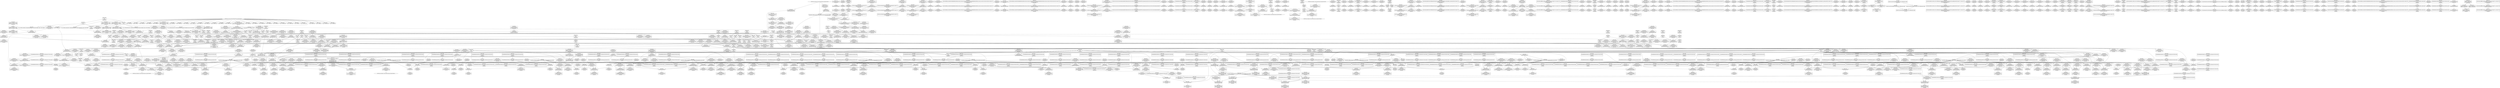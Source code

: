digraph {
	CE0x42de150 [shape=record,shape=Mrecord,label="{CE0x42de150|rcu_read_unlock:tmp4|include/linux/rcupdate.h,933|*SummSink*}"]
	CE0x4274000 [shape=record,shape=Mrecord,label="{CE0x4274000|selinux_ptrace_traceme:entry|*SummSink*}"]
	CE0x42f49c0 [shape=record,shape=Mrecord,label="{CE0x42f49c0|rcu_read_lock:bb|*SummSource*}"]
	CE0x4273790 [shape=record,shape=Mrecord,label="{CE0x4273790|i64*_getelementptr_inbounds_(_24_x_i64_,_24_x_i64_*___llvm_gcov_ctr138,_i64_0,_i64_9)|*Constant*|*SummSource*}"]
	CE0x428ee00 [shape=record,shape=Mrecord,label="{CE0x428ee00|get_current:tmp}"]
	CE0x42f8a90 [shape=record,shape=Mrecord,label="{CE0x42f8a90|rcu_read_lock:tmp14|include/linux/rcupdate.h,882|*SummSource*}"]
	CE0x429f2d0 [shape=record,shape=Mrecord,label="{CE0x429f2d0|i64*_getelementptr_inbounds_(_6_x_i64_,_6_x_i64_*___llvm_gcov_ctr137,_i64_0,_i64_3)|*Constant*}"]
	CE0x436f520 [shape=record,shape=Mrecord,label="{CE0x436f520|GLOBAL:lock_release|*Constant*|*SummSource*}"]
	CE0x4281780 [shape=record,shape=Mrecord,label="{CE0x4281780|task_has_perm:tmp11|security/selinux/hooks.c,1525|*SummSink*}"]
	CE0x42b6240 [shape=record,shape=Mrecord,label="{CE0x42b6240|__rcu_read_lock:tmp7|include/linux/rcupdate.h,240|*SummSink*}"]
	CE0x42a2710 [shape=record,shape=Mrecord,label="{CE0x42a2710|task_has_perm:tmp37|security/selinux/hooks.c,1526}"]
	CE0x437a5a0 [shape=record,shape=Mrecord,label="{CE0x437a5a0|_ret_void,_!dbg_!27720|./arch/x86/include/asm/preempt.h,78|*SummSink*}"]
	CE0x4331b30 [shape=record,shape=Mrecord,label="{CE0x4331b30|i64*_getelementptr_inbounds_(_11_x_i64_,_11_x_i64_*___llvm_gcov_ctr132,_i64_0,_i64_10)|*Constant*}"]
	CE0x42b6930 [shape=record,shape=Mrecord,label="{CE0x42b6930|_call_void_rcu_lock_acquire(%struct.lockdep_map*_rcu_lock_map)_#10,_!dbg_!27711|include/linux/rcupdate.h,881|*SummSink*}"]
	CE0x428c840 [shape=record,shape=Mrecord,label="{CE0x428c840|i64*_getelementptr_inbounds_(_24_x_i64_,_24_x_i64_*___llvm_gcov_ctr138,_i64_0,_i64_8)|*Constant*|*SummSink*}"]
	CE0x427ba20 [shape=record,shape=Mrecord,label="{CE0x427ba20|task_has_perm:call|security/selinux/hooks.c,1525|*SummSink*}"]
	CE0x427b0f0 [shape=record,shape=Mrecord,label="{CE0x427b0f0|i32_22|*Constant*|*SummSource*}"]
	CE0x42ccc40 [shape=record,shape=Mrecord,label="{CE0x42ccc40|_ret_void,_!dbg_!27717|include/linux/rcupdate.h,240|*SummSink*}"]
	CE0x429b0d0 [shape=record,shape=Mrecord,label="{CE0x429b0d0|i64_5|*Constant*}"]
	CE0x43b11a0 [shape=record,shape=Mrecord,label="{CE0x43b11a0|__preempt_count_sub:bb|*SummSource*}"]
	CE0x42a3d20 [shape=record,shape=Mrecord,label="{CE0x42a3d20|i64_17|*Constant*}"]
	CE0x4296680 [shape=record,shape=Mrecord,label="{CE0x4296680|task_has_perm:tmp13|security/selinux/hooks.c,1525}"]
	CE0x42b9fe0 [shape=record,shape=Mrecord,label="{CE0x42b9fe0|i64*_getelementptr_inbounds_(_24_x_i64_,_24_x_i64_*___llvm_gcov_ctr138,_i64_0,_i64_19)|*Constant*}"]
	CE0x43368b0 [shape=record,shape=Mrecord,label="{CE0x43368b0|rcu_lock_acquire:indirectgoto|*SummSource*}"]
	CE0x42bb090 [shape=record,shape=Mrecord,label="{CE0x42bb090|_call_void_lockdep_rcu_suspicious(i8*_getelementptr_inbounds_(_25_x_i8_,_25_x_i8_*_.str3,_i32_0,_i32_0),_i32_1526,_i8*_getelementptr_inbounds_(_41_x_i8_,_41_x_i8_*_.str44,_i32_0,_i32_0))_#10,_!dbg_!27771|security/selinux/hooks.c,1526|*SummSource*}"]
	CE0x4312930 [shape=record,shape=Mrecord,label="{CE0x4312930|rcu_read_unlock:entry}"]
	CE0x42ad7e0 [shape=record,shape=Mrecord,label="{CE0x42ad7e0|selinux_ptrace_traceme:tmp9|security/selinux/hooks.c,1962}"]
	CE0x42695a0 [shape=record,shape=Mrecord,label="{CE0x42695a0|selinux_ptrace_traceme:if.then|*SummSource*}"]
	CE0x429b610 [shape=record,shape=Mrecord,label="{CE0x429b610|rcu_read_lock:tmp9|include/linux/rcupdate.h,882|*SummSink*}"]
	CE0x427b420 [shape=record,shape=Mrecord,label="{CE0x427b420|selinux_ptrace_traceme:parent|Function::selinux_ptrace_traceme&Arg::parent::}"]
	CE0x433a350 [shape=record,shape=Mrecord,label="{CE0x433a350|i32_0|*Constant*|*SummSource*}"]
	CE0x42fd250 [shape=record,shape=Mrecord,label="{CE0x42fd250|i64_2|*Constant*}"]
	CE0x42b9080 [shape=record,shape=Mrecord,label="{CE0x42b9080|task_has_perm:tmp43|security/selinux/hooks.c,1526}"]
	CE0x43a2780 [shape=record,shape=Mrecord,label="{CE0x43a2780|i64*_getelementptr_inbounds_(_4_x_i64_,_4_x_i64_*___llvm_gcov_ctr135,_i64_0,_i64_0)|*Constant*}"]
	CE0x42c8cc0 [shape=record,shape=Mrecord,label="{CE0x42c8cc0|task_has_perm:tmp39|security/selinux/hooks.c,1526|*SummSource*}"]
	CE0x4322410 [shape=record,shape=Mrecord,label="{CE0x4322410|_call_void_lockdep_rcu_suspicious(i8*_getelementptr_inbounds_(_25_x_i8_,_25_x_i8_*_.str45,_i32_0,_i32_0),_i32_883,_i8*_getelementptr_inbounds_(_42_x_i8_,_42_x_i8_*_.str46,_i32_0,_i32_0))_#10,_!dbg_!27728|include/linux/rcupdate.h,882|*SummSink*}"]
	CE0x4286140 [shape=record,shape=Mrecord,label="{CE0x4286140|i64*_getelementptr_inbounds_(_11_x_i64_,_11_x_i64_*___llvm_gcov_ctr127,_i64_0,_i64_0)|*Constant*|*SummSink*}"]
	CE0x4366a70 [shape=record,shape=Mrecord,label="{CE0x4366a70|__preempt_count_add:bb}"]
	CE0x430b470 [shape=record,shape=Mrecord,label="{CE0x430b470|i64*_getelementptr_inbounds_(_4_x_i64_,_4_x_i64_*___llvm_gcov_ctr129,_i64_0,_i64_0)|*Constant*|*SummSink*}"]
	CE0x42fd1e0 [shape=record,shape=Mrecord,label="{CE0x42fd1e0|i64_3|*Constant*}"]
	CE0x43371f0 [shape=record,shape=Mrecord,label="{CE0x43371f0|rcu_lock_release:tmp2|*SummSink*}"]
	CE0x4370ad0 [shape=record,shape=Mrecord,label="{CE0x4370ad0|rcu_lock_acquire:__here|*SummSink*}"]
	CE0x432cbe0 [shape=record,shape=Mrecord,label="{CE0x432cbe0|rcu_lock_release:bb|*SummSource*}"]
	CE0x432fa70 [shape=record,shape=Mrecord,label="{CE0x432fa70|rcu_read_unlock:tmp15|include/linux/rcupdate.h,933|*SummSink*}"]
	CE0x42b5fa0 [shape=record,shape=Mrecord,label="{CE0x42b5fa0|task_has_perm:tmp5|security/selinux/hooks.c,1525}"]
	CE0x43b2960 [shape=record,shape=Mrecord,label="{CE0x43b2960|_call_void_mcount()_#3}"]
	CE0x4278070 [shape=record,shape=Mrecord,label="{CE0x4278070|task_has_perm:tmp20|security/selinux/hooks.c,1525|*SummSink*}"]
	CE0x42a08a0 [shape=record,shape=Mrecord,label="{CE0x42a08a0|GLOBAL:task_has_perm.__warned48|Global_var:task_has_perm.__warned48}"]
	CE0x42d2430 [shape=record,shape=Mrecord,label="{CE0x42d2430|4:_i32,_:_CRE_4,8_|*MultipleSource*|security/selinux/hooks.c,1525|security/selinux/hooks.c,1525|security/selinux/hooks.c,1525}"]
	CE0x4328a80 [shape=record,shape=Mrecord,label="{CE0x4328a80|rcu_read_unlock:tmp6|include/linux/rcupdate.h,933|*SummSource*}"]
	CE0x42a1710 [shape=record,shape=Mrecord,label="{CE0x42a1710|i64_16|*Constant*}"]
	CE0x4313890 [shape=record,shape=Mrecord,label="{CE0x4313890|_ret_i32_%retval.0,_!dbg_!27728|security/selinux/avc.c,775|*SummSink*}"]
	CE0x4325910 [shape=record,shape=Mrecord,label="{CE0x4325910|rcu_read_lock:tmp21|include/linux/rcupdate.h,884|*SummSource*}"]
	CE0x4330850 [shape=record,shape=Mrecord,label="{CE0x4330850|i64*_getelementptr_inbounds_(_4_x_i64_,_4_x_i64_*___llvm_gcov_ctr130,_i64_0,_i64_1)|*Constant*|*SummSource*}"]
	CE0x42d6070 [shape=record,shape=Mrecord,label="{CE0x42d6070|GLOBAL:rcu_read_lock.__warned|Global_var:rcu_read_lock.__warned|*SummSink*}"]
	CE0x4271b90 [shape=record,shape=Mrecord,label="{CE0x4271b90|i64_1|*Constant*|*SummSource*}"]
	CE0x42b68c0 [shape=record,shape=Mrecord,label="{CE0x42b68c0|_call_void_rcu_lock_acquire(%struct.lockdep_map*_rcu_lock_map)_#10,_!dbg_!27711|include/linux/rcupdate.h,881|*SummSource*}"]
	CE0x43288c0 [shape=record,shape=Mrecord,label="{CE0x43288c0|_ret_void,_!dbg_!27719|./arch/x86/include/asm/preempt.h,73|*SummSink*}"]
	CE0x4286310 [shape=record,shape=Mrecord,label="{CE0x4286310|rcu_read_lock:tmp}"]
	CE0x42d0910 [shape=record,shape=Mrecord,label="{CE0x42d0910|i32_(i32,_i32,_i16,_i32,_%struct.common_audit_data*)*_bitcast_(i32_(i32,_i32,_i16,_i32,_%struct.common_audit_data.495*)*_avc_has_perm_to_i32_(i32,_i32,_i16,_i32,_%struct.common_audit_data*)*)|*Constant*|*SummSource*}"]
	CE0x42883a0 [shape=record,shape=Mrecord,label="{CE0x42883a0|task_has_perm:call11|security/selinux/hooks.c,1526|*SummSink*}"]
	CE0x42cf3d0 [shape=record,shape=Mrecord,label="{CE0x42cf3d0|rcu_read_unlock:tmp14|include/linux/rcupdate.h,933|*SummSource*}"]
	CE0x42854c0 [shape=record,shape=Mrecord,label="{CE0x42854c0|task_has_perm:do.body|*SummSource*}"]
	CE0x42b66e0 [shape=record,shape=Mrecord,label="{CE0x42b66e0|task_has_perm:do.body10|*SummSink*}"]
	CE0x429cc30 [shape=record,shape=Mrecord,label="{CE0x429cc30|_ret_void,_!dbg_!27717|include/linux/rcupdate.h,419|*SummSource*}"]
	CE0x43228e0 [shape=record,shape=Mrecord,label="{CE0x43228e0|i8*_getelementptr_inbounds_(_25_x_i8_,_25_x_i8_*_.str45,_i32_0,_i32_0)|*Constant*}"]
	CE0x427de10 [shape=record,shape=Mrecord,label="{CE0x427de10|GLOBAL:__rcu_read_lock|*Constant*|*SummSource*}"]
	CE0x429ee40 [shape=record,shape=Mrecord,label="{CE0x429ee40|i64_5|*Constant*|*SummSource*}"]
	CE0x428a440 [shape=record,shape=Mrecord,label="{CE0x428a440|i64*_getelementptr_inbounds_(_24_x_i64_,_24_x_i64_*___llvm_gcov_ctr138,_i64_0,_i64_11)|*Constant*|*SummSink*}"]
	CE0x4370ff0 [shape=record,shape=Mrecord,label="{CE0x4370ff0|i64*_getelementptr_inbounds_(_4_x_i64_,_4_x_i64_*___llvm_gcov_ctr135,_i64_0,_i64_3)|*Constant*|*SummSource*}"]
	CE0x4297ea0 [shape=record,shape=Mrecord,label="{CE0x4297ea0|rcu_read_unlock:tmp1|*SummSink*}"]
	CE0x42cd1c0 [shape=record,shape=Mrecord,label="{CE0x42cd1c0|i64_6|*Constant*|*SummSink*}"]
	CE0x433b060 [shape=record,shape=Mrecord,label="{CE0x433b060|rcu_lock_release:entry|*SummSource*}"]
	CE0x4326f20 [shape=record,shape=Mrecord,label="{CE0x4326f20|i64*_getelementptr_inbounds_(_11_x_i64_,_11_x_i64_*___llvm_gcov_ctr132,_i64_0,_i64_0)|*Constant*|*SummSource*}"]
	CE0x4374b40 [shape=record,shape=Mrecord,label="{CE0x4374b40|i64*_getelementptr_inbounds_(_4_x_i64_,_4_x_i64_*___llvm_gcov_ctr134,_i64_0,_i64_0)|*Constant*|*SummSink*}"]
	"CONST[source:0(mediator),value:2(dynamic)][purpose:{object}][SnkIdx:1]"
	CE0x4279260 [shape=record,shape=Mrecord,label="{CE0x4279260|i8_1|*Constant*|*SummSource*}"]
	CE0x4329440 [shape=record,shape=Mrecord,label="{CE0x4329440|rcu_read_unlock:bb}"]
	CE0x430ea30 [shape=record,shape=Mrecord,label="{CE0x430ea30|__preempt_count_add:tmp3|*SummSource*}"]
	CE0x42a2940 [shape=record,shape=Mrecord,label="{CE0x42a2940|task_has_perm:tmp37|security/selinux/hooks.c,1526|*SummSink*}"]
	CE0x42bfdb0 [shape=record,shape=Mrecord,label="{CE0x42bfdb0|task_has_perm:tmp53|security/selinux/hooks.c,1526|*SummSink*}"]
	CE0x4278850 [shape=record,shape=Mrecord,label="{CE0x4278850|task_has_perm:tmp23|security/selinux/hooks.c,1525}"]
	CE0x4374820 [shape=record,shape=Mrecord,label="{CE0x4374820|rcu_lock_release:tmp4|include/linux/rcupdate.h,423}"]
	CE0x4374cf0 [shape=record,shape=Mrecord,label="{CE0x4374cf0|COLLAPSED:_GCMRE___llvm_gcov_ctr134_internal_global_4_x_i64_zeroinitializer:_elem_0:default:}"]
	CE0x42d2990 [shape=record,shape=Mrecord,label="{CE0x42d2990|task_has_perm:if.then|*SummSink*}"]
	CE0x42cd430 [shape=record,shape=Mrecord,label="{CE0x42cd430|task_has_perm:tmp14|security/selinux/hooks.c,1525|*SummSink*}"]
	CE0x42d3f80 [shape=record,shape=Mrecord,label="{CE0x42d3f80|task_has_perm:sid|security/selinux/hooks.c,1525|*SummSource*}"]
	CE0x42fcb70 [shape=record,shape=Mrecord,label="{CE0x42fcb70|rcu_read_unlock:tmp7|include/linux/rcupdate.h,933|*SummSource*}"]
	CE0x4329d30 [shape=record,shape=Mrecord,label="{CE0x4329d30|GLOBAL:rcu_read_unlock.__warned|Global_var:rcu_read_unlock.__warned|*SummSink*}"]
	CE0x42f7140 [shape=record,shape=Mrecord,label="{CE0x42f7140|rcu_read_lock:tmp11|include/linux/rcupdate.h,882|*SummSource*}"]
	CE0x427da40 [shape=record,shape=Mrecord,label="{CE0x427da40|task_has_perm:tobool4|security/selinux/hooks.c,1525}"]
	CE0x42772c0 [shape=record,shape=Mrecord,label="{CE0x42772c0|selinux_ptrace_traceme:entry|*SummSource*}"]
	CE0x4285590 [shape=record,shape=Mrecord,label="{CE0x4285590|task_has_perm:do.body|*SummSink*}"]
	CE0x432a2b0 [shape=record,shape=Mrecord,label="{CE0x432a2b0|rcu_read_unlock:land.lhs.true2|*SummSource*}"]
	CE0x4289140 [shape=record,shape=Mrecord,label="{CE0x4289140|i64_14|*Constant*|*SummSource*}"]
	CE0x42d56b0 [shape=record,shape=Mrecord,label="{CE0x42d56b0|rcu_lock_acquire:tmp3|*SummSink*}"]
	CE0x4324c60 [shape=record,shape=Mrecord,label="{CE0x4324c60|rcu_read_lock:tmp19|include/linux/rcupdate.h,882}"]
	CE0x42a0ee0 [shape=record,shape=Mrecord,label="{CE0x42a0ee0|task_has_perm:tmp36|security/selinux/hooks.c,1526}"]
	CE0x4364080 [shape=record,shape=Mrecord,label="{CE0x4364080|_call_void_mcount()_#3|*SummSink*}"]
	CE0x4297ba0 [shape=record,shape=Mrecord,label="{CE0x4297ba0|rcu_read_lock:tmp5|include/linux/rcupdate.h,882}"]
	CE0x42fddc0 [shape=record,shape=Mrecord,label="{CE0x42fddc0|rcu_lock_release:tmp1|*SummSource*}"]
	CE0x42c3460 [shape=record,shape=Mrecord,label="{CE0x42c3460|avc_has_perm:tsid|Function::avc_has_perm&Arg::tsid::|*SummSink*}"]
	CE0x430b360 [shape=record,shape=Mrecord,label="{CE0x430b360|__preempt_count_sub:tmp1}"]
	CE0x4313540 [shape=record,shape=Mrecord,label="{CE0x4313540|avc_has_perm:auditdata|Function::avc_has_perm&Arg::auditdata::}"]
	CE0x432b010 [shape=record,shape=Mrecord,label="{CE0x432b010|rcu_lock_release:tmp3}"]
	CE0x4278270 [shape=record,shape=Mrecord,label="{CE0x4278270|i64*_getelementptr_inbounds_(_24_x_i64_,_24_x_i64_*___llvm_gcov_ctr138,_i64_0,_i64_10)|*Constant*}"]
	CE0x43079b0 [shape=record,shape=Mrecord,label="{CE0x43079b0|__rcu_read_unlock:tmp3|*SummSink*}"]
	CE0x42c38e0 [shape=record,shape=Mrecord,label="{CE0x42c38e0|i16_2|*Constant*|*SummSink*}"]
	CE0x4289450 [shape=record,shape=Mrecord,label="{CE0x4289450|COLLAPSED:_GCMRE___llvm_gcov_ctr138_internal_global_24_x_i64_zeroinitializer:_elem_0:default:}"]
	CE0x42f48b0 [shape=record,shape=Mrecord,label="{CE0x42f48b0|rcu_read_lock:bb}"]
	CE0x4327c30 [shape=record,shape=Mrecord,label="{CE0x4327c30|rcu_read_unlock:tmp13|include/linux/rcupdate.h,933|*SummSink*}"]
	CE0x43257a0 [shape=record,shape=Mrecord,label="{CE0x43257a0|i64*_getelementptr_inbounds_(_11_x_i64_,_11_x_i64_*___llvm_gcov_ctr127,_i64_0,_i64_10)|*Constant*}"]
	CE0x4331ca0 [shape=record,shape=Mrecord,label="{CE0x4331ca0|rcu_read_unlock:tmp21|include/linux/rcupdate.h,935|*SummSource*}"]
	CE0x42fc860 [shape=record,shape=Mrecord,label="{CE0x42fc860|rcu_lock_acquire:tmp1|*SummSource*}"]
	CE0x42a1d30 [shape=record,shape=Mrecord,label="{CE0x42a1d30|task_has_perm:tobool14|security/selinux/hooks.c,1526|*SummSink*}"]
	CE0x42f8440 [shape=record,shape=Mrecord,label="{CE0x42f8440|rcu_read_lock:tmp13|include/linux/rcupdate.h,882}"]
	CE0x42dd5f0 [shape=record,shape=Mrecord,label="{CE0x42dd5f0|_call_void_mcount()_#3}"]
	CE0x4290460 [shape=record,shape=Mrecord,label="{CE0x4290460|i64*_getelementptr_inbounds_(_2_x_i64_,_2_x_i64_*___llvm_gcov_ctr98,_i64_0,_i64_0)|*Constant*|*SummSource*}"]
	CE0x4301a30 [shape=record,shape=Mrecord,label="{CE0x4301a30|__rcu_read_lock:tmp1|*SummSink*}"]
	CE0x4308930 [shape=record,shape=Mrecord,label="{CE0x4308930|__preempt_count_add:do.end}"]
	CE0x42a2f20 [shape=record,shape=Mrecord,label="{CE0x42a2f20|task_has_perm:call16|security/selinux/hooks.c,1526|*SummSink*}"]
	CE0x4338b50 [shape=record,shape=Mrecord,label="{CE0x4338b50|128:_i8*,_:_CRE_24,28_}"]
	CE0x426fe00 [shape=record,shape=Mrecord,label="{CE0x426fe00|selinux_ptrace_traceme:tmp}"]
	CE0x428d2a0 [shape=record,shape=Mrecord,label="{CE0x428d2a0|task_has_perm:perms|Function::task_has_perm&Arg::perms::|*SummSink*}"]
	CE0x42dad70 [shape=record,shape=Mrecord,label="{CE0x42dad70|rcu_read_unlock:tobool|include/linux/rcupdate.h,933|*SummSource*}"]
	CE0x42851f0 [shape=record,shape=Mrecord,label="{CE0x42851f0|_ret_void,_!dbg_!27717|include/linux/rcupdate.h,240}"]
	CE0x429fe10 [shape=record,shape=Mrecord,label="{CE0x429fe10|task_has_perm:tmp34|security/selinux/hooks.c,1526}"]
	CE0x42ca440 [shape=record,shape=Mrecord,label="{CE0x42ca440|task_has_perm:tmp8|security/selinux/hooks.c,1525|*SummSource*}"]
	CE0x42ba520 [shape=record,shape=Mrecord,label="{CE0x42ba520|i64*_getelementptr_inbounds_(_24_x_i64_,_24_x_i64_*___llvm_gcov_ctr138,_i64_0,_i64_19)|*Constant*|*SummSink*}"]
	CE0x42cd120 [shape=record,shape=Mrecord,label="{CE0x42cd120|i64_6|*Constant*|*SummSource*}"]
	CE0x42cc060 [shape=record,shape=Mrecord,label="{CE0x42cc060|task_has_perm:if.end19|*SummSink*}"]
	CE0x430f800 [shape=record,shape=Mrecord,label="{CE0x430f800|rcu_lock_release:tmp7|*SummSink*}"]
	CE0x426d0b0 [shape=record,shape=Mrecord,label="{CE0x426d0b0|selinux_ptrace_traceme:if.then|*SummSink*}"]
	CE0x42b99a0 [shape=record,shape=Mrecord,label="{CE0x42b99a0|task_has_perm:tmp44|security/selinux/hooks.c,1526|*SummSink*}"]
	CE0x427f8b0 [shape=record,shape=Mrecord,label="{CE0x427f8b0|i64*_getelementptr_inbounds_(_24_x_i64_,_24_x_i64_*___llvm_gcov_ctr138,_i64_0,_i64_1)|*Constant*|*SummSink*}"]
	CE0x436f7b0 [shape=record,shape=Mrecord,label="{CE0x436f7b0|GLOBAL:lock_release|*Constant*|*SummSink*}"]
	CE0x42c7c30 [shape=record,shape=Mrecord,label="{CE0x42c7c30|task_has_perm:tmp5|security/selinux/hooks.c,1525|*SummSource*}"]
	CE0x4321df0 [shape=record,shape=Mrecord,label="{CE0x4321df0|_call_void_lockdep_rcu_suspicious(i8*_getelementptr_inbounds_(_25_x_i8_,_25_x_i8_*_.str45,_i32_0,_i32_0),_i32_883,_i8*_getelementptr_inbounds_(_42_x_i8_,_42_x_i8_*_.str46,_i32_0,_i32_0))_#10,_!dbg_!27728|include/linux/rcupdate.h,882}"]
	CE0x42c0ab0 [shape=record,shape=Mrecord,label="{CE0x42c0ab0|task_has_perm:security24|security/selinux/hooks.c,1526|*SummSource*}"]
	CE0x4271980 [shape=record,shape=Mrecord,label="{CE0x4271980|selinux_ptrace_traceme:tobool|security/selinux/hooks.c,1959|*SummSource*}"]
	CE0x4333620 [shape=record,shape=Mrecord,label="{CE0x4333620|rcu_read_unlock:tmp18|include/linux/rcupdate.h,933|*SummSink*}"]
	CE0x42d24c0 [shape=record,shape=Mrecord,label="{CE0x42d24c0|_call_void___rcu_read_lock()_#10,_!dbg_!27710|include/linux/rcupdate.h,879}"]
	CE0x42d18b0 [shape=record,shape=Mrecord,label="{CE0x42d18b0|task_has_perm:tmp29|security/selinux/hooks.c,1525|*SummSink*}"]
	CE0x4325e70 [shape=record,shape=Mrecord,label="{CE0x4325e70|rcu_read_lock:tmp22|include/linux/rcupdate.h,884}"]
	CE0x42730d0 [shape=record,shape=Mrecord,label="{CE0x42730d0|i32_2|*Constant*|*SummSink*}"]
	CE0x43b32d0 [shape=record,shape=Mrecord,label="{CE0x43b32d0|_call_void_mcount()_#3|*SummSink*}"]
	CE0x42bead0 [shape=record,shape=Mrecord,label="{CE0x42bead0|i64*_getelementptr_inbounds_(_24_x_i64_,_24_x_i64_*___llvm_gcov_ctr138,_i64_0,_i64_22)|*Constant*|*SummSink*}"]
	CE0x438c970 [shape=record,shape=Mrecord,label="{CE0x438c970|__preempt_count_sub:bb}"]
	CE0x4313a70 [shape=record,shape=Mrecord,label="{CE0x4313a70|rcu_read_lock:do.end|*SummSource*}"]
	CE0x426a2c0 [shape=record,shape=Mrecord,label="{CE0x426a2c0|selinux_ptrace_traceme:if.then}"]
	CE0x42c9c20 [shape=record,shape=Mrecord,label="{CE0x42c9c20|task_has_perm:if.then18|*SummSink*}"]
	CE0x430c7a0 [shape=record,shape=Mrecord,label="{CE0x430c7a0|rcu_lock_acquire:tmp4|include/linux/rcupdate.h,418|*SummSink*}"]
	CE0x4300490 [shape=record,shape=Mrecord,label="{CE0x4300490|%struct.lockdep_map*_null|*Constant*}"]
	CE0x42d8a40 [shape=record,shape=Mrecord,label="{CE0x42d8a40|task_has_perm:land.lhs.true|*SummSource*}"]
	CE0x429e550 [shape=record,shape=Mrecord,label="{CE0x429e550|get_current:tmp|*SummSource*}"]
	CE0x42d3ee0 [shape=record,shape=Mrecord,label="{CE0x42d3ee0|task_has_perm:sid|security/selinux/hooks.c,1525}"]
	CE0x42ccb00 [shape=record,shape=Mrecord,label="{CE0x42ccb00|i64*_getelementptr_inbounds_(_4_x_i64_,_4_x_i64_*___llvm_gcov_ctr130,_i64_0,_i64_2)|*Constant*}"]
	CE0x42f9620 [shape=record,shape=Mrecord,label="{CE0x42f9620|rcu_read_lock:tmp16|include/linux/rcupdate.h,882|*SummSink*}"]
	CE0x427d010 [shape=record,shape=Mrecord,label="{CE0x427d010|i64_1|*Constant*}"]
	CE0x43320a0 [shape=record,shape=Mrecord,label="{CE0x43320a0|rcu_read_unlock:tmp21|include/linux/rcupdate.h,935|*SummSink*}"]
	CE0x438c670 [shape=record,shape=Mrecord,label="{CE0x438c670|__preempt_count_sub:do.body|*SummSink*}"]
	CE0x39ae0e0 [shape=record,shape=Mrecord,label="{CE0x39ae0e0|i64*_getelementptr_inbounds_(_6_x_i64_,_6_x_i64_*___llvm_gcov_ctr137,_i64_0,_i64_3)|*Constant*|*SummSource*}"]
	CE0x427b5d0 [shape=record,shape=Mrecord,label="{CE0x427b5d0|selinux_ptrace_traceme:call2|security/selinux/hooks.c,1962|*SummSink*}"]
	CE0x4313160 [shape=record,shape=Mrecord,label="{CE0x4313160|_ret_i32_%retval.0,_!dbg_!27728|security/selinux/avc.c,775}"]
	CE0x432fbe0 [shape=record,shape=Mrecord,label="{CE0x432fbe0|rcu_read_unlock:tmp16|include/linux/rcupdate.h,933}"]
	CE0x42a03c0 [shape=record,shape=Mrecord,label="{CE0x42a03c0|task_has_perm:tmp35|security/selinux/hooks.c,1526}"]
	CE0x4326a30 [shape=record,shape=Mrecord,label="{CE0x4326a30|rcu_read_unlock:do.end}"]
	CE0x430f900 [shape=record,shape=Mrecord,label="{CE0x430f900|i8*_undef|*Constant*}"]
	CE0x42ffb50 [shape=record,shape=Mrecord,label="{CE0x42ffb50|_ret_void,_!dbg_!27717|include/linux/rcupdate.h,245|*SummSink*}"]
	CE0x4285ad0 [shape=record,shape=Mrecord,label="{CE0x4285ad0|COLLAPSED:_GCMRE___llvm_gcov_ctr132_internal_global_11_x_i64_zeroinitializer:_elem_0:default:}"]
	CE0x42c75f0 [shape=record,shape=Mrecord,label="{CE0x42c75f0|task_has_perm:do.body5|*SummSource*}"]
	CE0x4310e80 [shape=record,shape=Mrecord,label="{CE0x4310e80|task_has_perm:sid25|security/selinux/hooks.c,1526|*SummSink*}"]
	CE0x436ee30 [shape=record,shape=Mrecord,label="{CE0x436ee30|_call_void_lock_release(%struct.lockdep_map*_%map,_i32_1,_i64_ptrtoint_(i8*_blockaddress(_rcu_lock_release,_%__here)_to_i64))_#10,_!dbg_!27716|include/linux/rcupdate.h,423|*SummSource*}"]
	CE0x433c440 [shape=record,shape=Mrecord,label="{CE0x433c440|__rcu_read_unlock:entry|*SummSource*}"]
	CE0x4312670 [shape=record,shape=Mrecord,label="{CE0x4312670|_call_void_rcu_read_unlock()_#10,_!dbg_!27790|security/selinux/hooks.c,1527}"]
	CE0x428ddc0 [shape=record,shape=Mrecord,label="{CE0x428ddc0|i64*_getelementptr_inbounds_(_6_x_i64_,_6_x_i64_*___llvm_gcov_ctr137,_i64_0,_i64_5)|*Constant*}"]
	CE0x4312af0 [shape=record,shape=Mrecord,label="{CE0x4312af0|GLOBAL:rcu_read_unlock|*Constant*|*SummSink*}"]
	CE0x436abf0 [shape=record,shape=Mrecord,label="{CE0x436abf0|__preempt_count_sub:tmp2|*SummSource*}"]
	CE0x42c9b80 [shape=record,shape=Mrecord,label="{CE0x42c9b80|task_has_perm:if.then18|*SummSource*}"]
	CE0x432cae0 [shape=record,shape=Mrecord,label="{CE0x432cae0|rcu_read_unlock:tmp9|include/linux/rcupdate.h,933|*SummSink*}"]
	CE0x432a840 [shape=record,shape=Mrecord,label="{CE0x432a840|__preempt_count_add:val|Function::__preempt_count_add&Arg::val::}"]
	CE0x426cb90 [shape=record,shape=Mrecord,label="{CE0x426cb90|i64_0|*Constant*}"]
	CE0x436ad30 [shape=record,shape=Mrecord,label="{CE0x436ad30|__preempt_count_sub:tmp3}"]
	CE0x42995d0 [shape=record,shape=Mrecord,label="{CE0x42995d0|rcu_read_lock:tobool|include/linux/rcupdate.h,882|*SummSink*}"]
	CE0x4326df0 [shape=record,shape=Mrecord,label="{CE0x4326df0|i64*_getelementptr_inbounds_(_11_x_i64_,_11_x_i64_*___llvm_gcov_ctr132,_i64_0,_i64_0)|*Constant*}"]
	CE0x42c82e0 [shape=record,shape=Mrecord,label="{CE0x42c82e0|get_current:tmp3|*SummSink*}"]
	CE0x43373f0 [shape=record,shape=Mrecord,label="{CE0x43373f0|rcu_lock_acquire:__here|*SummSource*}"]
	CE0x426a210 [shape=record,shape=Mrecord,label="{CE0x426a210|i64_2|*Constant*|*SummSink*}"]
	CE0x4307800 [shape=record,shape=Mrecord,label="{CE0x4307800|__rcu_read_unlock:do.body|*SummSource*}"]
	CE0x4311370 [shape=record,shape=Mrecord,label="{CE0x4311370|0:_i32,_4:_i32,_8:_i32,_12:_i32,_:_CMRE_4,8_|*MultipleSource*|security/selinux/hooks.c,1526|security/selinux/hooks.c,1526|security/selinux/hooks.c,1526}"]
	CE0x42cdd20 [shape=record,shape=Mrecord,label="{CE0x42cdd20|_ret_void,_!dbg_!27720|./arch/x86/include/asm/preempt.h,78|*SummSource*}"]
	CE0x42c44d0 [shape=record,shape=Mrecord,label="{CE0x42c44d0|avc_has_perm:requested|Function::avc_has_perm&Arg::requested::|*SummSink*}"]
	CE0x4339140 [shape=record,shape=Mrecord,label="{CE0x4339140|128:_i8*,_:_CRE_52,56_}"]
	CE0x42ddca0 [shape=record,shape=Mrecord,label="{CE0x42ddca0|rcu_lock_acquire:entry|*SummSink*}"]
	CE0x42ba150 [shape=record,shape=Mrecord,label="{CE0x42ba150|task_has_perm:tmp45|security/selinux/hooks.c,1526|*SummSource*}"]
	CE0x433b400 [shape=record,shape=Mrecord,label="{CE0x433b400|rcu_lock_release:map|Function::rcu_lock_release&Arg::map::|*SummSource*}"]
	CE0x4373b10 [shape=record,shape=Mrecord,label="{CE0x4373b10|__preempt_count_add:tmp3}"]
	CE0x43281d0 [shape=record,shape=Mrecord,label="{CE0x43281d0|rcu_read_unlock:bb|*SummSink*}"]
	CE0x42bd8b0 [shape=record,shape=Mrecord,label="{CE0x42bd8b0|task_has_perm:tmp50|security/selinux/hooks.c,1526}"]
	CE0x42b3f70 [shape=record,shape=Mrecord,label="{CE0x42b3f70|rcu_read_unlock:call|include/linux/rcupdate.h,933|*SummSink*}"]
	CE0x435f0e0 [shape=record,shape=Mrecord,label="{CE0x435f0e0|rcu_lock_acquire:tmp6|*SummSink*}"]
	CE0x432cd90 [shape=record,shape=Mrecord,label="{CE0x432cd90|i64*_getelementptr_inbounds_(_4_x_i64_,_4_x_i64_*___llvm_gcov_ctr133,_i64_0,_i64_0)|*Constant*}"]
	CE0x42d73e0 [shape=record,shape=Mrecord,label="{CE0x42d73e0|task_has_perm:real_cred|security/selinux/hooks.c,1525|*SummSink*}"]
	CE0x4272350 [shape=record,shape=Mrecord,label="{CE0x4272350|selinux_ptrace_traceme:call2|security/selinux/hooks.c,1962|*SummSource*}"]
	CE0x42de7d0 [shape=record,shape=Mrecord,label="{CE0x42de7d0|_call_void_asm_sideeffect_,_memory_,_dirflag_,_fpsr_,_flags_()_#3,_!dbg_!27714,_!srcloc_!27715|include/linux/rcupdate.h,239|*SummSink*}"]
	CE0x4290a40 [shape=record,shape=Mrecord,label="{CE0x4290a40|selinux_ptrace_traceme:parent|Function::selinux_ptrace_traceme&Arg::parent::|*SummSink*}"]
	CE0x427a5f0 [shape=record,shape=Mrecord,label="{CE0x427a5f0|i64_7|*Constant*|*SummSink*}"]
	CE0x433bd50 [shape=record,shape=Mrecord,label="{CE0x433bd50|_call_void___rcu_read_unlock()_#10,_!dbg_!27734|include/linux/rcupdate.h,937|*SummSink*}"]
	CE0x433a130 [shape=record,shape=Mrecord,label="{CE0x433a130|128:_i8*,_:_CRE_168,176_}"]
	CE0x43313d0 [shape=record,shape=Mrecord,label="{CE0x43313d0|rcu_read_unlock:tmp20|include/linux/rcupdate.h,933|*SummSource*}"]
	CE0x4337180 [shape=record,shape=Mrecord,label="{CE0x4337180|rcu_lock_release:tmp2|*SummSource*}"]
	CE0x42b38f0 [shape=record,shape=Mrecord,label="{CE0x42b38f0|GLOBAL:rcu_lock_map|Global_var:rcu_lock_map|*SummSource*}"]
	CE0x4320ef0 [shape=record,shape=Mrecord,label="{CE0x4320ef0|__preempt_count_add:tmp|*SummSink*}"]
	CE0x4286e90 [shape=record,shape=Mrecord,label="{CE0x4286e90|i8*_getelementptr_inbounds_(_41_x_i8_,_41_x_i8_*_.str44,_i32_0,_i32_0)|*Constant*}"]
	CE0x42a5550 [shape=record,shape=Mrecord,label="{CE0x42a5550|task_has_perm:tmp28|security/selinux/hooks.c,1525|*SummSource*}"]
	CE0x438ef40 [shape=record,shape=Mrecord,label="{CE0x438ef40|i64*_getelementptr_inbounds_(_4_x_i64_,_4_x_i64_*___llvm_gcov_ctr129,_i64_0,_i64_2)|*Constant*|*SummSource*}"]
	CE0x42c6a30 [shape=record,shape=Mrecord,label="{CE0x42c6a30|task_has_perm:tmp31|*LoadInst*|security/selinux/hooks.c,1526|*SummSink*}"]
	CE0x4297d20 [shape=record,shape=Mrecord,label="{CE0x4297d20|rcu_read_lock:tmp6|include/linux/rcupdate.h,882}"]
	CE0x42d3c50 [shape=record,shape=Mrecord,label="{CE0x42d3c50|task_has_perm:tmp30|security/selinux/hooks.c,1525|*SummSource*}"]
	CE0x4276740 [shape=record,shape=Mrecord,label="{CE0x4276740|task_has_perm:tmp3}"]
	CE0x42b7730 [shape=record,shape=Mrecord,label="{CE0x42b7730|i64*_getelementptr_inbounds_(_24_x_i64_,_24_x_i64_*___llvm_gcov_ctr138,_i64_0,_i64_12)|*Constant*}"]
	CE0x42dd160 [shape=record,shape=Mrecord,label="{CE0x42dd160|_call_void_mcount()_#3|*SummSink*}"]
	CE0x4374050 [shape=record,shape=Mrecord,label="{CE0x4374050|__preempt_count_add:tmp2|*SummSource*}"]
	CE0x4299760 [shape=record,shape=Mrecord,label="{CE0x4299760|__rcu_read_lock:tmp4|include/linux/rcupdate.h,239}"]
	CE0x432c230 [shape=record,shape=Mrecord,label="{CE0x432c230|rcu_read_unlock:if.then|*SummSink*}"]
	CE0x427cdb0 [shape=record,shape=Mrecord,label="{CE0x427cdb0|get_current:tmp1|*SummSink*}"]
	CE0x427cfa0 [shape=record,shape=Mrecord,label="{CE0x427cfa0|get_current:tmp1}"]
	CE0x430f790 [shape=record,shape=Mrecord,label="{CE0x430f790|rcu_lock_release:tmp7|*SummSource*}"]
	CE0x42c2da0 [shape=record,shape=Mrecord,label="{CE0x42c2da0|_ret_void,_!dbg_!27735|include/linux/rcupdate.h,938|*SummSink*}"]
	CE0x42fa850 [shape=record,shape=Mrecord,label="{CE0x42fa850|rcu_read_lock:tmp18|include/linux/rcupdate.h,882|*SummSink*}"]
	CE0x43389f0 [shape=record,shape=Mrecord,label="{CE0x43389f0|128:_i8*,_:_CRE_16,20_}"]
	CE0x42bbb20 [shape=record,shape=Mrecord,label="{CE0x42bbb20|i32_1526|*Constant*|*SummSource*}"]
	CE0x432ff50 [shape=record,shape=Mrecord,label="{CE0x432ff50|rcu_read_unlock:tmp16|include/linux/rcupdate.h,933|*SummSink*}"]
	CE0x42d6920 [shape=record,shape=Mrecord,label="{CE0x42d6920|task_has_perm:land.lhs.true2}"]
	CE0x42d5800 [shape=record,shape=Mrecord,label="{CE0x42d5800|_call_void_mcount()_#3}"]
	CE0x42a0120 [shape=record,shape=Mrecord,label="{CE0x42a0120|task_has_perm:tmp34|security/selinux/hooks.c,1526|*SummSource*}"]
	CE0x4299f70 [shape=record,shape=Mrecord,label="{CE0x4299f70|0:_i8,_:_GCMR_rcu_read_unlock.__warned_internal_global_i8_0,_section_.data.unlikely_,_align_1:_elem_0:default:}"]
	CE0x42d6c50 [shape=record,shape=Mrecord,label="{CE0x42d6c50|task_has_perm:do.end}"]
	CE0x429ef10 [shape=record,shape=Mrecord,label="{CE0x429ef10|i64_5|*Constant*|*SummSink*}"]
	CE0x428b020 [shape=record,shape=Mrecord,label="{CE0x428b020|rcu_read_lock:tmp1|*SummSink*}"]
	CE0x42ffc50 [shape=record,shape=Mrecord,label="{CE0x42ffc50|__rcu_read_lock:bb}"]
	CE0x42d5640 [shape=record,shape=Mrecord,label="{CE0x42d5640|rcu_lock_acquire:tmp3|*SummSource*}"]
	CE0x433a870 [shape=record,shape=Mrecord,label="{CE0x433a870|rcu_lock_release:entry}"]
	CE0x429dd50 [shape=record,shape=Mrecord,label="{CE0x429dd50|task_has_perm:tmp7|security/selinux/hooks.c,1525}"]
	CE0x43316c0 [shape=record,shape=Mrecord,label="{CE0x43316c0|rcu_read_unlock:tmp21|include/linux/rcupdate.h,935}"]
	CE0x4285a60 [shape=record,shape=Mrecord,label="{CE0x4285a60|rcu_read_unlock:tmp}"]
	CE0x428f920 [shape=record,shape=Mrecord,label="{CE0x428f920|get_current:entry}"]
	CE0x42b7ca0 [shape=record,shape=Mrecord,label="{CE0x42b7ca0|task_has_perm:tmp26|security/selinux/hooks.c,1525|*SummSink*}"]
	CE0x432b1f0 [shape=record,shape=Mrecord,label="{CE0x432b1f0|rcu_lock_release:tmp3|*SummSource*}"]
	CE0x438cd70 [shape=record,shape=Mrecord,label="{CE0x438cd70|__preempt_count_sub:tmp4|./arch/x86/include/asm/preempt.h,77|*SummSink*}"]
	CE0x4275f70 [shape=record,shape=Mrecord,label="{CE0x4275f70|GLOBAL:__llvm_gcov_ctr138|Global_var:__llvm_gcov_ctr138}"]
	CE0x4284ca0 [shape=record,shape=Mrecord,label="{CE0x4284ca0|_call_void_rcu_read_lock()_#10,_!dbg_!27714|security/selinux/hooks.c,1524}"]
	CE0x4285ce0 [shape=record,shape=Mrecord,label="{CE0x4285ce0|task_has_perm:tobool|security/selinux/hooks.c,1525}"]
	CE0x4299840 [shape=record,shape=Mrecord,label="{CE0x4299840|__rcu_read_lock:tmp4|include/linux/rcupdate.h,239|*SummSink*}"]
	CE0x43300c0 [shape=record,shape=Mrecord,label="{CE0x43300c0|i64*_getelementptr_inbounds_(_11_x_i64_,_11_x_i64_*___llvm_gcov_ctr132,_i64_0,_i64_8)|*Constant*}"]
	CE0x426e5d0 [shape=record,shape=Mrecord,label="{CE0x426e5d0|i64*_getelementptr_inbounds_(_6_x_i64_,_6_x_i64_*___llvm_gcov_ctr137,_i64_0,_i64_0)|*Constant*}"]
	CE0x42d8b30 [shape=record,shape=Mrecord,label="{CE0x42d8b30|task_has_perm:land.lhs.true|*SummSink*}"]
	CE0x4306000 [shape=record,shape=Mrecord,label="{CE0x4306000|__preempt_count_sub:sub|./arch/x86/include/asm/preempt.h,77}"]
	CE0x42b8030 [shape=record,shape=Mrecord,label="{CE0x42b8030|task_has_perm:tmp27|security/selinux/hooks.c,1525|*SummSink*}"]
	CE0x42a4d10 [shape=record,shape=Mrecord,label="{CE0x42a4d10|__rcu_read_lock:tmp7|include/linux/rcupdate.h,240}"]
	CE0x432bdd0 [shape=record,shape=Mrecord,label="{CE0x432bdd0|__preempt_count_add:entry|*SummSink*}"]
	CE0x4277090 [shape=record,shape=Mrecord,label="{CE0x4277090|i64*_getelementptr_inbounds_(_6_x_i64_,_6_x_i64_*___llvm_gcov_ctr137,_i64_0,_i64_0)|*Constant*|*SummSink*}"]
	CE0x4338e10 [shape=record,shape=Mrecord,label="{CE0x4338e10|128:_i8*,_:_CRE_40,44_}"]
	CE0x42f7bd0 [shape=record,shape=Mrecord,label="{CE0x42f7bd0|rcu_read_lock:call3|include/linux/rcupdate.h,882|*SummSource*}"]
	CE0x433b4c0 [shape=record,shape=Mrecord,label="{CE0x433b4c0|rcu_lock_release:map|Function::rcu_lock_release&Arg::map::|*SummSink*}"]
	CE0x429f7a0 [shape=record,shape=Mrecord,label="{CE0x429f7a0|task_has_perm:tmp32|security/selinux/hooks.c,1526|*SummSink*}"]
	CE0x4329210 [shape=record,shape=Mrecord,label="{CE0x4329210|rcu_read_unlock:if.end|*SummSource*}"]
	CE0x435f8e0 [shape=record,shape=Mrecord,label="{CE0x435f8e0|i8*_undef|*Constant*|*SummSource*}"]
	CE0x42cc5c0 [shape=record,shape=Mrecord,label="{CE0x42cc5c0|__rcu_read_lock:tmp5|include/linux/rcupdate.h,239}"]
	CE0x4310a60 [shape=record,shape=Mrecord,label="{CE0x4310a60|task_has_perm:sid25|security/selinux/hooks.c,1526}"]
	CE0x42d0c50 [shape=record,shape=Mrecord,label="{CE0x42d0c50|i32_(i32,_i32,_i16,_i32,_%struct.common_audit_data*)*_bitcast_(i32_(i32,_i32,_i16,_i32,_%struct.common_audit_data.495*)*_avc_has_perm_to_i32_(i32,_i32,_i16,_i32,_%struct.common_audit_data*)*)|*Constant*|*SummSink*}"]
	CE0x42a5290 [shape=record,shape=Mrecord,label="{CE0x42a5290|task_has_perm:security|security/selinux/hooks.c,1525|*SummSource*}"]
	CE0x42b44a0 [shape=record,shape=Mrecord,label="{CE0x42b44a0|i64*_getelementptr_inbounds_(_4_x_i64_,_4_x_i64_*___llvm_gcov_ctr130,_i64_0,_i64_1)|*Constant*|*SummSink*}"]
	CE0x426eab0 [shape=record,shape=Mrecord,label="{CE0x426eab0|selinux_ptrace_traceme:return|*SummSink*}"]
	CE0x42748b0 [shape=record,shape=Mrecord,label="{CE0x42748b0|selinux_ptrace_traceme:call2|security/selinux/hooks.c,1962}"]
	CE0x42a1500 [shape=record,shape=Mrecord,label="{CE0x42a1500|task_has_perm:tmp36|security/selinux/hooks.c,1526|*SummSource*}"]
	CE0x4333c00 [shape=record,shape=Mrecord,label="{CE0x4333c00|_call_void_lockdep_rcu_suspicious(i8*_getelementptr_inbounds_(_25_x_i8_,_25_x_i8_*_.str45,_i32_0,_i32_0),_i32_934,_i8*_getelementptr_inbounds_(_44_x_i8_,_44_x_i8_*_.str47,_i32_0,_i32_0))_#10,_!dbg_!27726|include/linux/rcupdate.h,933|*SummSink*}"]
	CE0x429edd0 [shape=record,shape=Mrecord,label="{CE0x429edd0|i64_5|*Constant*}"]
	CE0x42863f0 [shape=record,shape=Mrecord,label="{CE0x42863f0|rcu_read_lock:tmp|*SummSource*}"]
	CE0x43334f0 [shape=record,shape=Mrecord,label="{CE0x43334f0|rcu_read_unlock:tmp18|include/linux/rcupdate.h,933|*SummSource*}"]
	CE0x43b2d40 [shape=record,shape=Mrecord,label="{CE0x43b2d40|__preempt_count_add:tmp4|./arch/x86/include/asm/preempt.h,72|*SummSource*}"]
	CE0x42d28d0 [shape=record,shape=Mrecord,label="{CE0x42d28d0|task_has_perm:if.then}"]
	CE0x429e5c0 [shape=record,shape=Mrecord,label="{CE0x429e5c0|COLLAPSED:_GCMRE___llvm_gcov_ctr98_internal_global_2_x_i64_zeroinitializer:_elem_0:default:}"]
	CE0x42b42c0 [shape=record,shape=Mrecord,label="{CE0x42b42c0|task_has_perm:do.end6|*SummSink*}"]
	CE0x42d7e50 [shape=record,shape=Mrecord,label="{CE0x42d7e50|i32_0|*Constant*}"]
	CE0x436d7c0 [shape=record,shape=Mrecord,label="{CE0x436d7c0|__preempt_count_add:tmp1|*SummSink*}"]
	CE0x42a1830 [shape=record,shape=Mrecord,label="{CE0x42a1830|task_has_perm:tmp36|security/selinux/hooks.c,1526|*SummSink*}"]
	CE0x4280880 [shape=record,shape=Mrecord,label="{CE0x4280880|task_has_perm:tobool1|security/selinux/hooks.c,1525|*SummSource*}"]
	CE0x4372c90 [shape=record,shape=Mrecord,label="{CE0x4372c90|__rcu_read_unlock:bb|*SummSink*}"]
	CE0x4293bf0 [shape=record,shape=Mrecord,label="{CE0x4293bf0|_ret_%struct.task_struct*_%tmp4,_!dbg_!27714|./arch/x86/include/asm/current.h,14|*SummSink*}"]
	CE0x42c7010 [shape=record,shape=Mrecord,label="{CE0x42c7010|task_has_perm:land.lhs.true13|*SummSource*}"]
	CE0x4360df0 [shape=record,shape=Mrecord,label="{CE0x4360df0|__rcu_read_unlock:tmp4|include/linux/rcupdate.h,244}"]
	CE0x4278fa0 [shape=record,shape=Mrecord,label="{CE0x4278fa0|i8_1|*Constant*}"]
	CE0x42bce00 [shape=record,shape=Mrecord,label="{CE0x42bce00|task_has_perm:tmp49|security/selinux/hooks.c,1526}"]
	CE0x42b40a0 [shape=record,shape=Mrecord,label="{CE0x42b40a0|task_has_perm:do.end6}"]
	CE0x42cbbf0 [shape=record,shape=Mrecord,label="{CE0x42cbbf0|rcu_lock_acquire:map|Function::rcu_lock_acquire&Arg::map::|*SummSource*}"]
	CE0x4298140 [shape=record,shape=Mrecord,label="{CE0x4298140|rcu_read_unlock:tmp|*SummSink*}"]
	CE0x42ce650 [shape=record,shape=Mrecord,label="{CE0x42ce650|i8*_getelementptr_inbounds_(_25_x_i8_,_25_x_i8_*_.str3,_i32_0,_i32_0)|*Constant*|*SummSink*}"]
	CE0x4325c80 [shape=record,shape=Mrecord,label="{CE0x4325c80|rcu_read_lock:tmp21|include/linux/rcupdate.h,884|*SummSink*}"]
	CE0x426a420 [shape=record,shape=Mrecord,label="{CE0x426a420|i64_2|*Constant*|*SummSource*}"]
	CE0x4336eb0 [shape=record,shape=Mrecord,label="{CE0x4336eb0|rcu_read_unlock:tmp11|include/linux/rcupdate.h,933}"]
	CE0x433c270 [shape=record,shape=Mrecord,label="{CE0x433c270|GLOBAL:__rcu_read_unlock|*Constant*|*SummSource*}"]
	CE0x4337110 [shape=record,shape=Mrecord,label="{CE0x4337110|rcu_lock_release:tmp2}"]
	CE0x4331000 [shape=record,shape=Mrecord,label="{CE0x4331000|rcu_read_unlock:tmp19|include/linux/rcupdate.h,933|*SummSink*}"]
	CE0x4268f10 [shape=record,shape=Mrecord,label="{CE0x4268f10|i64*_getelementptr_inbounds_(_24_x_i64_,_24_x_i64_*___llvm_gcov_ctr138,_i64_0,_i64_11)|*Constant*}"]
	CE0x432bba0 [shape=record,shape=Mrecord,label="{CE0x432bba0|__preempt_count_add:entry|*SummSource*}"]
	CE0x438e640 [shape=record,shape=Mrecord,label="{CE0x438e640|__preempt_count_sub:tmp|*SummSink*}"]
	CE0x42a1bd0 [shape=record,shape=Mrecord,label="{CE0x42a1bd0|task_has_perm:tobool14|security/selinux/hooks.c,1526|*SummSource*}"]
	CE0x4379e50 [shape=record,shape=Mrecord,label="{CE0x4379e50|__rcu_read_unlock:tmp6|include/linux/rcupdate.h,245}"]
	CE0x42f94a0 [shape=record,shape=Mrecord,label="{CE0x42f94a0|rcu_read_lock:tmp16|include/linux/rcupdate.h,882|*SummSource*}"]
	CE0x432c140 [shape=record,shape=Mrecord,label="{CE0x432c140|rcu_read_unlock:if.then|*SummSource*}"]
	CE0x4279ab0 [shape=record,shape=Mrecord,label="{CE0x4279ab0|__rcu_read_lock:tmp}"]
	CE0x42b6c90 [shape=record,shape=Mrecord,label="{CE0x42b6c90|task_has_perm:tobool|security/selinux/hooks.c,1525|*SummSink*}"]
	CE0x4286d60 [shape=record,shape=Mrecord,label="{CE0x4286d60|i32_1525|*Constant*|*SummSink*}"]
	CE0x43b2cd0 [shape=record,shape=Mrecord,label="{CE0x43b2cd0|__preempt_count_add:tmp4|./arch/x86/include/asm/preempt.h,72}"]
	CE0x42978a0 [shape=record,shape=Mrecord,label="{CE0x42978a0|GLOBAL:__llvm_gcov_ctr127|Global_var:__llvm_gcov_ctr127|*SummSource*}"]
	CE0x429ae20 [shape=record,shape=Mrecord,label="{CE0x429ae20|i64_4|*Constant*}"]
	CE0x429c1c0 [shape=record,shape=Mrecord,label="{CE0x429c1c0|rcu_read_unlock:call3|include/linux/rcupdate.h,933|*SummSink*}"]
	CE0x42b51f0 [shape=record,shape=Mrecord,label="{CE0x42b51f0|i64*_getelementptr_inbounds_(_11_x_i64_,_11_x_i64_*___llvm_gcov_ctr127,_i64_0,_i64_1)|*Constant*}"]
	CE0x429d340 [shape=record,shape=Mrecord,label="{CE0x429d340|i64_0|*Constant*}"]
	CE0x42b3340 [shape=record,shape=Mrecord,label="{CE0x42b3340|task_has_perm:tmp22|security/selinux/hooks.c,1525}"]
	CE0x42809a0 [shape=record,shape=Mrecord,label="{CE0x42809a0|task_has_perm:tobool1|security/selinux/hooks.c,1525|*SummSink*}"]
	CE0x4269240 [shape=record,shape=Mrecord,label="{CE0x4269240|task_has_perm:tsk1|Function::task_has_perm&Arg::tsk1::}"]
	CE0x42caf80 [shape=record,shape=Mrecord,label="{CE0x42caf80|task_has_perm:do.body21|*SummSink*}"]
	CE0x42bc6e0 [shape=record,shape=Mrecord,label="{CE0x42bc6e0|task_has_perm:tmp48|security/selinux/hooks.c,1526}"]
	CE0x42a2ce0 [shape=record,shape=Mrecord,label="{CE0x42a2ce0|task_has_perm:tmp38|security/selinux/hooks.c,1526|*SummSource*}"]
	CE0x4268ac0 [shape=record,shape=Mrecord,label="{CE0x4268ac0|task_has_perm:tmp24|security/selinux/hooks.c,1525}"]
	CE0x42c7d40 [shape=record,shape=Mrecord,label="{CE0x42c7d40|task_has_perm:tmp5|security/selinux/hooks.c,1525|*SummSink*}"]
	CE0x4366940 [shape=record,shape=Mrecord,label="{CE0x4366940|__preempt_count_add:do.end|*SummSink*}"]
	CE0x438aa80 [shape=record,shape=Mrecord,label="{CE0x438aa80|__preempt_count_sub:do.body|*SummSource*}"]
	CE0x427d400 [shape=record,shape=Mrecord,label="{CE0x427d400|get_current:tmp2}"]
	CE0x42969b0 [shape=record,shape=Mrecord,label="{CE0x42969b0|task_has_perm:tmp13|security/selinux/hooks.c,1525|*SummSink*}"]
	CE0x4333ad0 [shape=record,shape=Mrecord,label="{CE0x4333ad0|_call_void_lockdep_rcu_suspicious(i8*_getelementptr_inbounds_(_25_x_i8_,_25_x_i8_*_.str45,_i32_0,_i32_0),_i32_934,_i8*_getelementptr_inbounds_(_44_x_i8_,_44_x_i8_*_.str47,_i32_0,_i32_0))_#10,_!dbg_!27726|include/linux/rcupdate.h,933|*SummSource*}"]
	CE0x42b5e30 [shape=record,shape=Mrecord,label="{CE0x42b5e30|i64_0|*Constant*}"]
	CE0x429e180 [shape=record,shape=Mrecord,label="{CE0x429e180|task_has_perm:tmp7|security/selinux/hooks.c,1525|*SummSource*}"]
	CE0x427d1b0 [shape=record,shape=Mrecord,label="{CE0x427d1b0|get_current:tmp2|*SummSource*}"]
	CE0x4324cd0 [shape=record,shape=Mrecord,label="{CE0x4324cd0|rcu_read_lock:tmp19|include/linux/rcupdate.h,882|*SummSource*}"]
	CE0x42b4910 [shape=record,shape=Mrecord,label="{CE0x42b4910|task_has_perm:tmp17|security/selinux/hooks.c,1525|*SummSink*}"]
	CE0x42a2320 [shape=record,shape=Mrecord,label="{CE0x42a2320|i64_15|*Constant*}"]
	CE0x42b5f30 [shape=record,shape=Mrecord,label="{CE0x42b5f30|i64_2|*Constant*}"]
	CE0x42a7e20 [shape=record,shape=Mrecord,label="{CE0x42a7e20|selinux_ptrace_traceme:tmp7|security/selinux/hooks.c,1960|*SummSource*}"]
	CE0x4308460 [shape=record,shape=Mrecord,label="{CE0x4308460|i64*_getelementptr_inbounds_(_4_x_i64_,_4_x_i64_*___llvm_gcov_ctr130,_i64_0,_i64_0)|*Constant*}"]
	CE0x43617a0 [shape=record,shape=Mrecord,label="{CE0x43617a0|_call_void_lock_acquire(%struct.lockdep_map*_%map,_i32_0,_i32_0,_i32_2,_i32_0,_%struct.lockdep_map*_null,_i64_ptrtoint_(i8*_blockaddress(_rcu_lock_acquire,_%__here)_to_i64))_#10,_!dbg_!27716|include/linux/rcupdate.h,418|*SummSink*}"]
	CE0x436d9c0 [shape=record,shape=Mrecord,label="{CE0x436d9c0|i64*_getelementptr_inbounds_(_4_x_i64_,_4_x_i64_*___llvm_gcov_ctr129,_i64_0,_i64_1)|*Constant*}"]
	CE0x4314760 [shape=record,shape=Mrecord,label="{CE0x4314760|rcu_read_unlock:tmp8|include/linux/rcupdate.h,933}"]
	CE0x6030600 [shape=record,shape=Mrecord,label="{CE0x6030600|selinux_ptrace_traceme:tmp6|security/selinux/hooks.c,1960}"]
	CE0x42d5aa0 [shape=record,shape=Mrecord,label="{CE0x42d5aa0|rcu_read_lock:tmp7|include/linux/rcupdate.h,882|*SummSink*}"]
	CE0x4328500 [shape=record,shape=Mrecord,label="{CE0x4328500|rcu_read_unlock:do.body|*SummSink*}"]
	CE0x4297770 [shape=record,shape=Mrecord,label="{CE0x4297770|GLOBAL:__llvm_gcov_ctr127|Global_var:__llvm_gcov_ctr127}"]
	CE0x4276520 [shape=record,shape=Mrecord,label="{CE0x4276520|task_has_perm:tmp2|*SummSource*}"]
	CE0x42dedc0 [shape=record,shape=Mrecord,label="{CE0x42dedc0|rcu_read_lock:land.lhs.true2|*SummSource*}"]
	CE0x4330b70 [shape=record,shape=Mrecord,label="{CE0x4330b70|i64*_getelementptr_inbounds_(_11_x_i64_,_11_x_i64_*___llvm_gcov_ctr132,_i64_0,_i64_8)|*Constant*|*SummSink*}"]
	CE0x42fd9d0 [shape=record,shape=Mrecord,label="{CE0x42fd9d0|rcu_read_lock:if.then}"]
	CE0x42dd440 [shape=record,shape=Mrecord,label="{CE0x42dd440|rcu_read_lock:tmp3|*SummSource*}"]
	CE0x429f570 [shape=record,shape=Mrecord,label="{CE0x429f570|task_has_perm:tmp32|security/selinux/hooks.c,1526}"]
	CE0x4371640 [shape=record,shape=Mrecord,label="{CE0x4371640|rcu_lock_acquire:tmp5|include/linux/rcupdate.h,418|*SummSource*}"]
	CE0x428cfa0 [shape=record,shape=Mrecord,label="{CE0x428cfa0|task_has_perm:tmp19|security/selinux/hooks.c,1525}"]
	CE0x436edc0 [shape=record,shape=Mrecord,label="{CE0x436edc0|_call_void_lock_release(%struct.lockdep_map*_%map,_i32_1,_i64_ptrtoint_(i8*_blockaddress(_rcu_lock_release,_%__here)_to_i64))_#10,_!dbg_!27716|include/linux/rcupdate.h,423}"]
	CE0x4296510 [shape=record,shape=Mrecord,label="{CE0x4296510|task_has_perm:tmp12|security/selinux/hooks.c,1525|*SummSink*}"]
	CE0x43072f0 [shape=record,shape=Mrecord,label="{CE0x43072f0|i64*_getelementptr_inbounds_(_4_x_i64_,_4_x_i64_*___llvm_gcov_ctr133,_i64_0,_i64_1)|*Constant*|*SummSource*}"]
	CE0x428c730 [shape=record,shape=Mrecord,label="{CE0x428c730|get_current:tmp4|./arch/x86/include/asm/current.h,14|*SummSource*}"]
	CE0x5f6e890 [shape=record,shape=Mrecord,label="{CE0x5f6e890|i32_128|*Constant*}"]
	CE0x42783e0 [shape=record,shape=Mrecord,label="{CE0x42783e0|task_has_perm:tmp22|security/selinux/hooks.c,1525|*SummSource*}"]
	CE0x4312a80 [shape=record,shape=Mrecord,label="{CE0x4312a80|GLOBAL:rcu_read_unlock|*Constant*|*SummSource*}"]
	CE0x430c3c0 [shape=record,shape=Mrecord,label="{CE0x430c3c0|i64*_getelementptr_inbounds_(_4_x_i64_,_4_x_i64_*___llvm_gcov_ctr133,_i64_0,_i64_0)|*Constant*|*SummSink*}"]
	CE0x4375a70 [shape=record,shape=Mrecord,label="{CE0x4375a70|_call_void_mcount()_#3|*SummSource*}"]
	CE0x42d6a50 [shape=record,shape=Mrecord,label="{CE0x42d6a50|task_has_perm:land.lhs.true2|*SummSource*}"]
	CE0x42bc570 [shape=record,shape=Mrecord,label="{CE0x42bc570|i64*_getelementptr_inbounds_(_24_x_i64_,_24_x_i64_*___llvm_gcov_ctr138,_i64_0,_i64_20)|*Constant*|*SummSource*}"]
	CE0x4296880 [shape=record,shape=Mrecord,label="{CE0x4296880|task_has_perm:tmp13|security/selinux/hooks.c,1525|*SummSource*}"]
	CE0x42cfb60 [shape=record,shape=Mrecord,label="{CE0x42cfb60|_call_void_mcount()_#3|*SummSink*}"]
	CE0x4374c80 [shape=record,shape=Mrecord,label="{CE0x4374c80|__rcu_read_unlock:tmp}"]
	CE0x42b7c30 [shape=record,shape=Mrecord,label="{CE0x42b7c30|i64*_getelementptr_inbounds_(_24_x_i64_,_24_x_i64_*___llvm_gcov_ctr138,_i64_0,_i64_12)|*Constant*|*SummSink*}"]
	CE0x42cd360 [shape=record,shape=Mrecord,label="{CE0x42cd360|task_has_perm:tmp14|security/selinux/hooks.c,1525|*SummSource*}"]
	CE0x4299ca0 [shape=record,shape=Mrecord,label="{CE0x4299ca0|GLOBAL:rcu_lock_acquire|*Constant*|*SummSink*}"]
	CE0x4269470 [shape=record,shape=Mrecord,label="{CE0x4269470|task_has_perm:tsk2|Function::task_has_perm&Arg::tsk2::}"]
	CE0x43376a0 [shape=record,shape=Mrecord,label="{CE0x43376a0|i64_1|*Constant*}"]
	CE0x4307fe0 [shape=record,shape=Mrecord,label="{CE0x4307fe0|COLLAPSED:_GCMRE___llvm_gcov_ctr133_internal_global_4_x_i64_zeroinitializer:_elem_0:default:}"]
	CE0x43b3120 [shape=record,shape=Mrecord,label="{CE0x43b3120|__preempt_count_sub:tmp2}"]
	CE0x42ca770 [shape=record,shape=Mrecord,label="{CE0x42ca770|GLOBAL:current_task|Global_var:current_task|*SummSink*}"]
	CE0x4323320 [shape=record,shape=Mrecord,label="{CE0x4323320|GLOBAL:lockdep_rcu_suspicious|*Constant*}"]
	CE0x42f82c0 [shape=record,shape=Mrecord,label="{CE0x42f82c0|i64_6|*Constant*}"]
	CE0x42bd440 [shape=record,shape=Mrecord,label="{CE0x42bd440|task_has_perm:tmp49|security/selinux/hooks.c,1526|*SummSource*}"]
	CE0x432bee0 [shape=record,shape=Mrecord,label="{CE0x432bee0|i32_1|*Constant*}"]
	CE0x42897f0 [shape=record,shape=Mrecord,label="{CE0x42897f0|selinux_ptrace_traceme:parent|Function::selinux_ptrace_traceme&Arg::parent::|*SummSource*}"]
	CE0x4269d00 [shape=record,shape=Mrecord,label="{CE0x4269d00|selinux_ptrace_traceme:return|*SummSource*}"]
	CE0x42732b0 [shape=record,shape=Mrecord,label="{CE0x42732b0|i8*_getelementptr_inbounds_(_41_x_i8_,_41_x_i8_*_.str44,_i32_0,_i32_0)|*Constant*|*SummSink*}"]
	CE0x4328e40 [shape=record,shape=Mrecord,label="{CE0x4328e40|rcu_lock_acquire:tmp2}"]
	CE0x42ff830 [shape=record,shape=Mrecord,label="{CE0x42ff830|void_(i32*,_i32,_i32*)*_asm_addl_$1,_%gs:$0_,_*m,ri,*m,_dirflag_,_fpsr_,_flags_|*SummSource*}"]
	CE0x42bd720 [shape=record,shape=Mrecord,label="{CE0x42bd720|i64*_getelementptr_inbounds_(_24_x_i64_,_24_x_i64_*___llvm_gcov_ctr138,_i64_0,_i64_21)|*Constant*|*SummSource*}"]
	CE0x42a2080 [shape=record,shape=Mrecord,label="{CE0x42a2080|i64_16|*Constant*|*SummSink*}"]
	CE0x4284380 [shape=record,shape=Mrecord,label="{CE0x4284380|rcu_read_lock:tmp1}"]
	CE0x438bda0 [shape=record,shape=Mrecord,label="{CE0x438bda0|_call_void_asm_addl_$1,_%gs:$0_,_*m,ri,*m,_dirflag_,_fpsr_,_flags_(i32*___preempt_count,_i32_%sub,_i32*___preempt_count)_#3,_!dbg_!27717,_!srcloc_!27718|./arch/x86/include/asm/preempt.h,77|*SummSink*}"]
	CE0x42947a0 [shape=record,shape=Mrecord,label="{CE0x42947a0|task_has_perm:entry}"]
	CE0x42fa110 [shape=record,shape=Mrecord,label="{CE0x42fa110|rcu_read_lock:tmp17|include/linux/rcupdate.h,882}"]
	CE0x42c71c0 [shape=record,shape=Mrecord,label="{CE0x42c71c0|i64*_getelementptr_inbounds_(_24_x_i64_,_24_x_i64_*___llvm_gcov_ctr138,_i64_0,_i64_0)|*Constant*}"]
	CE0x42f75d0 [shape=record,shape=Mrecord,label="{CE0x42f75d0|rcu_read_lock:tmp12|include/linux/rcupdate.h,882|*SummSource*}"]
	CE0x55c3830 [shape=record,shape=Mrecord,label="{CE0x55c3830|selinux_ptrace_traceme:tmp2|security/selinux/hooks.c,1959|*SummSink*}"]
	CE0x432c350 [shape=record,shape=Mrecord,label="{CE0x432c350|rcu_read_unlock:land.lhs.true2}"]
	CE0x433b1a0 [shape=record,shape=Mrecord,label="{CE0x433b1a0|rcu_lock_release:map|Function::rcu_lock_release&Arg::map::}"]
	CE0x42fd900 [shape=record,shape=Mrecord,label="{CE0x42fd900|rcu_read_lock:if.end|*SummSink*}"]
	CE0x42c89b0 [shape=record,shape=Mrecord,label="{CE0x42c89b0|task_has_perm:tmp39|security/selinux/hooks.c,1526}"]
	CE0x429ac20 [shape=record,shape=Mrecord,label="{CE0x429ac20|rcu_read_lock:tobool1|include/linux/rcupdate.h,882|*SummSource*}"]
	CE0x42a4660 [shape=record,shape=Mrecord,label="{CE0x42a4660|rcu_read_lock:do.body|*SummSink*}"]
	CE0x433ca30 [shape=record,shape=Mrecord,label="{CE0x433ca30|_ret_void,_!dbg_!27717|include/linux/rcupdate.h,245|*SummSource*}"]
	CE0x42f92f0 [shape=record,shape=Mrecord,label="{CE0x42f92f0|rcu_read_lock:tmp16|include/linux/rcupdate.h,882}"]
	CE0x42d89a0 [shape=record,shape=Mrecord,label="{CE0x42d89a0|task_has_perm:land.lhs.true}"]
	CE0x432ac40 [shape=record,shape=Mrecord,label="{CE0x432ac40|rcu_read_unlock:tobool1|include/linux/rcupdate.h,933}"]
	CE0x4375b10 [shape=record,shape=Mrecord,label="{CE0x4375b10|_call_void_mcount()_#3|*SummSink*}"]
	CE0x42d7b80 [shape=record,shape=Mrecord,label="{CE0x42d7b80|task_has_perm:do.end20|*SummSource*}"]
	CE0x42dab10 [shape=record,shape=Mrecord,label="{CE0x42dab10|rcu_read_unlock:tmp4|include/linux/rcupdate.h,933}"]
	CE0x42b9870 [shape=record,shape=Mrecord,label="{CE0x42b9870|task_has_perm:tmp44|security/selinux/hooks.c,1526|*SummSource*}"]
	CE0x42cfff0 [shape=record,shape=Mrecord,label="{CE0x42cfff0|_ret_void,_!dbg_!27735|include/linux/rcupdate.h,884}"]
	CE0x42728f0 [shape=record,shape=Mrecord,label="{CE0x42728f0|GLOBAL:lock_acquire|*Constant*|*SummSink*}"]
	CE0x4299e00 [shape=record,shape=Mrecord,label="{CE0x4299e00|GLOBAL:rcu_lock_acquire|*Constant*|*SummSource*}"]
	CE0x42740b0 [shape=record,shape=Mrecord,label="{CE0x42740b0|GLOBAL:cap_ptrace_traceme|*Constant*}"]
	CE0x42a3a10 [shape=record,shape=Mrecord,label="{CE0x42a3a10|i64_18|*Constant*|*SummSource*}"]
	CE0x4364190 [shape=record,shape=Mrecord,label="{CE0x4364190|i64*_getelementptr_inbounds_(_4_x_i64_,_4_x_i64_*___llvm_gcov_ctr135,_i64_0,_i64_2)|*Constant*}"]
	CE0x4366be0 [shape=record,shape=Mrecord,label="{CE0x4366be0|__preempt_count_add:bb|*SummSource*}"]
	"CONST[source:1(input),value:2(dynamic)][purpose:{subject}][SrcIdx:1]"
	CE0x42d65a0 [shape=record,shape=Mrecord,label="{CE0x42d65a0|i64*_getelementptr_inbounds_(_11_x_i64_,_11_x_i64_*___llvm_gcov_ctr132,_i64_0,_i64_1)|*Constant*|*SummSink*}"]
	CE0x43717b0 [shape=record,shape=Mrecord,label="{CE0x43717b0|rcu_lock_acquire:tmp5|include/linux/rcupdate.h,418|*SummSink*}"]
	CE0x4312c10 [shape=record,shape=Mrecord,label="{CE0x4312c10|rcu_read_unlock:entry|*SummSource*}"]
	CE0x432fe20 [shape=record,shape=Mrecord,label="{CE0x432fe20|rcu_read_unlock:tmp16|include/linux/rcupdate.h,933|*SummSource*}"]
	CE0x4376010 [shape=record,shape=Mrecord,label="{CE0x4376010|__preempt_count_add:tmp5|./arch/x86/include/asm/preempt.h,72}"]
	CE0x4274210 [shape=record,shape=Mrecord,label="{CE0x4274210|selinux_ptrace_traceme:tmp2|security/selinux/hooks.c,1959}"]
	CE0x42b7b80 [shape=record,shape=Mrecord,label="{CE0x42b7b80|i64*_getelementptr_inbounds_(_24_x_i64_,_24_x_i64_*___llvm_gcov_ctr138,_i64_0,_i64_12)|*Constant*|*SummSource*}"]
	CE0x42b3f00 [shape=record,shape=Mrecord,label="{CE0x42b3f00|rcu_read_unlock:call|include/linux/rcupdate.h,933|*SummSource*}"]
	CE0x433c2e0 [shape=record,shape=Mrecord,label="{CE0x433c2e0|__rcu_read_unlock:entry}"]
	CE0x42a3090 [shape=record,shape=Mrecord,label="{CE0x42a3090|i64_18|*Constant*}"]
	CE0x42fa6d0 [shape=record,shape=Mrecord,label="{CE0x42fa6d0|rcu_read_lock:tmp18|include/linux/rcupdate.h,882|*SummSource*}"]
	CE0x4325c10 [shape=record,shape=Mrecord,label="{CE0x4325c10|i64*_getelementptr_inbounds_(_11_x_i64_,_11_x_i64_*___llvm_gcov_ctr127,_i64_0,_i64_10)|*Constant*|*SummSink*}"]
	CE0x430bf80 [shape=record,shape=Mrecord,label="{CE0x430bf80|rcu_lock_acquire:tmp}"]
	CE0x4320c70 [shape=record,shape=Mrecord,label="{CE0x4320c70|i64*_getelementptr_inbounds_(_4_x_i64_,_4_x_i64_*___llvm_gcov_ctr135,_i64_0,_i64_1)|*Constant*}"]
	CE0x42d05a0 [shape=record,shape=Mrecord,label="{CE0x42d05a0|task_has_perm:call26|security/selinux/hooks.c,1528|*SummSink*}"]
	CE0x42d9480 [shape=record,shape=Mrecord,label="{CE0x42d9480|__preempt_count_sub:entry}"]
	CE0x42a2830 [shape=record,shape=Mrecord,label="{CE0x42a2830|task_has_perm:tmp37|security/selinux/hooks.c,1526|*SummSource*}"]
	CE0x42813b0 [shape=record,shape=Mrecord,label="{CE0x42813b0|task_has_perm:tmp10|security/selinux/hooks.c,1525|*SummSink*}"]
	CE0x42ca160 [shape=record,shape=Mrecord,label="{CE0x42ca160|task_has_perm:tmp7|security/selinux/hooks.c,1525|*SummSink*}"]
	CE0x4332fa0 [shape=record,shape=Mrecord,label="{CE0x4332fa0|rcu_read_unlock:tmp17|include/linux/rcupdate.h,933|*SummSource*}"]
	CE0x4270850 [shape=record,shape=Mrecord,label="{CE0x4270850|selinux_ptrace_traceme:bb|*SummSink*}"]
	CE0x433a020 [shape=record,shape=Mrecord,label="{CE0x433a020|128:_i8*,_:_CRE_160,168_}"]
	CE0x42c0140 [shape=record,shape=Mrecord,label="{CE0x42c0140|task_has_perm:tmp54|security/selinux/hooks.c,1526|*SummSink*}"]
	CE0x4285fa0 [shape=record,shape=Mrecord,label="{CE0x4285fa0|task_has_perm:tobool|security/selinux/hooks.c,1525|*SummSource*}"]
	CE0x430eb30 [shape=record,shape=Mrecord,label="{CE0x430eb30|__preempt_count_add:tmp3|*SummSink*}"]
	CE0x428d4b0 [shape=record,shape=Mrecord,label="{CE0x428d4b0|_ret_i32_%call26,_!dbg_!27792|security/selinux/hooks.c,1528|*SummSource*}"]
	CE0x4360a80 [shape=record,shape=Mrecord,label="{CE0x4360a80|rcu_lock_release:indirectgoto|*SummSource*}"]
	CE0x427e810 [shape=record,shape=Mrecord,label="{CE0x427e810|task_has_perm:tmp9|security/selinux/hooks.c,1525}"]
	CE0x4328660 [shape=record,shape=Mrecord,label="{CE0x4328660|__preempt_count_add:val|Function::__preempt_count_add&Arg::val::|*SummSource*}"]
	CE0x433bbb0 [shape=record,shape=Mrecord,label="{CE0x433bbb0|_call_void___rcu_read_unlock()_#10,_!dbg_!27734|include/linux/rcupdate.h,937}"]
	CE0x42d7a20 [shape=record,shape=Mrecord,label="{CE0x42d7a20|task_has_perm:do.end20}"]
	CE0x42ce8f0 [shape=record,shape=Mrecord,label="{CE0x42ce8f0|rcu_read_lock:tmp2|*SummSource*}"]
	CE0x42ba820 [shape=record,shape=Mrecord,label="{CE0x42ba820|task_has_perm:tmp46|security/selinux/hooks.c,1526|*SummSink*}"]
	CE0x4285400 [shape=record,shape=Mrecord,label="{CE0x4285400|_ret_void,_!dbg_!27717|include/linux/rcupdate.h,240|*SummSource*}"]
	CE0x42d4770 [shape=record,shape=Mrecord,label="{CE0x42d4770|rcu_read_unlock:tmp6|include/linux/rcupdate.h,933}"]
	CE0x438e570 [shape=record,shape=Mrecord,label="{CE0x438e570|i64*_getelementptr_inbounds_(_4_x_i64_,_4_x_i64_*___llvm_gcov_ctr129,_i64_0,_i64_0)|*Constant*|*SummSource*}"]
	CE0x426b790 [shape=record,shape=Mrecord,label="{CE0x426b790|selinux_ptrace_traceme:tmp4|security/selinux/hooks.c,1959|*SummSink*}"]
	CE0x4339f10 [shape=record,shape=Mrecord,label="{CE0x4339f10|128:_i8*,_:_CRE_152,160_}"]
	CE0x39ae070 [shape=record,shape=Mrecord,label="{CE0x39ae070|i64*_getelementptr_inbounds_(_6_x_i64_,_6_x_i64_*___llvm_gcov_ctr137,_i64_0,_i64_3)|*Constant*|*SummSink*}"]
	CE0x430c5f0 [shape=record,shape=Mrecord,label="{CE0x430c5f0|rcu_lock_release:tmp}"]
	CE0x42ad8a0 [shape=record,shape=Mrecord,label="{CE0x42ad8a0|selinux_ptrace_traceme:tmp9|security/selinux/hooks.c,1962|*SummSource*}"]
	CE0x42cb3b0 [shape=record,shape=Mrecord,label="{CE0x42cb3b0|rcu_read_unlock:tmp6|include/linux/rcupdate.h,933|*SummSink*}"]
	CE0x437a900 [shape=record,shape=Mrecord,label="{CE0x437a900|i64*_getelementptr_inbounds_(_4_x_i64_,_4_x_i64_*___llvm_gcov_ctr134,_i64_0,_i64_3)|*Constant*|*SummSource*}"]
	CE0x4329120 [shape=record,shape=Mrecord,label="{CE0x4329120|rcu_lock_acquire:tmp3}"]
	CE0x4276590 [shape=record,shape=Mrecord,label="{CE0x4276590|task_has_perm:tmp2|*SummSink*}"]
	CE0x4279e90 [shape=record,shape=Mrecord,label="{CE0x4279e90|GLOBAL:__llvm_gcov_ctr137|Global_var:__llvm_gcov_ctr137|*SummSink*}"]
	CE0x427a760 [shape=record,shape=Mrecord,label="{CE0x427a760|task_has_perm:tmp15|security/selinux/hooks.c,1525}"]
	CE0x42a4160 [shape=record,shape=Mrecord,label="{CE0x42a4160|task_has_perm:tmp41|security/selinux/hooks.c,1526|*SummSource*}"]
	CE0x4373cd0 [shape=record,shape=Mrecord,label="{CE0x4373cd0|__rcu_read_unlock:tmp4|include/linux/rcupdate.h,244|*SummSink*}"]
	CE0x432a4b0 [shape=record,shape=Mrecord,label="{CE0x432a4b0|rcu_read_unlock:if.end}"]
	CE0x42ba470 [shape=record,shape=Mrecord,label="{CE0x42ba470|i64*_getelementptr_inbounds_(_24_x_i64_,_24_x_i64_*___llvm_gcov_ctr138,_i64_0,_i64_19)|*Constant*|*SummSource*}"]
	CE0x439fec0 [shape=record,shape=Mrecord,label="{CE0x439fec0|__preempt_count_sub:tmp7|./arch/x86/include/asm/preempt.h,78|*SummSink*}"]
	"CONST[source:0(mediator),value:2(dynamic)][purpose:{subject}][SnkIdx:0]"
	CE0x42b2120 [shape=record,shape=Mrecord,label="{CE0x42b2120|i64*_getelementptr_inbounds_(_4_x_i64_,_4_x_i64_*___llvm_gcov_ctr134,_i64_0,_i64_1)|*Constant*|*SummSink*}"]
	CE0x426fc90 [shape=record,shape=Mrecord,label="{CE0x426fc90|128:_i8*,_:_CRE_0,4_}"]
	CE0x42cd0b0 [shape=record,shape=Mrecord,label="{CE0x42cd0b0|i64_6|*Constant*}"]
	CE0x430c2e0 [shape=record,shape=Mrecord,label="{CE0x430c2e0|i64*_getelementptr_inbounds_(_4_x_i64_,_4_x_i64_*___llvm_gcov_ctr133,_i64_0,_i64_0)|*Constant*|*SummSource*}"]
	CE0x42c8df0 [shape=record,shape=Mrecord,label="{CE0x42c8df0|task_has_perm:tmp39|security/selinux/hooks.c,1526|*SummSink*}"]
	CE0x4293e70 [shape=record,shape=Mrecord,label="{CE0x4293e70|selinux_ptrace_traceme:tmp10|security/selinux/hooks.c,1963}"]
	CE0x42888a0 [shape=record,shape=Mrecord,label="{CE0x42888a0|task_has_perm:tobool12|security/selinux/hooks.c,1526}"]
	CE0x433c0c0 [shape=record,shape=Mrecord,label="{CE0x433c0c0|GLOBAL:__rcu_read_unlock|*Constant*|*SummSink*}"]
	CE0x4286740 [shape=record,shape=Mrecord,label="{CE0x4286740|i32_1525|*Constant*}"]
	CE0x4271da0 [shape=record,shape=Mrecord,label="{CE0x4271da0|selinux_ptrace_traceme:tmp2|security/selinux/hooks.c,1959|*SummSource*}"]
	CE0x427d7a0 [shape=record,shape=Mrecord,label="{CE0x427d7a0|task_has_perm:call3|security/selinux/hooks.c,1525|*SummSource*}"]
	CE0x42f4ce0 [shape=record,shape=Mrecord,label="{CE0x42f4ce0|rcu_read_unlock:call|include/linux/rcupdate.h,933}"]
	CE0x4279500 [shape=record,shape=Mrecord,label="{CE0x4279500|GLOBAL:lockdep_rcu_suspicious|*Constant*}"]
	CE0x428cca0 [shape=record,shape=Mrecord,label="{CE0x428cca0|task_has_perm:tmp18|security/selinux/hooks.c,1525|*SummSource*}"]
	CE0x42986c0 [shape=record,shape=Mrecord,label="{CE0x42986c0|__rcu_read_lock:tmp3|*SummSink*}"]
	CE0x4282140 [shape=record,shape=Mrecord,label="{CE0x4282140|_call_void_mcount()_#3}"]
	CE0x430b2a0 [shape=record,shape=Mrecord,label="{CE0x430b2a0|__preempt_count_add:do.body|*SummSink*}"]
	CE0x42fb240 [shape=record,shape=Mrecord,label="{CE0x42fb240|rcu_read_lock:land.lhs.true|*SummSink*}"]
	CE0x427ccb0 [shape=record,shape=Mrecord,label="{CE0x427ccb0|GLOBAL:cap_ptrace_traceme|*Constant*|*SummSink*}"]
	CE0x4286990 [shape=record,shape=Mrecord,label="{CE0x4286990|i32_1525|*Constant*|*SummSource*}"]
	CE0x438f400 [shape=record,shape=Mrecord,label="{CE0x438f400|__preempt_count_sub:sub|./arch/x86/include/asm/preempt.h,77|*SummSource*}"]
	CE0x4366450 [shape=record,shape=Mrecord,label="{CE0x4366450|__rcu_read_unlock:do.end}"]
	CE0x426b870 [shape=record,shape=Mrecord,label="{CE0x426b870|selinux_ptrace_traceme:tmp5|security/selinux/hooks.c,1959}"]
	CE0x42bdc60 [shape=record,shape=Mrecord,label="{CE0x42bdc60|task_has_perm:tmp50|security/selinux/hooks.c,1526|*SummSink*}"]
	CE0x42c05e0 [shape=record,shape=Mrecord,label="{CE0x42c05e0|COLLAPSED:_CMRE:_elem_0::|security/selinux/hooks.c,1526}"]
	CE0x42fefe0 [shape=record,shape=Mrecord,label="{CE0x42fefe0|i64*_getelementptr_inbounds_(_4_x_i64_,_4_x_i64_*___llvm_gcov_ctr133,_i64_0,_i64_2)|*Constant*}"]
	CE0x42c6950 [shape=record,shape=Mrecord,label="{CE0x42c6950|task_has_perm:real_cred9|security/selinux/hooks.c,1526|*SummSink*}"]
	CE0x4301410 [shape=record,shape=Mrecord,label="{CE0x4301410|i64*_getelementptr_inbounds_(_4_x_i64_,_4_x_i64_*___llvm_gcov_ctr130,_i64_0,_i64_3)|*Constant*|*SummSink*}"]
	CE0x4360160 [shape=record,shape=Mrecord,label="{CE0x4360160|i8*_undef|*Constant*|*SummSink*}"]
	CE0x429a5a0 [shape=record,shape=Mrecord,label="{CE0x429a5a0|_call_void___preempt_count_sub(i32_1)_#10,_!dbg_!27715|include/linux/rcupdate.h,244|*SummSink*}"]
	CE0x43399c0 [shape=record,shape=Mrecord,label="{CE0x43399c0|128:_i8*,_:_CRE_112,120_}"]
	CE0x4337b10 [shape=record,shape=Mrecord,label="{CE0x4337b10|rcu_read_unlock:tmp11|include/linux/rcupdate.h,933|*SummSink*}"]
	CE0x4310160 [shape=record,shape=Mrecord,label="{CE0x4310160|task_has_perm:tmp56|security/selinux/hooks.c,1526}"]
	CE0x433ac60 [shape=record,shape=Mrecord,label="{CE0x433ac60|GLOBAL:rcu_lock_release|*Constant*|*SummSink*}"]
	CE0x42cb880 [shape=record,shape=Mrecord,label="{CE0x42cb880|GLOBAL:rcu_read_lock|*Constant*|*SummSink*}"]
	CE0x42fc020 [shape=record,shape=Mrecord,label="{CE0x42fc020|_call_void_asm_sideeffect_,_memory_,_dirflag_,_fpsr_,_flags_()_#3,_!dbg_!27714,_!srcloc_!27715|include/linux/rcupdate.h,239}"]
	CE0x42d8490 [shape=record,shape=Mrecord,label="{CE0x42d8490|task_has_perm:tmp4|*LoadInst*|security/selinux/hooks.c,1525|*SummSource*}"]
	CE0x426f240 [shape=record,shape=Mrecord,label="{CE0x426f240|2472:_%struct.cred*,_:_CRE:_elem_0:default:}"]
	CE0x4307c90 [shape=record,shape=Mrecord,label="{CE0x4307c90|i64*_getelementptr_inbounds_(_4_x_i64_,_4_x_i64_*___llvm_gcov_ctr130,_i64_0,_i64_0)|*Constant*|*SummSink*}"]
	CE0x429eb60 [shape=record,shape=Mrecord,label="{CE0x429eb60|i64_4|*Constant*|*SummSink*}"]
	CE0x42b5cc0 [shape=record,shape=Mrecord,label="{CE0x42b5cc0|i64_3|*Constant*|*SummSink*}"]
	CE0x43bc0e0 [shape=record,shape=Mrecord,label="{CE0x43bc0e0|__preempt_count_sub:tmp4|./arch/x86/include/asm/preempt.h,77}"]
	CE0x4291160 [shape=record,shape=Mrecord,label="{CE0x4291160|GLOBAL:get_current|*Constant*|*SummSink*}"]
	CE0x4389bc0 [shape=record,shape=Mrecord,label="{CE0x4389bc0|i64*_getelementptr_inbounds_(_4_x_i64_,_4_x_i64_*___llvm_gcov_ctr129,_i64_0,_i64_1)|*Constant*|*SummSource*}"]
	CE0x4327470 [shape=record,shape=Mrecord,label="{CE0x4327470|rcu_lock_acquire:bb|*SummSink*}"]
	CE0x42fcca0 [shape=record,shape=Mrecord,label="{CE0x42fcca0|rcu_read_unlock:tmp7|include/linux/rcupdate.h,933|*SummSink*}"]
	CE0x429b250 [shape=record,shape=Mrecord,label="{CE0x429b250|rcu_read_lock:tmp9|include/linux/rcupdate.h,882}"]
	CE0x4310d50 [shape=record,shape=Mrecord,label="{CE0x4310d50|task_has_perm:sid25|security/selinux/hooks.c,1526|*SummSource*}"]
	CE0x4310760 [shape=record,shape=Mrecord,label="{CE0x4310760|task_has_perm:tmp56|security/selinux/hooks.c,1526|*SummSource*}"]
	CE0x433a460 [shape=record,shape=Mrecord,label="{CE0x433a460|i32_0|*Constant*|*SummSink*}"]
	CE0x436d870 [shape=record,shape=Mrecord,label="{CE0x436d870|__rcu_read_unlock:do.end|*SummSink*}"]
	CE0x42bdac0 [shape=record,shape=Mrecord,label="{CE0x42bdac0|task_has_perm:tmp50|security/selinux/hooks.c,1526|*SummSource*}"]
	CE0x43311f0 [shape=record,shape=Mrecord,label="{CE0x43311f0|rcu_read_unlock:tmp20|include/linux/rcupdate.h,933}"]
	CE0x4389680 [shape=record,shape=Mrecord,label="{CE0x4389680|__rcu_read_unlock:tmp1|*SummSink*}"]
	CE0x4312880 [shape=record,shape=Mrecord,label="{CE0x4312880|_call_void_rcu_read_unlock()_#10,_!dbg_!27790|security/selinux/hooks.c,1527|*SummSink*}"]
	CE0x42c3f60 [shape=record,shape=Mrecord,label="{CE0x42c3f60|avc_has_perm:requested|Function::avc_has_perm&Arg::requested::}"]
	CE0x433a700 [shape=record,shape=Mrecord,label="{CE0x433a700|_call_void_rcu_lock_release(%struct.lockdep_map*_rcu_lock_map)_#10,_!dbg_!27733|include/linux/rcupdate.h,935|*SummSink*}"]
	CE0x430b3d0 [shape=record,shape=Mrecord,label="{CE0x430b3d0|__preempt_count_sub:tmp1|*SummSource*}"]
	CE0x428a840 [shape=record,shape=Mrecord,label="{CE0x428a840|task_has_perm:tmp25|security/selinux/hooks.c,1525|*SummSink*}"]
	CE0x42a5740 [shape=record,shape=Mrecord,label="{CE0x42a5740|task_has_perm:tmp29|security/selinux/hooks.c,1525}"]
	CE0x4292920 [shape=record,shape=Mrecord,label="{CE0x4292920|_call_void_mcount()_#3|*SummSource*}"]
	CE0x428a4b0 [shape=record,shape=Mrecord,label="{CE0x428a4b0|task_has_perm:tmp24|security/selinux/hooks.c,1525|*SummSink*}"]
	CE0x42c92d0 [shape=record,shape=Mrecord,label="{CE0x42c92d0|task_has_perm:tmp40|security/selinux/hooks.c,1526|*SummSink*}"]
	CE0x4323650 [shape=record,shape=Mrecord,label="{CE0x4323650|i32_883|*Constant*|*SummSource*}"]
	CE0x427e290 [shape=record,shape=Mrecord,label="{CE0x427e290|GLOBAL:task_has_perm.__warned|Global_var:task_has_perm.__warned}"]
	CE0x4306ce0 [shape=record,shape=Mrecord,label="{CE0x4306ce0|_call_void_asm_addl_$1,_%gs:$0_,_*m,ri,*m,_dirflag_,_fpsr_,_flags_(i32*___preempt_count,_i32_%val,_i32*___preempt_count)_#3,_!dbg_!27714,_!srcloc_!27717|./arch/x86/include/asm/preempt.h,72|*SummSource*}"]
	CE0x43a44a0 [shape=record,shape=Mrecord,label="{CE0x43a44a0|__preempt_count_sub:tmp5|./arch/x86/include/asm/preempt.h,77|*SummSink*}"]
	CE0x436ea50 [shape=record,shape=Mrecord,label="{CE0x436ea50|rcu_lock_release:tmp5|include/linux/rcupdate.h,423|*SummSink*}"]
	CE0x42bf370 [shape=record,shape=Mrecord,label="{CE0x42bf370|task_has_perm:tmp53|security/selinux/hooks.c,1526}"]
	CE0x42d9310 [shape=record,shape=Mrecord,label="{CE0x42d9310|GLOBAL:__preempt_count_sub|*Constant*|*SummSink*}"]
	CE0x4301880 [shape=record,shape=Mrecord,label="{CE0x4301880|__preempt_count_sub:val|Function::__preempt_count_sub&Arg::val::}"]
	CE0x4321420 [shape=record,shape=Mrecord,label="{CE0x4321420|__preempt_count_sub:bb|*SummSink*}"]
	CE0x4326500 [shape=record,shape=Mrecord,label="{CE0x4326500|rcu_read_lock:tmp22|include/linux/rcupdate.h,884|*SummSink*}"]
	CE0x4334ad0 [shape=record,shape=Mrecord,label="{CE0x4334ad0|i32_934|*Constant*|*SummSink*}"]
	CE0x42fdb10 [shape=record,shape=Mrecord,label="{CE0x42fdb10|rcu_lock_release:tmp|*SummSink*}"]
	CE0x4272ac0 [shape=record,shape=Mrecord,label="{CE0x4272ac0|i32_2|*Constant*}"]
	CE0x436e8e0 [shape=record,shape=Mrecord,label="{CE0x436e8e0|rcu_lock_release:tmp5|include/linux/rcupdate.h,423|*SummSource*}"]
	CE0x429d260 [shape=record,shape=Mrecord,label="{CE0x429d260|__rcu_read_lock:tmp6|include/linux/rcupdate.h,240|*SummSource*}"]
	CE0x42d88f0 [shape=record,shape=Mrecord,label="{CE0x42d88f0|rcu_read_unlock:land.lhs.true|*SummSink*}"]
	CE0x42f9180 [shape=record,shape=Mrecord,label="{CE0x42f9180|rcu_read_lock:tmp15|include/linux/rcupdate.h,882|*SummSink*}"]
	CE0x4296b20 [shape=record,shape=Mrecord,label="{CE0x4296b20|task_has_perm:call3|security/selinux/hooks.c,1525}"]
	CE0x432d060 [shape=record,shape=Mrecord,label="{CE0x432d060|rcu_read_unlock:tmp10|include/linux/rcupdate.h,933}"]
	CE0x430bff0 [shape=record,shape=Mrecord,label="{CE0x430bff0|COLLAPSED:_GCMRE___llvm_gcov_ctr130_internal_global_4_x_i64_zeroinitializer:_elem_0:default:}"]
	CE0x42787e0 [shape=record,shape=Mrecord,label="{CE0x42787e0|task_has_perm:tmp22|security/selinux/hooks.c,1525|*SummSink*}"]
	CE0x430bc80 [shape=record,shape=Mrecord,label="{CE0x430bc80|rcu_lock_release:indirectgoto|*SummSink*}"]
	CE0x426f6e0 [shape=record,shape=Mrecord,label="{CE0x426f6e0|selinux_ptrace_traceme:tmp1}"]
	CE0x430cef0 [shape=record,shape=Mrecord,label="{CE0x430cef0|__rcu_read_lock:tmp1}"]
	CE0x42d9380 [shape=record,shape=Mrecord,label="{CE0x42d9380|GLOBAL:__preempt_count_sub|*Constant*|*SummSource*}"]
	CE0x4270220 [shape=record,shape=Mrecord,label="{CE0x4270220|selinux_ptrace_traceme:return}"]
	CE0x430b210 [shape=record,shape=Mrecord,label="{CE0x430b210|i64*_getelementptr_inbounds_(_4_x_i64_,_4_x_i64_*___llvm_gcov_ctr135,_i64_0,_i64_3)|*Constant*|*SummSink*}"]
	CE0x4288d80 [shape=record,shape=Mrecord,label="{CE0x4288d80|i64_13|*Constant*|*SummSink*}"]
	CE0x42c57e0 [shape=record,shape=Mrecord,label="{CE0x42c57e0|rcu_read_lock:tobool1|include/linux/rcupdate.h,882}"]
	CE0x430ffe0 [shape=record,shape=Mrecord,label="{CE0x430ffe0|task_has_perm:tmp55|security/selinux/hooks.c,1526}"]
	CE0x4339470 [shape=record,shape=Mrecord,label="{CE0x4339470|128:_i8*,_:_CRE_72,80_}"]
	CE0x42d7d70 [shape=record,shape=Mrecord,label="{CE0x42d7d70|rcu_read_lock:call|include/linux/rcupdate.h,882|*SummSink*}"]
	CE0x4366520 [shape=record,shape=Mrecord,label="{CE0x4366520|__preempt_count_add:tmp1|*SummSource*}"]
	CE0x43272d0 [shape=record,shape=Mrecord,label="{CE0x43272d0|rcu_lock_acquire:bb}"]
	CE0x42fd3d0 [shape=record,shape=Mrecord,label="{CE0x42fd3d0|rcu_read_lock:tmp4|include/linux/rcupdate.h,882}"]
	CE0x4282050 [shape=record,shape=Mrecord,label="{CE0x4282050|task_has_perm:tmp3|*SummSink*}"]
	CE0x438c830 [shape=record,shape=Mrecord,label="{CE0x438c830|__preempt_count_sub:do.end|*SummSource*}"]
	CE0x42fff20 [shape=record,shape=Mrecord,label="{CE0x42fff20|__rcu_read_lock:do.body}"]
	CE0x42d2190 [shape=record,shape=Mrecord,label="{CE0x42d2190|i64*_getelementptr_inbounds_(_4_x_i64_,_4_x_i64_*___llvm_gcov_ctr128,_i64_0,_i64_1)|*Constant*|*SummSink*}"]
	CE0x4325b60 [shape=record,shape=Mrecord,label="{CE0x4325b60|i64*_getelementptr_inbounds_(_11_x_i64_,_11_x_i64_*___llvm_gcov_ctr127,_i64_0,_i64_10)|*Constant*|*SummSource*}"]
	CE0x42997d0 [shape=record,shape=Mrecord,label="{CE0x42997d0|__rcu_read_lock:tmp4|include/linux/rcupdate.h,239|*SummSource*}"]
	CE0x4288d10 [shape=record,shape=Mrecord,label="{CE0x4288d10|i64_13|*Constant*|*SummSource*}"]
	CE0x436e3a0 [shape=record,shape=Mrecord,label="{CE0x436e3a0|i64*_getelementptr_inbounds_(_4_x_i64_,_4_x_i64_*___llvm_gcov_ctr133,_i64_0,_i64_2)|*Constant*|*SummSink*}"]
	CE0x432a0b0 [shape=record,shape=Mrecord,label="{CE0x432a0b0|__preempt_count_add:tmp5|./arch/x86/include/asm/preempt.h,72|*SummSink*}"]
	CE0x43234d0 [shape=record,shape=Mrecord,label="{CE0x43234d0|i32_883|*Constant*}"]
	CE0x42ca800 [shape=record,shape=Mrecord,label="{CE0x42ca800|%struct.task_struct*_(%struct.task_struct**)*_asm_movq_%gs:$_1:P_,$0_,_r,im,_dirflag_,_fpsr_,_flags_}"]
	CE0x4325200 [shape=record,shape=Mrecord,label="{CE0x4325200|rcu_read_lock:tmp20|include/linux/rcupdate.h,882|*SummSink*}"]
	CE0x433a240 [shape=record,shape=Mrecord,label="{CE0x433a240|i32_0|*Constant*}"]
	CE0x429dec0 [shape=record,shape=Mrecord,label="{CE0x429dec0|task_has_perm:tmp6|security/selinux/hooks.c,1525|*SummSink*}"]
	CE0x4367230 [shape=record,shape=Mrecord,label="{CE0x4367230|__preempt_count_add:tmp6|./arch/x86/include/asm/preempt.h,73}"]
	CE0x42ce880 [shape=record,shape=Mrecord,label="{CE0x42ce880|rcu_read_lock:tmp2}"]
	CE0x4371fc0 [shape=record,shape=Mrecord,label="{CE0x4371fc0|_call_void_mcount()_#3|*SummSource*}"]
	CE0x4361600 [shape=record,shape=Mrecord,label="{CE0x4361600|_call_void_lock_acquire(%struct.lockdep_map*_%map,_i32_0,_i32_0,_i32_2,_i32_0,_%struct.lockdep_map*_null,_i64_ptrtoint_(i8*_blockaddress(_rcu_lock_acquire,_%__here)_to_i64))_#10,_!dbg_!27716|include/linux/rcupdate.h,418}"]
	CE0x42cc980 [shape=record,shape=Mrecord,label="{CE0x42cc980|_call_void_mcount()_#3|*SummSource*}"]
	CE0x43063d0 [shape=record,shape=Mrecord,label="{CE0x43063d0|i32_0|*Constant*}"]
	CE0x436dc60 [shape=record,shape=Mrecord,label="{CE0x436dc60|i64*_getelementptr_inbounds_(_4_x_i64_,_4_x_i64_*___llvm_gcov_ctr134,_i64_0,_i64_0)|*Constant*}"]
	CE0x42d8500 [shape=record,shape=Mrecord,label="{CE0x42d8500|task_has_perm:tmp4|*LoadInst*|security/selinux/hooks.c,1525|*SummSink*}"]
	CE0x4271ec0 [shape=record,shape=Mrecord,label="{CE0x4271ec0|128:_i8*,_:_CRE_8,16_}"]
	CE0x4278e30 [shape=record,shape=Mrecord,label="{CE0x4278e30|task_has_perm:tmp19|security/selinux/hooks.c,1525|*SummSink*}"]
	CE0x42d4660 [shape=record,shape=Mrecord,label="{CE0x42d4660|rcu_read_unlock:tmp5|include/linux/rcupdate.h,933|*SummSink*}"]
	CE0x4272080 [shape=record,shape=Mrecord,label="{CE0x4272080|GLOBAL:get_current|*Constant*}"]
	CE0x42894c0 [shape=record,shape=Mrecord,label="{CE0x42894c0|task_has_perm:tmp|*SummSource*}"]
	CE0x4322f00 [shape=record,shape=Mrecord,label="{CE0x4322f00|i8*_getelementptr_inbounds_(_25_x_i8_,_25_x_i8_*_.str45,_i32_0,_i32_0)|*Constant*|*SummSink*}"]
	CE0x428a050 [shape=record,shape=Mrecord,label="{CE0x428a050|selinux_ptrace_traceme:tmp6|security/selinux/hooks.c,1960|*SummSink*}"]
	CE0x429acb0 [shape=record,shape=Mrecord,label="{CE0x429acb0|rcu_read_lock:tobool1|include/linux/rcupdate.h,882|*SummSink*}"]
	CE0x438cac0 [shape=record,shape=Mrecord,label="{CE0x438cac0|__preempt_count_sub:tmp3|*SummSource*}"]
	CE0x4366d60 [shape=record,shape=Mrecord,label="{CE0x4366d60|__preempt_count_add:bb|*SummSink*}"]
	CE0x4339ad0 [shape=record,shape=Mrecord,label="{CE0x4339ad0|128:_i8*,_:_CRE_120,128_}"]
	CE0x429fca0 [shape=record,shape=Mrecord,label="{CE0x429fca0|task_has_perm:tmp33|security/selinux/hooks.c,1526|*SummSink*}"]
	CE0x42693b0 [shape=record,shape=Mrecord,label="{CE0x42693b0|task_has_perm:tsk1|Function::task_has_perm&Arg::tsk1::|*SummSink*}"]
	CE0x42d7220 [shape=record,shape=Mrecord,label="{CE0x42d7220|i32_77|*Constant*|*SummSource*}"]
	CE0x4374900 [shape=record,shape=Mrecord,label="{CE0x4374900|rcu_lock_release:tmp4|include/linux/rcupdate.h,423|*SummSink*}"]
	CE0x42987d0 [shape=record,shape=Mrecord,label="{CE0x42987d0|_call_void_mcount()_#3}"]
	CE0x438ac80 [shape=record,shape=Mrecord,label="{CE0x438ac80|i64*_getelementptr_inbounds_(_4_x_i64_,_4_x_i64_*___llvm_gcov_ctr134,_i64_0,_i64_2)|*Constant*|*SummSource*}"]
	CE0x437a780 [shape=record,shape=Mrecord,label="{CE0x437a780|i64*_getelementptr_inbounds_(_4_x_i64_,_4_x_i64_*___llvm_gcov_ctr134,_i64_0,_i64_3)|*Constant*}"]
	CE0x430fb60 [shape=record,shape=Mrecord,label="{CE0x430fb60|task_has_perm:security24|security/selinux/hooks.c,1526|*SummSink*}"]
	CE0x42cacb0 [shape=record,shape=Mrecord,label="{CE0x42cacb0|__rcu_read_lock:entry}"]
	CE0x4372900 [shape=record,shape=Mrecord,label="{CE0x4372900|rcu_lock_release:tmp6}"]
	CE0x42cd980 [shape=record,shape=Mrecord,label="{CE0x42cd980|__preempt_count_sub:val|Function::__preempt_count_sub&Arg::val::|*SummSource*}"]
	CE0x4298e70 [shape=record,shape=Mrecord,label="{CE0x4298e70|rcu_read_unlock:tmp5|include/linux/rcupdate.h,933}"]
	CE0x4279b20 [shape=record,shape=Mrecord,label="{CE0x4279b20|COLLAPSED:_GCMRE___llvm_gcov_ctr128_internal_global_4_x_i64_zeroinitializer:_elem_0:default:}"]
	CE0x4308c40 [shape=record,shape=Mrecord,label="{CE0x4308c40|__rcu_read_unlock:tmp7|include/linux/rcupdate.h,245|*SummSink*}"]
	CE0x427d140 [shape=record,shape=Mrecord,label="{CE0x427d140|selinux_ptrace_traceme:tobool|security/selinux/hooks.c,1959|*SummSink*}"]
	CE0x4290740 [shape=record,shape=Mrecord,label="{CE0x4290740|get_current:bb|*SummSink*}"]
	CE0x42c6600 [shape=record,shape=Mrecord,label="{CE0x42c6600|task_has_perm:real_cred9|security/selinux/hooks.c,1526}"]
	CE0x43068c0 [shape=record,shape=Mrecord,label="{CE0x43068c0|__rcu_read_lock:tmp2}"]
	CE0x42f7d50 [shape=record,shape=Mrecord,label="{CE0x42f7d50|rcu_read_lock:call3|include/linux/rcupdate.h,882|*SummSink*}"]
	CE0x4326ba0 [shape=record,shape=Mrecord,label="{CE0x4326ba0|rcu_read_unlock:do.end|*SummSource*}"]
	CE0x430f5b0 [shape=record,shape=Mrecord,label="{CE0x430f5b0|rcu_lock_release:tmp7}"]
	CE0x42844f0 [shape=record,shape=Mrecord,label="{CE0x42844f0|task_has_perm:tmp1|*SummSource*}"]
	CE0x427a290 [shape=record,shape=Mrecord,label="{CE0x427a290|i64_7|*Constant*}"]
	CE0x428de30 [shape=record,shape=Mrecord,label="{CE0x428de30|selinux_ptrace_traceme:retval.0|*SummSource*}"]
	CE0x430b840 [shape=record,shape=Mrecord,label="{CE0x430b840|COLLAPSED:_GCMRE___llvm_gcov_ctr135_internal_global_4_x_i64_zeroinitializer:_elem_0:default:}"]
	CE0x429efb0 [shape=record,shape=Mrecord,label="{CE0x429efb0|task_has_perm:tmp10|security/selinux/hooks.c,1525}"]
	CE0x4374550 [shape=record,shape=Mrecord,label="{CE0x4374550|i64*_getelementptr_inbounds_(_4_x_i64_,_4_x_i64_*___llvm_gcov_ctr134,_i64_0,_i64_1)|*Constant*}"]
	CE0x4278cd0 [shape=record,shape=Mrecord,label="{CE0x4278cd0|selinux_ptrace_traceme:call1|security/selinux/hooks.c,1962}"]
	CE0x4272630 [shape=record,shape=Mrecord,label="{CE0x4272630|GLOBAL:task_has_perm|*Constant*|*SummSink*}"]
	CE0x43270f0 [shape=record,shape=Mrecord,label="{CE0x43270f0|i64*_getelementptr_inbounds_(_11_x_i64_,_11_x_i64_*___llvm_gcov_ctr132,_i64_0,_i64_0)|*Constant*|*SummSink*}"]
	CE0x427b390 [shape=record,shape=Mrecord,label="{CE0x427b390|task_has_perm:security|security/selinux/hooks.c,1525|*SummSink*}"]
	CE0x42a3bb0 [shape=record,shape=Mrecord,label="{CE0x42a3bb0|task_has_perm:tmp42|security/selinux/hooks.c,1526}"]
	CE0x4290d80 [shape=record,shape=Mrecord,label="{CE0x4290d80|selinux_ptrace_traceme:tmp3|security/selinux/hooks.c,1959|*SummSource*}"]
	CE0x4298990 [shape=record,shape=Mrecord,label="{CE0x4298990|__rcu_read_lock:do.end}"]
	CE0x428d590 [shape=record,shape=Mrecord,label="{CE0x428d590|_ret_i32_%call26,_!dbg_!27792|security/selinux/hooks.c,1528|*SummSink*}"]
	CE0x43668d0 [shape=record,shape=Mrecord,label="{CE0x43668d0|__preempt_count_add:do.end|*SummSource*}"]
	CE0x42a51b0 [shape=record,shape=Mrecord,label="{CE0x42a51b0|task_has_perm:tmp28|security/selinux/hooks.c,1525}"]
	CE0x42de070 [shape=record,shape=Mrecord,label="{CE0x42de070|rcu_read_unlock:tobool|include/linux/rcupdate.h,933|*SummSink*}"]
	CE0x4290230 [shape=record,shape=Mrecord,label="{CE0x4290230|task_has_perm:perms|Function::task_has_perm&Arg::perms::|*SummSource*}"]
	CE0x43102d0 [shape=record,shape=Mrecord,label="{CE0x43102d0|task_has_perm:tmp55|security/selinux/hooks.c,1526|*SummSink*}"]
	CE0x433c970 [shape=record,shape=Mrecord,label="{CE0x433c970|_ret_void,_!dbg_!27717|include/linux/rcupdate.h,245}"]
	CE0x4313650 [shape=record,shape=Mrecord,label="{CE0x4313650|avc_has_perm:auditdata|Function::avc_has_perm&Arg::auditdata::|*SummSource*}"]
	CE0x428cc30 [shape=record,shape=Mrecord,label="{CE0x428cc30|task_has_perm:tmp18|security/selinux/hooks.c,1525}"]
	CE0x4275a80 [shape=record,shape=Mrecord,label="{CE0x4275a80|selinux_ptrace_traceme:retval.0|*SummSink*}"]
	CE0x42a1340 [shape=record,shape=Mrecord,label="{CE0x42a1340|0:_i8,_:_GCMR_task_has_perm.__warned48_internal_global_i8_0,_section_.data.unlikely_,_align_1:_elem_0:default:}"]
	CE0x427f550 [shape=record,shape=Mrecord,label="{CE0x427f550|i64*_getelementptr_inbounds_(_24_x_i64_,_24_x_i64_*___llvm_gcov_ctr138,_i64_0,_i64_1)|*Constant*|*SummSource*}"]
	CE0x42a0600 [shape=record,shape=Mrecord,label="{CE0x42a0600|task_has_perm:tmp35|security/selinux/hooks.c,1526|*SummSource*}"]
	CE0x4272450 [shape=record,shape=Mrecord,label="{CE0x4272450|GLOBAL:task_has_perm|*Constant*|*SummSource*}"]
	CE0x43714c0 [shape=record,shape=Mrecord,label="{CE0x43714c0|rcu_lock_acquire:tmp5|include/linux/rcupdate.h,418}"]
	CE0x4311610 [shape=record,shape=Mrecord,label="{CE0x4311610|GLOBAL:rcu_read_unlock|*Constant*}"]
	CE0x42a45c0 [shape=record,shape=Mrecord,label="{CE0x42a45c0|rcu_read_lock:do.body|*SummSource*}"]
	CE0x42d8cf0 [shape=record,shape=Mrecord,label="{CE0x42d8cf0|task_has_perm:if.end|*SummSource*}"]
	CE0x4320d40 [shape=record,shape=Mrecord,label="{CE0x4320d40|i64*_getelementptr_inbounds_(_4_x_i64_,_4_x_i64_*___llvm_gcov_ctr135,_i64_0,_i64_1)|*Constant*|*SummSink*}"]
	CE0x42bb8d0 [shape=record,shape=Mrecord,label="{CE0x42bb8d0|i32_1526|*Constant*}"]
	CE0x42bfc90 [shape=record,shape=Mrecord,label="{CE0x42bfc90|i64*_getelementptr_inbounds_(_24_x_i64_,_24_x_i64_*___llvm_gcov_ctr138,_i64_0,_i64_23)|*Constant*|*SummSource*}"]
	CE0x429c490 [shape=record,shape=Mrecord,label="{CE0x429c490|rcu_read_lock:tmp11|include/linux/rcupdate.h,882}"]
	CE0x4284280 [shape=record,shape=Mrecord,label="{CE0x4284280|rcu_read_lock:tmp|*SummSink*}"]
	CE0x4375020 [shape=record,shape=Mrecord,label="{CE0x4375020|i64*_getelementptr_inbounds_(_4_x_i64_,_4_x_i64_*___llvm_gcov_ctr134,_i64_0,_i64_2)|*Constant*|*SummSink*}"]
	CE0x4339030 [shape=record,shape=Mrecord,label="{CE0x4339030|128:_i8*,_:_CRE_48,52_}"]
	CE0x43bc150 [shape=record,shape=Mrecord,label="{CE0x43bc150|__preempt_count_sub:tmp4|./arch/x86/include/asm/preempt.h,77|*SummSource*}"]
	CE0x439fd00 [shape=record,shape=Mrecord,label="{CE0x439fd00|__preempt_count_sub:tmp7|./arch/x86/include/asm/preempt.h,78|*SummSource*}"]
	CE0x42bb1c0 [shape=record,shape=Mrecord,label="{CE0x42bb1c0|_call_void_lockdep_rcu_suspicious(i8*_getelementptr_inbounds_(_25_x_i8_,_25_x_i8_*_.str3,_i32_0,_i32_0),_i32_1526,_i8*_getelementptr_inbounds_(_41_x_i8_,_41_x_i8_*_.str44,_i32_0,_i32_0))_#10,_!dbg_!27771|security/selinux/hooks.c,1526|*SummSink*}"]
	CE0x43245f0 [shape=record,shape=Mrecord,label="{CE0x43245f0|i64*_getelementptr_inbounds_(_11_x_i64_,_11_x_i64_*___llvm_gcov_ctr127,_i64_0,_i64_9)|*Constant*|*SummSink*}"]
	CE0x42b59f0 [shape=record,shape=Mrecord,label="{CE0x42b59f0|GLOBAL:__llvm_gcov_ctr132|Global_var:__llvm_gcov_ctr132|*SummSource*}"]
	CE0x42c4f90 [shape=record,shape=Mrecord,label="{CE0x42c4f90|rcu_read_lock:tmp8|include/linux/rcupdate.h,882}"]
	CE0x42d45f0 [shape=record,shape=Mrecord,label="{CE0x42d45f0|rcu_read_unlock:tmp5|include/linux/rcupdate.h,933|*SummSource*}"]
	CE0x42d2c10 [shape=record,shape=Mrecord,label="{CE0x42d2c10|task_has_perm:land.lhs.true15|*SummSink*}"]
	CE0x42a0d70 [shape=record,shape=Mrecord,label="{CE0x42a0d70|GLOBAL:task_has_perm.__warned48|Global_var:task_has_perm.__warned48|*SummSink*}"]
	CE0x4312050 [shape=record,shape=Mrecord,label="{CE0x4312050|task_has_perm:tmp57|security/selinux/hooks.c,1526|*SummSource*}"]
	CE0x426b800 [shape=record,shape=Mrecord,label="{CE0x426b800|selinux_ptrace_traceme:tmp5|security/selinux/hooks.c,1959|*SummSource*}"]
	CE0x42fac20 [shape=record,shape=Mrecord,label="{CE0x42fac20|__rcu_read_unlock:tmp2}"]
	CE0x42870c0 [shape=record,shape=Mrecord,label="{CE0x42870c0|i64*_getelementptr_inbounds_(_2_x_i64_,_2_x_i64_*___llvm_gcov_ctr98,_i64_0,_i64_0)|*Constant*|*SummSink*}"]
	CE0x4307060 [shape=record,shape=Mrecord,label="{CE0x4307060|i64*_getelementptr_inbounds_(_4_x_i64_,_4_x_i64_*___llvm_gcov_ctr130,_i64_0,_i64_2)|*Constant*|*SummSink*}"]
	CE0x4327340 [shape=record,shape=Mrecord,label="{CE0x4327340|rcu_lock_acquire:bb|*SummSource*}"]
	CE0x43369a0 [shape=record,shape=Mrecord,label="{CE0x43369a0|rcu_lock_acquire:indirectgoto|*SummSink*}"]
	CE0x42d8c10 [shape=record,shape=Mrecord,label="{CE0x42d8c10|task_has_perm:if.end}"]
	CE0x427f1f0 [shape=record,shape=Mrecord,label="{CE0x427f1f0|i64_1|*Constant*}"]
	CE0x4336040 [shape=record,shape=Mrecord,label="{CE0x4336040|__rcu_read_lock:tmp5|include/linux/rcupdate.h,239|*SummSink*}"]
	CE0x42deaf0 [shape=record,shape=Mrecord,label="{CE0x42deaf0|rcu_read_lock:if.then|*SummSource*}"]
	CE0x4296430 [shape=record,shape=Mrecord,label="{CE0x4296430|task_has_perm:tmp12|security/selinux/hooks.c,1525|*SummSource*}"]
	CE0x42c41b0 [shape=record,shape=Mrecord,label="{CE0x42c41b0|%struct.common_audit_data*_null|*Constant*|*SummSource*}"]
	CE0x4288640 [shape=record,shape=Mrecord,label="{CE0x4288640|i64_13|*Constant*}"]
	CE0x4371c70 [shape=record,shape=Mrecord,label="{CE0x4371c70|i64*_getelementptr_inbounds_(_4_x_i64_,_4_x_i64_*___llvm_gcov_ctr128,_i64_0,_i64_0)|*Constant*}"]
	CE0x42d5ef0 [shape=record,shape=Mrecord,label="{CE0x42d5ef0|GLOBAL:rcu_read_lock.__warned|Global_var:rcu_read_lock.__warned|*SummSource*}"]
	CE0x4285b40 [shape=record,shape=Mrecord,label="{CE0x4285b40|rcu_read_unlock:tmp|*SummSource*}"]
	CE0x4367790 [shape=record,shape=Mrecord,label="{CE0x4367790|__preempt_count_add:tmp7|./arch/x86/include/asm/preempt.h,73}"]
	CE0x429ecd0 [shape=record,shape=Mrecord,label="{CE0x429ecd0|task_has_perm:tmp11|security/selinux/hooks.c,1525}"]
	CE0x42b4800 [shape=record,shape=Mrecord,label="{CE0x42b4800|task_has_perm:tmp17|security/selinux/hooks.c,1525|*SummSource*}"]
	CE0x4278000 [shape=record,shape=Mrecord,label="{CE0x4278000|task_has_perm:tmp20|security/selinux/hooks.c,1525|*SummSource*}"]
	CE0x42ce400 [shape=record,shape=Mrecord,label="{CE0x42ce400|i8*_getelementptr_inbounds_(_25_x_i8_,_25_x_i8_*_.str3,_i32_0,_i32_0)|*Constant*}"]
	CE0x432d8b0 [shape=record,shape=Mrecord,label="{CE0x432d8b0|rcu_read_unlock:tmp8|include/linux/rcupdate.h,933|*SummSink*}"]
	CE0x436d440 [shape=record,shape=Mrecord,label="{CE0x436d440|__rcu_read_unlock:do.body|*SummSink*}"]
	CE0x4338cb0 [shape=record,shape=Mrecord,label="{CE0x4338cb0|128:_i8*,_:_CRE_32,36_}"]
	CE0x42c3a50 [shape=record,shape=Mrecord,label="{CE0x42c3a50|%struct.common_audit_data*_null|*Constant*}"]
	CE0x42c9a20 [shape=record,shape=Mrecord,label="{CE0x42c9a20|rcu_read_lock:if.end}"]
	CE0x433ba70 [shape=record,shape=Mrecord,label="{CE0x433ba70|_ret_void,_!dbg_!27717|include/linux/rcupdate.h,424|*SummSink*}"]
	CE0x42bfe20 [shape=record,shape=Mrecord,label="{CE0x42bfe20|task_has_perm:tmp54|security/selinux/hooks.c,1526}"]
	CE0x4329820 [shape=record,shape=Mrecord,label="{CE0x4329820|GLOBAL:__preempt_count_add|*Constant*|*SummSink*}"]
	CE0x4285810 [shape=record,shape=Mrecord,label="{CE0x4285810|task_has_perm:do.end22|*SummSource*}"]
	CE0x42bc670 [shape=record,shape=Mrecord,label="{CE0x42bc670|task_has_perm:tmp47|security/selinux/hooks.c,1526|*SummSink*}"]
	CE0x4310890 [shape=record,shape=Mrecord,label="{CE0x4310890|task_has_perm:tmp56|security/selinux/hooks.c,1526|*SummSink*}"]
	CE0x4284d10 [shape=record,shape=Mrecord,label="{CE0x4284d10|_call_void_rcu_read_lock()_#10,_!dbg_!27714|security/selinux/hooks.c,1524|*SummSource*}"]
	CE0x4281650 [shape=record,shape=Mrecord,label="{CE0x4281650|task_has_perm:tmp11|security/selinux/hooks.c,1525|*SummSource*}"]
	CE0x4306c70 [shape=record,shape=Mrecord,label="{CE0x4306c70|_call_void_asm_addl_$1,_%gs:$0_,_*m,ri,*m,_dirflag_,_fpsr_,_flags_(i32*___preempt_count,_i32_%val,_i32*___preempt_count)_#3,_!dbg_!27714,_!srcloc_!27717|./arch/x86/include/asm/preempt.h,72}"]
	CE0x42b41d0 [shape=record,shape=Mrecord,label="{CE0x42b41d0|task_has_perm:do.end6|*SummSource*}"]
	CE0x42d51b0 [shape=record,shape=Mrecord,label="{CE0x42d51b0|task_has_perm:do.end|*SummSource*}"]
	CE0x42cb8f0 [shape=record,shape=Mrecord,label="{CE0x42cb8f0|rcu_read_lock:entry}"]
	CE0x42a4870 [shape=record,shape=Mrecord,label="{CE0x42a4870|i64*_getelementptr_inbounds_(_11_x_i64_,_11_x_i64_*___llvm_gcov_ctr127,_i64_0,_i64_0)|*Constant*|*SummSource*}"]
	CE0x42b60d0 [shape=record,shape=Mrecord,label="{CE0x42b60d0|__rcu_read_lock:tmp7|include/linux/rcupdate.h,240|*SummSource*}"]
	CE0x42f9d90 [shape=record,shape=Mrecord,label="{CE0x42f9d90|i64*_getelementptr_inbounds_(_11_x_i64_,_11_x_i64_*___llvm_gcov_ctr127,_i64_0,_i64_8)|*Constant*|*SummSink*}"]
	CE0x42fb170 [shape=record,shape=Mrecord,label="{CE0x42fb170|rcu_read_lock:land.lhs.true|*SummSource*}"]
	CE0x43305a0 [shape=record,shape=Mrecord,label="{CE0x43305a0|i64*_getelementptr_inbounds_(_4_x_i64_,_4_x_i64_*___llvm_gcov_ctr130,_i64_0,_i64_1)|*Constant*}"]
	CE0x42843f0 [shape=record,shape=Mrecord,label="{CE0x42843f0|rcu_read_lock:tmp1|*SummSource*}"]
	CE0x437a040 [shape=record,shape=Mrecord,label="{CE0x437a040|__rcu_read_unlock:tmp6|include/linux/rcupdate.h,245|*SummSink*}"]
	CE0x430f0c0 [shape=record,shape=Mrecord,label="{CE0x430f0c0|__preempt_count_add:do.body|*SummSource*}"]
	CE0x4363fb0 [shape=record,shape=Mrecord,label="{CE0x4363fb0|_call_void_mcount()_#3|*SummSource*}"]
	"CONST[source:0(mediator),value:0(static)][purpose:{operation}][SrcIdx:2]"
	CE0x4329f90 [shape=record,shape=Mrecord,label="{CE0x4329f90|__preempt_count_add:tmp5|./arch/x86/include/asm/preempt.h,72|*SummSource*}"]
	CE0x428c0b0 [shape=record,shape=Mrecord,label="{CE0x428c0b0|0:_i8,_:_GCMR_task_has_perm.__warned_internal_global_i8_0,_section_.data.unlikely_,_align_1:_elem_0:default:}"]
	CE0x4312c80 [shape=record,shape=Mrecord,label="{CE0x4312c80|rcu_read_unlock:entry|*SummSink*}"]
	CE0x4332f30 [shape=record,shape=Mrecord,label="{CE0x4332f30|rcu_read_unlock:tmp17|include/linux/rcupdate.h,933}"]
	CE0x42697b0 [shape=record,shape=Mrecord,label="{CE0x42697b0|128:_i8*,_:_CRE_4,8_}"]
	CE0x42b78a0 [shape=record,shape=Mrecord,label="{CE0x42b78a0|task_has_perm:tmp26|security/selinux/hooks.c,1525|*SummSource*}"]
	CE0x4335000 [shape=record,shape=Mrecord,label="{CE0x4335000|i8*_getelementptr_inbounds_(_44_x_i8_,_44_x_i8_*_.str47,_i32_0,_i32_0)|*Constant*|*SummSource*}"]
	CE0x42fc7f0 [shape=record,shape=Mrecord,label="{CE0x42fc7f0|rcu_lock_acquire:tmp1}"]
	CE0x4331f80 [shape=record,shape=Mrecord,label="{CE0x4331f80|i64*_getelementptr_inbounds_(_11_x_i64_,_11_x_i64_*___llvm_gcov_ctr132,_i64_0,_i64_10)|*Constant*|*SummSource*}"]
	CE0x4273980 [shape=record,shape=Mrecord,label="{CE0x4273980|i64*_getelementptr_inbounds_(_24_x_i64_,_24_x_i64_*___llvm_gcov_ctr138,_i64_0,_i64_9)|*Constant*|*SummSink*}"]
	CE0x4332430 [shape=record,shape=Mrecord,label="{CE0x4332430|rcu_read_unlock:tmp22|include/linux/rcupdate.h,935|*SummSource*}"]
	CE0x430f2c0 [shape=record,shape=Mrecord,label="{CE0x430f2c0|rcu_lock_release:tmp6|*SummSource*}"]
	CE0x4269080 [shape=record,shape=Mrecord,label="{CE0x4269080|task_has_perm:tmp24|security/selinux/hooks.c,1525|*SummSource*}"]
	CE0x428c300 [shape=record,shape=Mrecord,label="{CE0x428c300|task_has_perm:tmp9|security/selinux/hooks.c,1525|*SummSource*}"]
	CE0x4338aa0 [shape=record,shape=Mrecord,label="{CE0x4338aa0|128:_i8*,_:_CRE_20,24_}"]
	CE0x42c3330 [shape=record,shape=Mrecord,label="{CE0x42c3330|avc_has_perm:tsid|Function::avc_has_perm&Arg::tsid::|*SummSource*}"]
	CE0x42bc7d0 [shape=record,shape=Mrecord,label="{CE0x42bc7d0|task_has_perm:tmp48|security/selinux/hooks.c,1526|*SummSource*}"]
	CE0x430c730 [shape=record,shape=Mrecord,label="{CE0x430c730|rcu_lock_acquire:tmp4|include/linux/rcupdate.h,418|*SummSource*}"]
	CE0x42981d0 [shape=record,shape=Mrecord,label="{CE0x42981d0|rcu_read_unlock:tmp1}"]
	CE0x4276030 [shape=record,shape=Mrecord,label="{CE0x4276030|GLOBAL:__llvm_gcov_ctr138|Global_var:__llvm_gcov_ctr138|*SummSource*}"]
	CE0x4288b40 [shape=record,shape=Mrecord,label="{CE0x4288b40|task_has_perm:tobool12|security/selinux/hooks.c,1526|*SummSink*}"]
	CE0x42691d0 [shape=record,shape=Mrecord,label="{CE0x42691d0|task_has_perm:entry|*SummSink*}"]
	CE0x4360620 [shape=record,shape=Mrecord,label="{CE0x4360620|rcu_lock_release:__here}"]
	CE0x42fbda0 [shape=record,shape=Mrecord,label="{CE0x42fbda0|rcu_read_lock:tmp7|include/linux/rcupdate.h,882}"]
	CE0x436ac60 [shape=record,shape=Mrecord,label="{CE0x436ac60|__preempt_count_sub:tmp2|*SummSink*}"]
	CE0x4296ef0 [shape=record,shape=Mrecord,label="{CE0x4296ef0|i64*_getelementptr_inbounds_(_2_x_i64_,_2_x_i64_*___llvm_gcov_ctr98,_i64_0,_i64_0)|*Constant*}"]
	CE0x4332030 [shape=record,shape=Mrecord,label="{CE0x4332030|i64*_getelementptr_inbounds_(_11_x_i64_,_11_x_i64_*___llvm_gcov_ctr132,_i64_0,_i64_10)|*Constant*|*SummSink*}"]
	CE0x42fee90 [shape=record,shape=Mrecord,label="{CE0x42fee90|_call_void_mcount()_#3|*SummSink*}"]
	CE0x42ff2c0 [shape=record,shape=Mrecord,label="{CE0x42ff2c0|i64*_getelementptr_inbounds_(_4_x_i64_,_4_x_i64_*___llvm_gcov_ctr133,_i64_0,_i64_2)|*Constant*|*SummSource*}"]
	CE0x426f420 [shape=record,shape=Mrecord,label="{CE0x426f420|selinux_ptrace_traceme:call|security/selinux/hooks.c,1958|*SummSink*}"]
	CE0x433b5d0 [shape=record,shape=Mrecord,label="{CE0x433b5d0|GLOBAL:__rcu_read_unlock|*Constant*}"]
	CE0x42b7e90 [shape=record,shape=Mrecord,label="{CE0x42b7e90|task_has_perm:tmp27|security/selinux/hooks.c,1525|*SummSource*}"]
	CE0x42d8860 [shape=record,shape=Mrecord,label="{CE0x42d8860|rcu_read_unlock:land.lhs.true|*SummSource*}"]
	CE0x42dac90 [shape=record,shape=Mrecord,label="{CE0x42dac90|rcu_read_unlock:tobool|include/linux/rcupdate.h,933}"]
	CE0x42d1370 [shape=record,shape=Mrecord,label="{CE0x42d1370|avc_has_perm:ssid|Function::avc_has_perm&Arg::ssid::}"]
	CE0x42c5ff0 [shape=record,shape=Mrecord,label="{CE0x42c5ff0|task_has_perm:tmp30|security/selinux/hooks.c,1525|*SummSink*}"]
	CE0x42fc1a0 [shape=record,shape=Mrecord,label="{CE0x42fc1a0|_call_void_asm_sideeffect_,_memory_,_dirflag_,_fpsr_,_flags_()_#3,_!dbg_!27714,_!srcloc_!27715|include/linux/rcupdate.h,239|*SummSource*}"]
	CE0x43086e0 [shape=record,shape=Mrecord,label="{CE0x43086e0|__rcu_read_lock:tmp3}"]
	CE0x42d7960 [shape=record,shape=Mrecord,label="{CE0x42d7960|task_has_perm:if.end|*SummSink*}"]
	CE0x4297e30 [shape=record,shape=Mrecord,label="{CE0x4297e30|rcu_read_unlock:tmp1|*SummSource*}"]
	CE0x433ccd0 [shape=record,shape=Mrecord,label="{CE0x433ccd0|GLOBAL:rcu_lock_release|*Constant*}"]
	CE0x4300990 [shape=record,shape=Mrecord,label="{CE0x4300990|i64_ptrtoint_(i8*_blockaddress(_rcu_lock_acquire,_%__here)_to_i64)|*Constant*}"]
	CE0x42d8180 [shape=record,shape=Mrecord,label="{CE0x42d8180|task_has_perm:real_cred|security/selinux/hooks.c,1525}"]
	CE0x436a5b0 [shape=record,shape=Mrecord,label="{CE0x436a5b0|__preempt_count_sub:tmp1|*SummSink*}"]
	CE0x436d570 [shape=record,shape=Mrecord,label="{CE0x436d570|__preempt_count_add:tmp1}"]
	CE0x43127a0 [shape=record,shape=Mrecord,label="{CE0x43127a0|_call_void_rcu_read_unlock()_#10,_!dbg_!27790|security/selinux/hooks.c,1527|*SummSource*}"]
	CE0x428a6a0 [shape=record,shape=Mrecord,label="{CE0x428a6a0|task_has_perm:tmp25|security/selinux/hooks.c,1525|*SummSource*}"]
	CE0x42bbbf0 [shape=record,shape=Mrecord,label="{CE0x42bbbf0|i32_1526|*Constant*|*SummSink*}"]
	CE0x42ddba0 [shape=record,shape=Mrecord,label="{CE0x42ddba0|rcu_lock_acquire:entry|*SummSource*}"]
	CE0x42cb810 [shape=record,shape=Mrecord,label="{CE0x42cb810|GLOBAL:rcu_read_lock|*Constant*|*SummSource*}"]
	CE0x42a58b0 [shape=record,shape=Mrecord,label="{CE0x42a58b0|task_has_perm:tmp29|security/selinux/hooks.c,1525|*SummSource*}"]
	CE0x42ff980 [shape=record,shape=Mrecord,label="{CE0x42ff980|void_(i32*,_i32,_i32*)*_asm_addl_$1,_%gs:$0_,_*m,ri,*m,_dirflag_,_fpsr_,_flags_|*SummSink*}"]
	CE0x42889d0 [shape=record,shape=Mrecord,label="{CE0x42889d0|task_has_perm:tobool12|security/selinux/hooks.c,1526|*SummSource*}"]
	CE0x42be740 [shape=record,shape=Mrecord,label="{CE0x42be740|task_has_perm:tmp51|security/selinux/hooks.c,1526|*SummSource*}"]
	CE0x427cd40 [shape=record,shape=Mrecord,label="{CE0x427cd40|i64*_getelementptr_inbounds_(_2_x_i64_,_2_x_i64_*___llvm_gcov_ctr98,_i64_0,_i64_1)|*Constant*}"]
	CE0x432ca70 [shape=record,shape=Mrecord,label="{CE0x432ca70|rcu_read_unlock:tmp9|include/linux/rcupdate.h,933|*SummSource*}"]
	CE0x42f78c0 [shape=record,shape=Mrecord,label="{CE0x42f78c0|rcu_read_lock:call3|include/linux/rcupdate.h,882}"]
	CE0x4375c20 [shape=record,shape=Mrecord,label="{CE0x4375c20|i64*_getelementptr_inbounds_(_4_x_i64_,_4_x_i64_*___llvm_gcov_ctr134,_i64_0,_i64_2)|*Constant*}"]
	CE0x42912e0 [shape=record,shape=Mrecord,label="{CE0x42912e0|get_current:entry|*SummSource*}"]
	CE0x43774f0 [shape=record,shape=Mrecord,label="{CE0x43774f0|__preempt_count_add:do.body}"]
	CE0x4276a50 [shape=record,shape=Mrecord,label="{CE0x4276a50|COLLAPSED:_GCMRE_current_task_external_global_%struct.task_struct*:_elem_0:default:}"]
	CE0x42c3c20 [shape=record,shape=Mrecord,label="{CE0x42c3c20|avc_has_perm:tclass|Function::avc_has_perm&Arg::tclass::|*SummSource*}"]
	CE0x43a2990 [shape=record,shape=Mrecord,label="{CE0x43a2990|i64*_getelementptr_inbounds_(_4_x_i64_,_4_x_i64_*___llvm_gcov_ctr135,_i64_0,_i64_0)|*Constant*|*SummSource*}"]
	CE0x42bf840 [shape=record,shape=Mrecord,label="{CE0x42bf840|i64*_getelementptr_inbounds_(_24_x_i64_,_24_x_i64_*___llvm_gcov_ctr138,_i64_0,_i64_23)|*Constant*}"]
	CE0x43606e0 [shape=record,shape=Mrecord,label="{CE0x43606e0|rcu_lock_release:__here|*SummSource*}"]
	CE0x42f8c10 [shape=record,shape=Mrecord,label="{CE0x42f8c10|rcu_read_lock:tmp14|include/linux/rcupdate.h,882|*SummSink*}"]
	CE0x436f4b0 [shape=record,shape=Mrecord,label="{CE0x436f4b0|GLOBAL:lock_release|*Constant*}"]
	CE0x4301c90 [shape=record,shape=Mrecord,label="{CE0x4301c90|i64*_getelementptr_inbounds_(_4_x_i64_,_4_x_i64_*___llvm_gcov_ctr128,_i64_0,_i64_0)|*Constant*|*SummSink*}"]
	CE0x42b6470 [shape=record,shape=Mrecord,label="{CE0x42b6470|task_has_perm:do.body10}"]
	CE0x42b8510 [shape=record,shape=Mrecord,label="{CE0x42b8510|i64*_getelementptr_inbounds_(_4_x_i64_,_4_x_i64_*___llvm_gcov_ctr133,_i64_0,_i64_1)|*Constant*}"]
	CE0x4321bd0 [shape=record,shape=Mrecord,label="{CE0x4321bd0|__preempt_count_sub:tmp5|./arch/x86/include/asm/preempt.h,77|*SummSource*}"]
	CE0x4269c50 [shape=record,shape=Mrecord,label="{CE0x4269c50|selinux_ptrace_traceme:tmp|*SummSource*}"]
	CE0x43a4c40 [shape=record,shape=Mrecord,label="{CE0x43a4c40|__preempt_count_sub:tmp6|./arch/x86/include/asm/preempt.h,78|*SummSource*}"]
	CE0x4337c80 [shape=record,shape=Mrecord,label="{CE0x4337c80|rcu_read_unlock:tmp12|include/linux/rcupdate.h,933}"]
	CE0x427d8d0 [shape=record,shape=Mrecord,label="{CE0x427d8d0|task_has_perm:call3|security/selinux/hooks.c,1525|*SummSink*}"]
	CE0x438a6d0 [shape=record,shape=Mrecord,label="{CE0x438a6d0|__preempt_count_add:tmp7|./arch/x86/include/asm/preempt.h,73|*SummSink*}"]
	CE0x42c9ce0 [shape=record,shape=Mrecord,label="{CE0x42c9ce0|task_has_perm:if.then|*SummSource*}"]
	CE0x4306770 [shape=record,shape=Mrecord,label="{CE0x4306770|GLOBAL:lock_acquire|*Constant*}"]
	CE0x428acc0 [shape=record,shape=Mrecord,label="{CE0x428acc0|task_has_perm:tmp26|security/selinux/hooks.c,1525}"]
	CE0x42dd4e0 [shape=record,shape=Mrecord,label="{CE0x42dd4e0|rcu_read_lock:tmp3|*SummSink*}"]
	CE0x433aec0 [shape=record,shape=Mrecord,label="{CE0x433aec0|GLOBAL:rcu_lock_release|*Constant*|*SummSource*}"]
	CE0x42b6f80 [shape=record,shape=Mrecord,label="{CE0x42b6f80|i64_3|*Constant*|*SummSource*}"]
	CE0x429b3c0 [shape=record,shape=Mrecord,label="{CE0x429b3c0|rcu_read_lock:tmp10|include/linux/rcupdate.h,882}"]
	CE0x4307b10 [shape=record,shape=Mrecord,label="{CE0x4307b10|i64*_getelementptr_inbounds_(_4_x_i64_,_4_x_i64_*___llvm_gcov_ctr130,_i64_0,_i64_0)|*Constant*|*SummSource*}"]
	CE0x436d500 [shape=record,shape=Mrecord,label="{CE0x436d500|i64_1|*Constant*}"]
	CE0x4312e60 [shape=record,shape=Mrecord,label="{CE0x4312e60|_ret_void,_!dbg_!27735|include/linux/rcupdate.h,938}"]
	CE0x427f300 [shape=record,shape=Mrecord,label="{CE0x427f300|i64*_getelementptr_inbounds_(_24_x_i64_,_24_x_i64_*___llvm_gcov_ctr138,_i64_0,_i64_1)|*Constant*}"]
	CE0x42ba590 [shape=record,shape=Mrecord,label="{CE0x42ba590|task_has_perm:tmp45|security/selinux/hooks.c,1526|*SummSink*}"]
	CE0x4325370 [shape=record,shape=Mrecord,label="{CE0x4325370|rcu_read_lock:tmp21|include/linux/rcupdate.h,884}"]
	CE0x429d9f0 [shape=record,shape=Mrecord,label="{CE0x429d9f0|task_has_perm:do.body5|*SummSink*}"]
	CE0x4270bc0 [shape=record,shape=Mrecord,label="{CE0x4270bc0|_call_void_mcount()_#3}"]
	CE0x4297c10 [shape=record,shape=Mrecord,label="{CE0x4297c10|rcu_read_lock:tmp5|include/linux/rcupdate.h,882|*SummSource*}"]
	CE0x427c920 [shape=record,shape=Mrecord,label="{CE0x427c920|i64*_getelementptr_inbounds_(_2_x_i64_,_2_x_i64_*___llvm_gcov_ctr98,_i64_0,_i64_1)|*Constant*|*SummSource*}"]
	CE0x4284b70 [shape=record,shape=Mrecord,label="{CE0x4284b70|i64*_getelementptr_inbounds_(_11_x_i64_,_11_x_i64_*___llvm_gcov_ctr132,_i64_0,_i64_1)|*Constant*|*SummSource*}"]
	CE0x4270640 [shape=record,shape=Mrecord,label="{CE0x4270640|selinux_ptrace_traceme:tobool|security/selinux/hooks.c,1959}"]
	CE0x42d8780 [shape=record,shape=Mrecord,label="{CE0x42d8780|rcu_read_unlock:do.end|*SummSink*}"]
	CE0x429cdd0 [shape=record,shape=Mrecord,label="{CE0x429cdd0|_ret_void,_!dbg_!27717|include/linux/rcupdate.h,419|*SummSink*}"]
	CE0x42fa180 [shape=record,shape=Mrecord,label="{CE0x42fa180|rcu_read_lock:tmp17|include/linux/rcupdate.h,882|*SummSource*}"]
	CE0x4360e60 [shape=record,shape=Mrecord,label="{CE0x4360e60|__rcu_read_unlock:tmp4|include/linux/rcupdate.h,244|*SummSource*}"]
	CE0x4307e00 [shape=record,shape=Mrecord,label="{CE0x4307e00|i64*_getelementptr_inbounds_(_4_x_i64_,_4_x_i64_*___llvm_gcov_ctr128,_i64_0,_i64_1)|*Constant*}"]
	CE0x42818f0 [shape=record,shape=Mrecord,label="{CE0x42818f0|task_has_perm:tmp12|security/selinux/hooks.c,1525}"]
	CE0x42cc9f0 [shape=record,shape=Mrecord,label="{CE0x42cc9f0|_call_void_mcount()_#3|*SummSink*}"]
	CE0x432a3a0 [shape=record,shape=Mrecord,label="{CE0x432a3a0|rcu_read_unlock:land.lhs.true2|*SummSink*}"]
	CE0x42c35d0 [shape=record,shape=Mrecord,label="{CE0x42c35d0|i16_2|*Constant*}"]
	CE0x4329510 [shape=record,shape=Mrecord,label="{CE0x4329510|rcu_read_unlock:bb|*SummSource*}"]
	CE0x42d11a0 [shape=record,shape=Mrecord,label="{CE0x42d11a0|avc_has_perm:entry|*SummSink*}"]
	CE0x42b8f10 [shape=record,shape=Mrecord,label="{CE0x42b8f10|task_has_perm:tmp42|security/selinux/hooks.c,1526|*SummSink*}"]
	CE0x427a4c0 [shape=record,shape=Mrecord,label="{CE0x427a4c0|i64_7|*Constant*|*SummSource*}"]
	CE0x42911d0 [shape=record,shape=Mrecord,label="{CE0x42911d0|GLOBAL:get_current|*Constant*|*SummSource*}"]
	CE0x4328850 [shape=record,shape=Mrecord,label="{CE0x4328850|_ret_void,_!dbg_!27719|./arch/x86/include/asm/preempt.h,73|*SummSource*}"]
	CE0x42f7750 [shape=record,shape=Mrecord,label="{CE0x42f7750|rcu_read_lock:tmp12|include/linux/rcupdate.h,882|*SummSink*}"]
	CE0x4300c30 [shape=record,shape=Mrecord,label="{CE0x4300c30|i64_ptrtoint_(i8*_blockaddress(_rcu_lock_acquire,_%__here)_to_i64)|*Constant*|*SummSink*}"]
	CE0x42b31d0 [shape=record,shape=Mrecord,label="{CE0x42b31d0|task_has_perm:tmp21|security/selinux/hooks.c,1525|*SummSink*}"]
	CE0x4289020 [shape=record,shape=Mrecord,label="{CE0x4289020|i64_14|*Constant*}"]
	CE0x42cdd90 [shape=record,shape=Mrecord,label="{CE0x42cdd90|_call_void_lockdep_rcu_suspicious(i8*_getelementptr_inbounds_(_25_x_i8_,_25_x_i8_*_.str3,_i32_0,_i32_0),_i32_1525,_i8*_getelementptr_inbounds_(_41_x_i8_,_41_x_i8_*_.str44,_i32_0,_i32_0))_#10,_!dbg_!27734|security/selinux/hooks.c,1525}"]
	CE0x42744d0 [shape=record,shape=Mrecord,label="{CE0x42744d0|_call_void_mcount()_#3|*SummSink*}"]
	CE0x4329c00 [shape=record,shape=Mrecord,label="{CE0x4329c00|GLOBAL:rcu_read_unlock.__warned|Global_var:rcu_read_unlock.__warned|*SummSource*}"]
	CE0x42dd290 [shape=record,shape=Mrecord,label="{CE0x42dd290|rcu_read_lock:tmp3}"]
	CE0x43350b0 [shape=record,shape=Mrecord,label="{CE0x43350b0|i8*_getelementptr_inbounds_(_44_x_i8_,_44_x_i8_*_.str47,_i32_0,_i32_0)|*Constant*|*SummSink*}"]
	CE0x433b810 [shape=record,shape=Mrecord,label="{CE0x433b810|_ret_void,_!dbg_!27717|include/linux/rcupdate.h,424}"]
	CE0x428c580 [shape=record,shape=Mrecord,label="{CE0x428c580|task_has_perm:tmp9|security/selinux/hooks.c,1525|*SummSink*}"]
	CE0x42850b0 [shape=record,shape=Mrecord,label="{CE0x42850b0|_call_void_rcu_lock_acquire(%struct.lockdep_map*_rcu_lock_map)_#10,_!dbg_!27711|include/linux/rcupdate.h,881}"]
	CE0x42a9030 [shape=record,shape=Mrecord,label="{CE0x42a9030|i64*_getelementptr_inbounds_(_6_x_i64_,_6_x_i64_*___llvm_gcov_ctr137,_i64_0,_i64_4)|*Constant*}"]
	CE0x42ba600 [shape=record,shape=Mrecord,label="{CE0x42ba600|task_has_perm:tmp46|security/selinux/hooks.c,1526}"]
	CE0x4271560 [shape=record,shape=Mrecord,label="{CE0x4271560|COLLAPSED:_GCMRE___llvm_gcov_ctr137_internal_global_6_x_i64_zeroinitializer:_elem_0:default:}"]
	CE0x42c85e0 [shape=record,shape=Mrecord,label="{CE0x42c85e0|task_has_perm:do.body5}"]
	CE0x42d6da0 [shape=record,shape=Mrecord,label="{CE0x42d6da0|i64*_getelementptr_inbounds_(_11_x_i64_,_11_x_i64_*___llvm_gcov_ctr127,_i64_0,_i64_1)|*Constant*|*SummSink*}"]
	CE0x42dea80 [shape=record,shape=Mrecord,label="{CE0x42dea80|i64*_getelementptr_inbounds_(_4_x_i64_,_4_x_i64_*___llvm_gcov_ctr128,_i64_0,_i64_3)|*Constant*|*SummSource*}"]
	CE0x42c6b40 [shape=record,shape=Mrecord,label="{CE0x42c6b40|task_has_perm:call11|security/selinux/hooks.c,1526}"]
	CE0x42a4750 [shape=record,shape=Mrecord,label="{CE0x42a4750|i64*_getelementptr_inbounds_(_11_x_i64_,_11_x_i64_*___llvm_gcov_ctr127,_i64_0,_i64_0)|*Constant*}"]
	CE0x4372060 [shape=record,shape=Mrecord,label="{CE0x4372060|_call_void_mcount()_#3|*SummSink*}"]
	CE0x430c6c0 [shape=record,shape=Mrecord,label="{CE0x430c6c0|rcu_lock_acquire:tmp4|include/linux/rcupdate.h,418}"]
	CE0x433b900 [shape=record,shape=Mrecord,label="{CE0x433b900|_ret_void,_!dbg_!27717|include/linux/rcupdate.h,424|*SummSource*}"]
	CE0x42d2b70 [shape=record,shape=Mrecord,label="{CE0x42d2b70|task_has_perm:land.lhs.true15|*SummSource*}"]
	CE0x42ddd10 [shape=record,shape=Mrecord,label="{CE0x42ddd10|GLOBAL:rcu_lock_map|Global_var:rcu_lock_map}"]
	CE0x4338d60 [shape=record,shape=Mrecord,label="{CE0x4338d60|128:_i8*,_:_CRE_36,40_}"]
	CE0x430b7d0 [shape=record,shape=Mrecord,label="{CE0x430b7d0|__preempt_count_sub:tmp}"]
	CE0x42c37b0 [shape=record,shape=Mrecord,label="{CE0x42c37b0|i16_2|*Constant*|*SummSource*}"]
	CE0x42c99b0 [shape=record,shape=Mrecord,label="{CE0x42c99b0|rcu_read_lock:do.end|*SummSink*}"]
	CE0x43672a0 [shape=record,shape=Mrecord,label="{CE0x43672a0|__preempt_count_add:tmp6|./arch/x86/include/asm/preempt.h,73|*SummSource*}"]
	CE0x42ab5a0 [shape=record,shape=Mrecord,label="{CE0x42ab5a0|i64*_getelementptr_inbounds_(_6_x_i64_,_6_x_i64_*___llvm_gcov_ctr137,_i64_0,_i64_4)|*Constant*|*SummSource*}"]
	CE0x43727e0 [shape=record,shape=Mrecord,label="{CE0x43727e0|i64*_getelementptr_inbounds_(_4_x_i64_,_4_x_i64_*___llvm_gcov_ctr133,_i64_0,_i64_3)|*Constant*|*SummSource*}"]
	CE0x429c770 [shape=record,shape=Mrecord,label="{CE0x429c770|rcu_read_unlock:tmp2|*SummSource*}"]
	CE0x4297a10 [shape=record,shape=Mrecord,label="{CE0x4297a10|GLOBAL:__llvm_gcov_ctr127|Global_var:__llvm_gcov_ctr127|*SummSink*}"]
	CE0x42a2500 [shape=record,shape=Mrecord,label="{CE0x42a2500|i64_15|*Constant*|*SummSource*}"]
	CE0x4372970 [shape=record,shape=Mrecord,label="{CE0x4372970|i64*_getelementptr_inbounds_(_4_x_i64_,_4_x_i64_*___llvm_gcov_ctr133,_i64_0,_i64_3)|*Constant*|*SummSink*}"]
	CE0x4339690 [shape=record,shape=Mrecord,label="{CE0x4339690|128:_i8*,_:_CRE_88,89_}"]
	CE0x427add0 [shape=record,shape=Mrecord,label="{CE0x427add0|i32_22|*Constant*}"]
	CE0x43013a0 [shape=record,shape=Mrecord,label="{CE0x43013a0|rcu_lock_acquire:tmp6}"]
	CE0x42d1da0 [shape=record,shape=Mrecord,label="{CE0x42d1da0|i32_1|*Constant*|*SummSource*}"]
	CE0x4312d80 [shape=record,shape=Mrecord,label="{CE0x4312d80|task_has_perm:call26|security/selinux/hooks.c,1528}"]
	CE0x43145c0 [shape=record,shape=Mrecord,label="{CE0x43145c0|_call_void___preempt_count_add(i32_1)_#10,_!dbg_!27711|include/linux/rcupdate.h,239|*SummSink*}"]
	CE0x43343e0 [shape=record,shape=Mrecord,label="{CE0x43343e0|i32_934|*Constant*}"]
	CE0x42720f0 [shape=record,shape=Mrecord,label="{CE0x42720f0|selinux_ptrace_traceme:call1|security/selinux/hooks.c,1962|*SummSink*}"]
	CE0x435f670 [shape=record,shape=Mrecord,label="{CE0x435f670|i8*_undef|*Constant*}"]
	CE0x42d9ad0 [shape=record,shape=Mrecord,label="{CE0x42d9ad0|task_has_perm:call|security/selinux/hooks.c,1525}"]
	CE0x42fbc30 [shape=record,shape=Mrecord,label="{CE0x42fbc30|rcu_read_lock:tmp6|include/linux/rcupdate.h,882|*SummSink*}"]
	CE0x42c5a00 [shape=record,shape=Mrecord,label="{CE0x42c5a00|rcu_read_lock:tmp8|include/linux/rcupdate.h,882|*SummSink*}"]
	"CONST[source:0(mediator),value:0(static)][purpose:{operation}][SnkIdx:3]"
	CE0x4314490 [shape=record,shape=Mrecord,label="{CE0x4314490|_call_void___preempt_count_add(i32_1)_#10,_!dbg_!27711|include/linux/rcupdate.h,239|*SummSource*}"]
	CE0x42a55c0 [shape=record,shape=Mrecord,label="{CE0x42a55c0|task_has_perm:tmp28|security/selinux/hooks.c,1525|*SummSink*}"]
	CE0x42ab430 [shape=record,shape=Mrecord,label="{CE0x42ab430|selinux_ptrace_traceme:tmp8|security/selinux/hooks.c,1962|*SummSource*}"]
	CE0x433bc20 [shape=record,shape=Mrecord,label="{CE0x433bc20|_call_void___rcu_read_unlock()_#10,_!dbg_!27734|include/linux/rcupdate.h,937|*SummSource*}"]
	CE0x4339be0 [shape=record,shape=Mrecord,label="{CE0x4339be0|128:_i8*,_:_CRE_128,136_}"]
	CE0x4337710 [shape=record,shape=Mrecord,label="{CE0x4337710|__rcu_read_lock:tmp1|*SummSource*}"]
	CE0x427c220 [shape=record,shape=Mrecord,label="{CE0x427c220|selinux_ptrace_traceme:tmp11|security/selinux/hooks.c,1963}"]
	CE0x42a5220 [shape=record,shape=Mrecord,label="{CE0x42a5220|task_has_perm:security|security/selinux/hooks.c,1525}"]
	CE0x429a740 [shape=record,shape=Mrecord,label="{CE0x429a740|rcu_lock_acquire:__here}"]
	CE0x43737c0 [shape=record,shape=Mrecord,label="{CE0x43737c0|__rcu_read_unlock:tmp5|include/linux/rcupdate.h,244|*SummSource*}"]
	CE0x4321aa0 [shape=record,shape=Mrecord,label="{CE0x4321aa0|__preempt_count_sub:tmp5|./arch/x86/include/asm/preempt.h,77}"]
	CE0x436faf0 [shape=record,shape=Mrecord,label="{CE0x436faf0|i64_ptrtoint_(i8*_blockaddress(_rcu_lock_release,_%__here)_to_i64)|*Constant*|*SummSource*}"]
	CE0x4274370 [shape=record,shape=Mrecord,label="{CE0x4274370|i64_1|*Constant*|*SummSink*}"]
	CE0x4330460 [shape=record,shape=Mrecord,label="{CE0x4330460|i64*_getelementptr_inbounds_(_11_x_i64_,_11_x_i64_*___llvm_gcov_ctr132,_i64_0,_i64_8)|*Constant*|*SummSource*}"]
	CE0x4339580 [shape=record,shape=Mrecord,label="{CE0x4339580|128:_i8*,_:_CRE_80,88_}"]
	CE0x432a730 [shape=record,shape=Mrecord,label="{CE0x432a730|_ret_void,_!dbg_!27719|./arch/x86/include/asm/preempt.h,73}"]
	CE0x42d2560 [shape=record,shape=Mrecord,label="{CE0x42d2560|_call_void___rcu_read_lock()_#10,_!dbg_!27710|include/linux/rcupdate.h,879|*SummSource*}"]
	CE0x436d610 [shape=record,shape=Mrecord,label="{CE0x436d610|__rcu_read_unlock:do.end|*SummSource*}"]
	CE0x42948a0 [shape=record,shape=Mrecord,label="{CE0x42948a0|task_has_perm:entry|*SummSource*}"]
	CE0x4375280 [shape=record,shape=Mrecord,label="{CE0x4375280|i64*_getelementptr_inbounds_(_4_x_i64_,_4_x_i64_*___llvm_gcov_ctr134,_i64_0,_i64_1)|*Constant*|*SummSource*}"]
	CE0x42a3a80 [shape=record,shape=Mrecord,label="{CE0x42a3a80|i64_18|*Constant*|*SummSink*}"]
	CE0x42f9000 [shape=record,shape=Mrecord,label="{CE0x42f9000|rcu_read_lock:tmp15|include/linux/rcupdate.h,882|*SummSource*}"]
	CE0x4286380 [shape=record,shape=Mrecord,label="{CE0x4286380|COLLAPSED:_GCMRE___llvm_gcov_ctr127_internal_global_11_x_i64_zeroinitializer:_elem_0:default:}"]
	CE0x42cc170 [shape=record,shape=Mrecord,label="{CE0x42cc170|task_has_perm:do.body21}"]
	CE0x43397a0 [shape=record,shape=Mrecord,label="{CE0x43397a0|128:_i8*,_:_CRE_96,104_}"]
	CE0x4335ed0 [shape=record,shape=Mrecord,label="{CE0x4335ed0|__rcu_read_lock:tmp5|include/linux/rcupdate.h,239|*SummSource*}"]
	CE0x42a3520 [shape=record,shape=Mrecord,label="{CE0x42a3520|task_has_perm:tobool17|security/selinux/hooks.c,1526}"]
	CE0x4288eb0 [shape=record,shape=Mrecord,label="{CE0x4288eb0|task_has_perm:tmp33|security/selinux/hooks.c,1526}"]
	CE0x42856a0 [shape=record,shape=Mrecord,label="{CE0x42856a0|task_has_perm:do.end22}"]
	CE0x42d7450 [shape=record,shape=Mrecord,label="{CE0x42d7450|task_has_perm:tmp4|*LoadInst*|security/selinux/hooks.c,1525}"]
	CE0x42bea20 [shape=record,shape=Mrecord,label="{CE0x42bea20|i64*_getelementptr_inbounds_(_24_x_i64_,_24_x_i64_*___llvm_gcov_ctr138,_i64_0,_i64_22)|*Constant*|*SummSource*}"]
	CE0x4339250 [shape=record,shape=Mrecord,label="{CE0x4339250|128:_i8*,_:_CRE_56,64_}"]
	CE0x4338c00 [shape=record,shape=Mrecord,label="{CE0x4338c00|128:_i8*,_:_CRE_28,32_}"]
	CE0x430bd40 [shape=record,shape=Mrecord,label="{CE0x430bd40|rcu_lock_release:bb}"]
	CE0x429d5b0 [shape=record,shape=Mrecord,label="{CE0x429d5b0|rcu_read_lock:tmp4|include/linux/rcupdate.h,882|*SummSink*}"]
	CE0x4282a50 [shape=record,shape=Mrecord,label="{CE0x4282a50|task_has_perm:tsk2|Function::task_has_perm&Arg::tsk2::|*SummSource*}"]
	CE0x430b040 [shape=record,shape=Mrecord,label="{CE0x430b040|void_(i32*,_i32,_i32*)*_asm_addl_$1,_%gs:$0_,_*m,ri,*m,_dirflag_,_fpsr_,_flags_}"]
	CE0x42d8250 [shape=record,shape=Mrecord,label="{CE0x42d8250|task_has_perm:real_cred|security/selinux/hooks.c,1525|*SummSource*}"]
	CE0x42dce80 [shape=record,shape=Mrecord,label="{CE0x42dce80|_call_void_mcount()_#3}"]
	CE0x4279390 [shape=record,shape=Mrecord,label="{CE0x4279390|i8_1|*Constant*|*SummSink*}"]
	CE0x43b2db0 [shape=record,shape=Mrecord,label="{CE0x43b2db0|__preempt_count_add:tmp4|./arch/x86/include/asm/preempt.h,72|*SummSink*}"]
	CE0x4329890 [shape=record,shape=Mrecord,label="{CE0x4329890|GLOBAL:__preempt_count_add|*Constant*|*SummSource*}"]
	CE0x42a2610 [shape=record,shape=Mrecord,label="{CE0x42a2610|i64_15|*Constant*|*SummSink*}"]
	CE0x4298510 [shape=record,shape=Mrecord,label="{CE0x4298510|i64*_getelementptr_inbounds_(_4_x_i64_,_4_x_i64_*___llvm_gcov_ctr130,_i64_0,_i64_2)|*Constant*|*SummSource*}"]
	CE0x427cee0 [shape=record,shape=Mrecord,label="{CE0x427cee0|i64_2|*Constant*}"]
	CE0x427b220 [shape=record,shape=Mrecord,label="{CE0x427b220|i32_22|*Constant*|*SummSink*}"]
	CE0x42b94c0 [shape=record,shape=Mrecord,label="{CE0x42b94c0|task_has_perm:tmp43|security/selinux/hooks.c,1526|*SummSink*}"]
	CE0x42b3ac0 [shape=record,shape=Mrecord,label="{CE0x42b3ac0|rcu_lock_acquire:map|Function::rcu_lock_acquire&Arg::map::}"]
	CE0x435f540 [shape=record,shape=Mrecord,label="{CE0x435f540|rcu_lock_acquire:tmp7|*SummSource*}"]
	CE0x42d9c40 [shape=record,shape=Mrecord,label="{CE0x42d9c40|task_has_perm:call|security/selinux/hooks.c,1525|*SummSource*}"]
	CE0x42fafe0 [shape=record,shape=Mrecord,label="{CE0x42fafe0|rcu_read_lock:land.lhs.true}"]
	CE0x438a510 [shape=record,shape=Mrecord,label="{CE0x438a510|__preempt_count_add:tmp7|./arch/x86/include/asm/preempt.h,73|*SummSource*}"]
	CE0x4324eb0 [shape=record,shape=Mrecord,label="{CE0x4324eb0|rcu_read_lock:tmp20|include/linux/rcupdate.h,882}"]
	CE0x42714b0 [shape=record,shape=Mrecord,label="{CE0x42714b0|selinux_ptrace_traceme:bb}"]
	CE0x4366f60 [shape=record,shape=Mrecord,label="{CE0x4366f60|i64*_getelementptr_inbounds_(_4_x_i64_,_4_x_i64_*___llvm_gcov_ctr129,_i64_0,_i64_0)|*Constant*}"]
	CE0x42692b0 [shape=record,shape=Mrecord,label="{CE0x42692b0|task_has_perm:tsk1|Function::task_has_perm&Arg::tsk1::|*SummSource*}"]
	CE0x4278a70 [shape=record,shape=Mrecord,label="{CE0x4278a70|selinux_ptrace_traceme:tmp9|security/selinux/hooks.c,1962|*SummSink*}"]
	CE0x429caf0 [shape=record,shape=Mrecord,label="{CE0x429caf0|_ret_void,_!dbg_!27717|include/linux/rcupdate.h,419}"]
	CE0x430b9b0 [shape=record,shape=Mrecord,label="{CE0x430b9b0|__preempt_count_sub:tmp|*SummSource*}"]
	CE0x42de980 [shape=record,shape=Mrecord,label="{CE0x42de980|i64*_getelementptr_inbounds_(_4_x_i64_,_4_x_i64_*___llvm_gcov_ctr128,_i64_0,_i64_3)|*Constant*}"]
	CE0x42848e0 [shape=record,shape=Mrecord,label="{CE0x42848e0|i64*_getelementptr_inbounds_(_11_x_i64_,_11_x_i64_*___llvm_gcov_ctr132,_i64_0,_i64_1)|*Constant*}"]
	CE0x42d9e70 [shape=record,shape=Mrecord,label="{CE0x42d9e70|rcu_read_lock:call|include/linux/rcupdate.h,882|*SummSource*}"]
	CE0x42ab530 [shape=record,shape=Mrecord,label="{CE0x42ab530|selinux_ptrace_traceme:tmp8|security/selinux/hooks.c,1962|*SummSink*}"]
	CE0x4272c30 [shape=record,shape=Mrecord,label="{CE0x4272c30|i32_2|*Constant*|*SummSource*}"]
	CE0x42d4020 [shape=record,shape=Mrecord,label="{CE0x42d4020|task_has_perm:sid|security/selinux/hooks.c,1525|*SummSink*}"]
	CE0x4284560 [shape=record,shape=Mrecord,label="{CE0x4284560|task_has_perm:tmp1|*SummSink*}"]
	CE0x42a21b0 [shape=record,shape=Mrecord,label="{CE0x42a21b0|task_has_perm:tmp38|security/selinux/hooks.c,1526}"]
	CE0x429ea00 [shape=record,shape=Mrecord,label="{CE0x429ea00|i64_4|*Constant*|*SummSource*}"]
	CE0x432b260 [shape=record,shape=Mrecord,label="{CE0x432b260|rcu_lock_release:tmp3|*SummSink*}"]
	CE0x4298650 [shape=record,shape=Mrecord,label="{CE0x4298650|__rcu_read_lock:tmp3|*SummSource*}"]
	CE0x43398b0 [shape=record,shape=Mrecord,label="{CE0x43398b0|128:_i8*,_:_CRE_104,112_}"]
	CE0x4308ad0 [shape=record,shape=Mrecord,label="{CE0x4308ad0|__rcu_read_unlock:tmp7|include/linux/rcupdate.h,245|*SummSource*}"]
	CE0x428b1a0 [shape=record,shape=Mrecord,label="{CE0x428b1a0|i64*_getelementptr_inbounds_(_11_x_i64_,_11_x_i64_*___llvm_gcov_ctr127,_i64_0,_i64_1)|*Constant*|*SummSource*}"]
	CE0x42b9390 [shape=record,shape=Mrecord,label="{CE0x42b9390|task_has_perm:tmp43|security/selinux/hooks.c,1526|*SummSource*}"]
	CE0x42c53b0 [shape=record,shape=Mrecord,label="{CE0x42c53b0|0:_i8,_:_GCMR_rcu_read_lock.__warned_internal_global_i8_0,_section_.data.unlikely_,_align_1:_elem_0:default:}"]
	CE0x43b31d0 [shape=record,shape=Mrecord,label="{CE0x43b31d0|_call_void_mcount()_#3|*SummSource*}"]
	CE0x42cb2b0 [shape=record,shape=Mrecord,label="{CE0x42cb2b0|task_has_perm:bb|*SummSink*}"]
	CE0x428f9f0 [shape=record,shape=Mrecord,label="{CE0x428f9f0|get_current:entry|*SummSink*}"]
	CE0x436f980 [shape=record,shape=Mrecord,label="{CE0x436f980|i64_ptrtoint_(i8*_blockaddress(_rcu_lock_release,_%__here)_to_i64)|*Constant*}"]
	CE0x42893e0 [shape=record,shape=Mrecord,label="{CE0x42893e0|task_has_perm:tmp}"]
	CE0x4276330 [shape=record,shape=Mrecord,label="{CE0x4276330|task_has_perm:tmp6|security/selinux/hooks.c,1525}"]
	CE0x42d0ec0 [shape=record,shape=Mrecord,label="{CE0x42d0ec0|avc_has_perm:entry|*SummSource*}"]
	CE0x42de2d0 [shape=record,shape=Mrecord,label="{CE0x42de2d0|GLOBAL:__rcu_read_lock|*Constant*}"]
	CE0x42ffcc0 [shape=record,shape=Mrecord,label="{CE0x42ffcc0|__rcu_read_lock:bb|*SummSource*}"]
	CE0x42dec50 [shape=record,shape=Mrecord,label="{CE0x42dec50|rcu_read_lock:land.lhs.true2}"]
	CE0x42dc3c0 [shape=record,shape=Mrecord,label="{CE0x42dc3c0|__preempt_count_sub:do.end|*SummSink*}"]
	CE0x427c2f0 [shape=record,shape=Mrecord,label="{CE0x427c2f0|selinux_ptrace_traceme:tmp11|security/selinux/hooks.c,1963|*SummSource*}"]
	CE0x42f9790 [shape=record,shape=Mrecord,label="{CE0x42f9790|i64*_getelementptr_inbounds_(_11_x_i64_,_11_x_i64_*___llvm_gcov_ctr127,_i64_0,_i64_8)|*Constant*}"]
	CE0x42cf670 [shape=record,shape=Mrecord,label="{CE0x42cf670|rcu_read_unlock:tmp15|include/linux/rcupdate.h,933}"]
	CE0x42c8840 [shape=record,shape=Mrecord,label="{CE0x42c8840|task_has_perm:tmp38|security/selinux/hooks.c,1526|*SummSink*}"]
	CE0x42a49d0 [shape=record,shape=Mrecord,label="{CE0x42a49d0|__rcu_read_lock:tmp6|include/linux/rcupdate.h,240|*SummSink*}"]
	CE0x42fcfc0 [shape=record,shape=Mrecord,label="{CE0x42fcfc0|rcu_read_lock:tobool|include/linux/rcupdate.h,882|*SummSource*}"]
	CE0x436f0d0 [shape=record,shape=Mrecord,label="{CE0x436f0d0|i32_1|*Constant*}"]
	CE0x426ff60 [shape=record,shape=Mrecord,label="{CE0x426ff60|selinux_ptrace_traceme:call|security/selinux/hooks.c,1958|*SummSource*}"]
	CE0x4323f70 [shape=record,shape=Mrecord,label="{CE0x4323f70|i8*_getelementptr_inbounds_(_42_x_i8_,_42_x_i8_*_.str46,_i32_0,_i32_0)|*Constant*|*SummSource*}"]
	CE0x435ce10 [shape=record,shape=Mrecord,label="{CE0x435ce10|i64*_getelementptr_inbounds_(_4_x_i64_,_4_x_i64_*___llvm_gcov_ctr128,_i64_0,_i64_2)|*Constant*|*SummSource*}"]
	CE0x429da60 [shape=record,shape=Mrecord,label="{CE0x429da60|task_has_perm:if.then18}"]
	CE0x42ca2d0 [shape=record,shape=Mrecord,label="{CE0x42ca2d0|task_has_perm:tmp8|security/selinux/hooks.c,1525}"]
	CE0x429a130 [shape=record,shape=Mrecord,label="{CE0x429a130|rcu_read_unlock:tmp8|include/linux/rcupdate.h,933|*SummSource*}"]
	CE0x42bc0b0 [shape=record,shape=Mrecord,label="{CE0x42bc0b0|task_has_perm:tmp47|security/selinux/hooks.c,1526}"]
	CE0x43379e0 [shape=record,shape=Mrecord,label="{CE0x43379e0|rcu_read_unlock:tmp11|include/linux/rcupdate.h,933|*SummSource*}"]
	CE0x4379ec0 [shape=record,shape=Mrecord,label="{CE0x4379ec0|__rcu_read_unlock:tmp6|include/linux/rcupdate.h,245|*SummSource*}"]
	CE0x430ec50 [shape=record,shape=Mrecord,label="{CE0x430ec50|i64*_getelementptr_inbounds_(_4_x_i64_,_4_x_i64_*___llvm_gcov_ctr129,_i64_0,_i64_2)|*Constant*}"]
	CE0x42fad00 [shape=record,shape=Mrecord,label="{CE0x42fad00|__rcu_read_unlock:tmp2|*SummSink*}"]
	CE0x42c2f50 [shape=record,shape=Mrecord,label="{CE0x42c2f50|avc_has_perm:ssid|Function::avc_has_perm&Arg::ssid::|*SummSource*}"]
	CE0x428c4e0 [shape=record,shape=Mrecord,label="{CE0x428c4e0|task_has_perm:tobool1|security/selinux/hooks.c,1525}"]
	CE0x428d170 [shape=record,shape=Mrecord,label="{CE0x428d170|task_has_perm:tmp19|security/selinux/hooks.c,1525|*SummSource*}"]
	CE0x430b6d0 [shape=record,shape=Mrecord,label="{CE0x430b6d0|COLLAPSED:_GCMRE___llvm_gcov_ctr129_internal_global_4_x_i64_zeroinitializer:_elem_0:default:}"]
	CE0x42a9110 [shape=record,shape=Mrecord,label="{CE0x42a9110|i64*_getelementptr_inbounds_(_6_x_i64_,_6_x_i64_*___llvm_gcov_ctr137,_i64_0,_i64_4)|*Constant*|*SummSink*}"]
	CE0x42bf9b0 [shape=record,shape=Mrecord,label="{CE0x42bf9b0|task_has_perm:tmp53|security/selinux/hooks.c,1526|*SummSource*}"]
	CE0x4293ee0 [shape=record,shape=Mrecord,label="{CE0x4293ee0|selinux_ptrace_traceme:tmp10|security/selinux/hooks.c,1963|*SummSink*}"]
	CE0x42b9b10 [shape=record,shape=Mrecord,label="{CE0x42b9b10|task_has_perm:tmp45|security/selinux/hooks.c,1526}"]
	CE0x438a1a0 [shape=record,shape=Mrecord,label="{CE0x438a1a0|i64*_getelementptr_inbounds_(_4_x_i64_,_4_x_i64_*___llvm_gcov_ctr129,_i64_0,_i64_3)|*Constant*|*SummSink*}"]
	CE0x42c70b0 [shape=record,shape=Mrecord,label="{CE0x42c70b0|task_has_perm:land.lhs.true13|*SummSink*}"]
	CE0x43282c0 [shape=record,shape=Mrecord,label="{CE0x43282c0|rcu_read_unlock:do.body}"]
	CE0x429f340 [shape=record,shape=Mrecord,label="{CE0x429f340|selinux_ptrace_traceme:tmp5|security/selinux/hooks.c,1959|*SummSink*}"]
	CE0x42fac90 [shape=record,shape=Mrecord,label="{CE0x42fac90|__rcu_read_unlock:tmp2|*SummSource*}"]
	CE0x42b8d90 [shape=record,shape=Mrecord,label="{CE0x42b8d90|task_has_perm:tmp42|security/selinux/hooks.c,1526|*SummSource*}"]
	CE0x4270e80 [shape=record,shape=Mrecord,label="{CE0x4270e80|selinux_ptrace_traceme:bb|*SummSource*}"]
	CE0x42a0c40 [shape=record,shape=Mrecord,label="{CE0x42a0c40|GLOBAL:task_has_perm.__warned48|Global_var:task_has_perm.__warned48|*SummSource*}"]
	CE0x4327ef0 [shape=record,shape=Mrecord,label="{CE0x4327ef0|_call_void___preempt_count_sub(i32_1)_#10,_!dbg_!27715|include/linux/rcupdate.h,244}"]
	CE0x4325080 [shape=record,shape=Mrecord,label="{CE0x4325080|rcu_read_lock:tmp20|include/linux/rcupdate.h,882|*SummSource*}"]
	CE0x4338f20 [shape=record,shape=Mrecord,label="{CE0x4338f20|128:_i8*,_:_CRE_44,48_}"]
	CE0x4328060 [shape=record,shape=Mrecord,label="{CE0x4328060|_call_void___preempt_count_sub(i32_1)_#10,_!dbg_!27715|include/linux/rcupdate.h,244|*SummSource*}"]
	CE0x429c700 [shape=record,shape=Mrecord,label="{CE0x429c700|rcu_read_unlock:tmp2}"]
	CE0x427eb90 [shape=record,shape=Mrecord,label="{CE0x427eb90|_ret_i32_%retval.0,_!dbg_!27723|security/selinux/hooks.c,1963|*SummSource*}"]
	CE0x429dc40 [shape=record,shape=Mrecord,label="{CE0x429dc40|task_has_perm:tmp6|security/selinux/hooks.c,1525|*SummSource*}"]
	CE0x4271ae0 [shape=record,shape=Mrecord,label="{CE0x4271ae0|selinux_ptrace_traceme:if.end|*SummSink*}"]
	CE0x42b39b0 [shape=record,shape=Mrecord,label="{CE0x42b39b0|GLOBAL:rcu_lock_map|Global_var:rcu_lock_map|*SummSink*}"]
	CE0x42754a0 [shape=record,shape=Mrecord,label="{CE0x42754a0|i64_0|*Constant*|*SummSource*}"]
	CE0x42d7c20 [shape=record,shape=Mrecord,label="{CE0x42d7c20|task_has_perm:do.end20|*SummSink*}"]
	CE0x42cbfc0 [shape=record,shape=Mrecord,label="{CE0x42cbfc0|task_has_perm:if.end19|*SummSource*}"]
	CE0x429f690 [shape=record,shape=Mrecord,label="{CE0x429f690|task_has_perm:tmp32|security/selinux/hooks.c,1526|*SummSource*}"]
	CE0x432b380 [shape=record,shape=Mrecord,label="{CE0x432b380|_call_void_asm_addl_$1,_%gs:$0_,_*m,ri,*m,_dirflag_,_fpsr_,_flags_(i32*___preempt_count,_i32_%val,_i32*___preempt_count)_#3,_!dbg_!27714,_!srcloc_!27717|./arch/x86/include/asm/preempt.h,72|*SummSink*}"]
	CE0x42c9440 [shape=record,shape=Mrecord,label="{CE0x42c9440|task_has_perm:call16|security/selinux/hooks.c,1526}"]
	CE0x4300780 [shape=record,shape=Mrecord,label="{CE0x4300780|%struct.lockdep_map*_null|*Constant*|*SummSink*}"]
	CE0x427d390 [shape=record,shape=Mrecord,label="{CE0x427d390|get_current:tmp2|*SummSink*}"]
	CE0x4293f50 [shape=record,shape=Mrecord,label="{CE0x4293f50|selinux_ptrace_traceme:tmp10|security/selinux/hooks.c,1963|*SummSource*}"]
	CE0x42cde00 [shape=record,shape=Mrecord,label="{CE0x42cde00|_call_void_lockdep_rcu_suspicious(i8*_getelementptr_inbounds_(_25_x_i8_,_25_x_i8_*_.str3,_i32_0,_i32_0),_i32_1525,_i8*_getelementptr_inbounds_(_41_x_i8_,_41_x_i8_*_.str44,_i32_0,_i32_0))_#10,_!dbg_!27734|security/selinux/hooks.c,1525|*SummSource*}"]
	CE0x4373000 [shape=record,shape=Mrecord,label="{CE0x4373000|__rcu_read_unlock:bb|*SummSource*}"]
	CE0x4313820 [shape=record,shape=Mrecord,label="{CE0x4313820|_ret_i32_%retval.0,_!dbg_!27728|security/selinux/avc.c,775|*SummSource*}"]
	CE0x4327b00 [shape=record,shape=Mrecord,label="{CE0x4327b00|rcu_read_unlock:tmp13|include/linux/rcupdate.h,933|*SummSource*}"]
	CE0x4271610 [shape=record,shape=Mrecord,label="{CE0x4271610|selinux_ptrace_traceme:tmp1|*SummSource*}"]
	CE0x428ff70 [shape=record,shape=Mrecord,label="{CE0x428ff70|i32_128|*Constant*|*SummSink*}"]
	CE0x427ecf0 [shape=record,shape=Mrecord,label="{CE0x427ecf0|get_current:bb}"]
	CE0x4328b60 [shape=record,shape=Mrecord,label="{CE0x4328b60|rcu_read_unlock:tmp7|include/linux/rcupdate.h,933}"]
	CE0x42b4a80 [shape=record,shape=Mrecord,label="{CE0x42b4a80|i64*_getelementptr_inbounds_(_24_x_i64_,_24_x_i64_*___llvm_gcov_ctr138,_i64_0,_i64_8)|*Constant*}"]
	CE0x42ba700 [shape=record,shape=Mrecord,label="{CE0x42ba700|task_has_perm:tmp46|security/selinux/hooks.c,1526|*SummSource*}"]
	CE0x4371be0 [shape=record,shape=Mrecord,label="{CE0x4371be0|__rcu_read_lock:do.end|*SummSink*}"]
	CE0x42905b0 [shape=record,shape=Mrecord,label="{CE0x42905b0|get_current:bb|*SummSource*}"]
	CE0x43607a0 [shape=record,shape=Mrecord,label="{CE0x43607a0|rcu_lock_release:__here|*SummSink*}"]
	CE0x4275d40 [shape=record,shape=Mrecord,label="{CE0x4275d40|i64*_getelementptr_inbounds_(_6_x_i64_,_6_x_i64_*___llvm_gcov_ctr137,_i64_0,_i64_5)|*Constant*|*SummSource*}"]
	CE0x42bffa0 [shape=record,shape=Mrecord,label="{CE0x42bffa0|task_has_perm:tmp54|security/selinux/hooks.c,1526|*SummSource*}"]
	CE0x436ef60 [shape=record,shape=Mrecord,label="{CE0x436ef60|_call_void_lock_release(%struct.lockdep_map*_%map,_i32_1,_i64_ptrtoint_(i8*_blockaddress(_rcu_lock_release,_%__here)_to_i64))_#10,_!dbg_!27716|include/linux/rcupdate.h,423|*SummSink*}"]
	CE0x4282c10 [shape=record,shape=Mrecord,label="{CE0x4282c10|task_has_perm:tsk2|Function::task_has_perm&Arg::tsk2::|*SummSink*}"]
	CE0x42ce1e0 [shape=record,shape=Mrecord,label="{CE0x42ce1e0|i8*_getelementptr_inbounds_(_25_x_i8_,_25_x_i8_*_.str3,_i32_0,_i32_0)|*Constant*|*SummSource*}"]
	CE0x4301760 [shape=record,shape=Mrecord,label="{CE0x4301760|_ret_void,_!dbg_!27720|./arch/x86/include/asm/preempt.h,78}"]
	CE0x4334f90 [shape=record,shape=Mrecord,label="{CE0x4334f90|i8*_getelementptr_inbounds_(_44_x_i8_,_44_x_i8_*_.str47,_i32_0,_i32_0)|*Constant*}"]
	CE0x42ce960 [shape=record,shape=Mrecord,label="{CE0x42ce960|rcu_read_lock:tmp2|*SummSink*}"]
	CE0x428dcc0 [shape=record,shape=Mrecord,label="{CE0x428dcc0|selinux_ptrace_traceme:retval.0}"]
	CE0x4301650 [shape=record,shape=Mrecord,label="{CE0x4301650|__preempt_count_sub:entry|*SummSink*}"]
	CE0x42865c0 [shape=record,shape=Mrecord,label="{CE0x42865c0|GLOBAL:lockdep_rcu_suspicious|*Constant*|*SummSink*}"]
	CE0x430af20 [shape=record,shape=Mrecord,label="{CE0x430af20|_call_void_asm_addl_$1,_%gs:$0_,_*m,ri,*m,_dirflag_,_fpsr_,_flags_(i32*___preempt_count,_i32_%sub,_i32*___preempt_count)_#3,_!dbg_!27717,_!srcloc_!27718|./arch/x86/include/asm/preempt.h,77|*SummSource*}"]
	CE0x430f330 [shape=record,shape=Mrecord,label="{CE0x430f330|rcu_lock_release:tmp6|*SummSink*}"]
	CE0x43089a0 [shape=record,shape=Mrecord,label="{CE0x43089a0|__rcu_read_unlock:tmp7|include/linux/rcupdate.h,245}"]
	CE0x4326010 [shape=record,shape=Mrecord,label="{CE0x4326010|rcu_read_lock:tmp22|include/linux/rcupdate.h,884|*SummSource*}"]
	CE0x4284df0 [shape=record,shape=Mrecord,label="{CE0x4284df0|_call_void_rcu_read_lock()_#10,_!dbg_!27714|security/selinux/hooks.c,1524|*SummSink*}"]
	CE0x42d0830 [shape=record,shape=Mrecord,label="{CE0x42d0830|i32_(i32,_i32,_i16,_i32,_%struct.common_audit_data*)*_bitcast_(i32_(i32,_i32,_i16,_i32,_%struct.common_audit_data.495*)*_avc_has_perm_to_i32_(i32,_i32,_i16,_i32,_%struct.common_audit_data*)*)|*Constant*}"]
	CE0x42cbd70 [shape=record,shape=Mrecord,label="{CE0x42cbd70|rcu_lock_acquire:map|Function::rcu_lock_acquire&Arg::map::|*SummSink*}"]
	CE0x4281fe0 [shape=record,shape=Mrecord,label="{CE0x4281fe0|task_has_perm:tmp3|*SummSource*}"]
	CE0x42cfac0 [shape=record,shape=Mrecord,label="{CE0x42cfac0|_call_void_mcount()_#3|*SummSource*}"]
	CE0x4370b70 [shape=record,shape=Mrecord,label="{CE0x4370b70|rcu_lock_acquire:indirectgoto}"]
	CE0x438a010 [shape=record,shape=Mrecord,label="{CE0x438a010|i64*_getelementptr_inbounds_(_4_x_i64_,_4_x_i64_*___llvm_gcov_ctr129,_i64_0,_i64_3)|*Constant*}"]
	CE0x4374890 [shape=record,shape=Mrecord,label="{CE0x4374890|rcu_lock_release:tmp4|include/linux/rcupdate.h,423|*SummSource*}"]
	CE0x4379ba0 [shape=record,shape=Mrecord,label="{CE0x4379ba0|i64*_getelementptr_inbounds_(_4_x_i64_,_4_x_i64_*___llvm_gcov_ctr134,_i64_0,_i64_3)|*Constant*|*SummSink*}"]
	CE0x42c3bb0 [shape=record,shape=Mrecord,label="{CE0x42c3bb0|avc_has_perm:tclass|Function::avc_has_perm&Arg::tclass::}"]
	CE0x42cc2a0 [shape=record,shape=Mrecord,label="{CE0x42cc2a0|task_has_perm:do.body21|*SummSource*}"]
	CE0x42a0250 [shape=record,shape=Mrecord,label="{CE0x42a0250|task_has_perm:tmp34|security/selinux/hooks.c,1526|*SummSink*}"]
	CE0x42d4980 [shape=record,shape=Mrecord,label="{CE0x42d4980|_ret_void,_!dbg_!27735|include/linux/rcupdate.h,884|*SummSink*}"]
	CE0x42ffe40 [shape=record,shape=Mrecord,label="{CE0x42ffe40|__rcu_read_lock:bb|*SummSink*}"]
	CE0x42fdbf0 [shape=record,shape=Mrecord,label="{CE0x42fdbf0|rcu_lock_release:tmp1}"]
	CE0x4311ee0 [shape=record,shape=Mrecord,label="{CE0x4311ee0|task_has_perm:tmp57|security/selinux/hooks.c,1526}"]
	CE0x42c6cb0 [shape=record,shape=Mrecord,label="{CE0x42c6cb0|task_has_perm:call11|security/selinux/hooks.c,1526|*SummSource*}"]
	CE0x42789d0 [shape=record,shape=Mrecord,label="{CE0x42789d0|task_has_perm:tmp23|security/selinux/hooks.c,1525|*SummSource*}"]
	CE0x4306930 [shape=record,shape=Mrecord,label="{CE0x4306930|__rcu_read_lock:tmp2|*SummSource*}"]
	CE0x430b1a0 [shape=record,shape=Mrecord,label="{CE0x430b1a0|GLOBAL:__preempt_count|Global_var:__preempt_count}"]
	CE0x4328430 [shape=record,shape=Mrecord,label="{CE0x4328430|rcu_read_unlock:do.body|*SummSource*}"]
	CE0x42899b0 [shape=record,shape=Mrecord,label="{CE0x42899b0|selinux_ptrace_traceme:tmp4|security/selinux/hooks.c,1959}"]
	CE0x432a950 [shape=record,shape=Mrecord,label="{CE0x432a950|__preempt_count_add:val|Function::__preempt_count_add&Arg::val::|*SummSink*}"]
	CE0x42a2df0 [shape=record,shape=Mrecord,label="{CE0x42a2df0|task_has_perm:call16|security/selinux/hooks.c,1526|*SummSource*}"]
	CE0x42cb1c0 [shape=record,shape=Mrecord,label="{CE0x42cb1c0|task_has_perm:bb|*SummSource*}"]
	CE0x435f360 [shape=record,shape=Mrecord,label="{CE0x435f360|rcu_lock_acquire:tmp7}"]
	CE0x438f390 [shape=record,shape=Mrecord,label="{CE0x438f390|i32_0|*Constant*}"]
	CE0x429d4e0 [shape=record,shape=Mrecord,label="{CE0x429d4e0|rcu_read_lock:tmp4|include/linux/rcupdate.h,882|*SummSource*}"]
	CE0x43140e0 [shape=record,shape=Mrecord,label="{CE0x43140e0|rcu_read_lock:do.end}"]
	CE0x42a3ec0 [shape=record,shape=Mrecord,label="{CE0x42a3ec0|i64_17|*Constant*|*SummSource*}"]
	CE0x438f0d0 [shape=record,shape=Mrecord,label="{CE0x438f0d0|i64*_getelementptr_inbounds_(_4_x_i64_,_4_x_i64_*___llvm_gcov_ctr129,_i64_0,_i64_2)|*Constant*|*SummSink*}"]
	CE0x42c4460 [shape=record,shape=Mrecord,label="{CE0x42c4460|avc_has_perm:auditdata|Function::avc_has_perm&Arg::auditdata::|*SummSink*}"]
	CE0x426f580 [shape=record,shape=Mrecord,label="{CE0x426f580|selinux_ptrace_traceme:if.end}"]
	CE0x4281030 [shape=record,shape=Mrecord,label="{CE0x4281030|get_current:tmp1|*SummSource*}"]
	CE0x4294540 [shape=record,shape=Mrecord,label="{CE0x4294540|GLOBAL:current_task|Global_var:current_task}"]
	CE0x429ba50 [shape=record,shape=Mrecord,label="{CE0x429ba50|rcu_read_unlock:tmp12|include/linux/rcupdate.h,933|*SummSource*}"]
	CE0x4333010 [shape=record,shape=Mrecord,label="{CE0x4333010|rcu_read_unlock:tmp17|include/linux/rcupdate.h,933|*SummSink*}"]
	CE0x42c9e70 [shape=record,shape=Mrecord,label="{CE0x42c9e70|_call_void_mcount()_#3}"]
	CE0x42a90a0 [shape=record,shape=Mrecord,label="{CE0x42a90a0|selinux_ptrace_traceme:tmp8|security/selinux/hooks.c,1962}"]
	CE0x4298f90 [shape=record,shape=Mrecord,label="{CE0x4298f90|GLOBAL:__llvm_gcov_ctr132|Global_var:__llvm_gcov_ctr132}"]
	CE0x432acd0 [shape=record,shape=Mrecord,label="{CE0x432acd0|rcu_read_unlock:tobool1|include/linux/rcupdate.h,933|*SummSource*}"]
	CE0x4270590 [shape=record,shape=Mrecord,label="{CE0x4270590|GLOBAL:__llvm_gcov_ctr137|Global_var:__llvm_gcov_ctr137}"]
	CE0x42cbe00 [shape=record,shape=Mrecord,label="{CE0x42cbe00|rcu_read_lock:call|include/linux/rcupdate.h,882}"]
	CE0x4371150 [shape=record,shape=Mrecord,label="{CE0x4371150|__preempt_count_sub:tmp6|./arch/x86/include/asm/preempt.h,78}"]
	CE0x42d2a50 [shape=record,shape=Mrecord,label="{CE0x42d2a50|task_has_perm:land.lhs.true15}"]
	CE0x42be5d0 [shape=record,shape=Mrecord,label="{CE0x42be5d0|i64*_getelementptr_inbounds_(_24_x_i64_,_24_x_i64_*___llvm_gcov_ctr138,_i64_0,_i64_22)|*Constant*}"]
	CE0x42fb510 [shape=record,shape=Mrecord,label="{CE0x42fb510|rcu_read_unlock:tmp3|*SummSource*}"]
	CE0x427e6a0 [shape=record,shape=Mrecord,label="{CE0x427e6a0|GLOBAL:task_has_perm.__warned|Global_var:task_has_perm.__warned|*SummSink*}"]
	CE0x4323eb0 [shape=record,shape=Mrecord,label="{CE0x4323eb0|i8*_getelementptr_inbounds_(_42_x_i8_,_42_x_i8_*_.str46,_i32_0,_i32_0)|*Constant*}"]
	CE0x43060f0 [shape=record,shape=Mrecord,label="{CE0x43060f0|_call_void_asm_addl_$1,_%gs:$0_,_*m,ri,*m,_dirflag_,_fpsr_,_flags_(i32*___preempt_count,_i32_%sub,_i32*___preempt_count)_#3,_!dbg_!27717,_!srcloc_!27718|./arch/x86/include/asm/preempt.h,77}"]
	CE0x43719a0 [shape=record,shape=Mrecord,label="{CE0x43719a0|__rcu_read_lock:tmp|*SummSource*}"]
	CE0x4374d90 [shape=record,shape=Mrecord,label="{CE0x4374d90|i64*_getelementptr_inbounds_(_4_x_i64_,_4_x_i64_*___llvm_gcov_ctr128,_i64_0,_i64_0)|*Constant*|*SummSource*}"]
	CE0x429f460 [shape=record,shape=Mrecord,label="{CE0x429f460|i64*_getelementptr_inbounds_(_2_x_i64_,_2_x_i64_*___llvm_gcov_ctr98,_i64_0,_i64_1)|*Constant*|*SummSink*}"]
	CE0x4308050 [shape=record,shape=Mrecord,label="{CE0x4308050|rcu_lock_release:tmp|*SummSource*}"]
	CE0x42b7d10 [shape=record,shape=Mrecord,label="{CE0x42b7d10|task_has_perm:tmp27|security/selinux/hooks.c,1525}"]
	CE0x4335720 [shape=record,shape=Mrecord,label="{CE0x4335720|i64*_getelementptr_inbounds_(_11_x_i64_,_11_x_i64_*___llvm_gcov_ctr132,_i64_0,_i64_9)|*Constant*|*SummSink*}"]
	CE0x42786c0 [shape=record,shape=Mrecord,label="{CE0x42786c0|i64*_getelementptr_inbounds_(_24_x_i64_,_24_x_i64_*___llvm_gcov_ctr138,_i64_0,_i64_10)|*Constant*|*SummSource*}"]
	CE0x437a2a0 [shape=record,shape=Mrecord,label="{CE0x437a2a0|GLOBAL:__preempt_count|Global_var:__preempt_count}"]
	CE0x4270010 [shape=record,shape=Mrecord,label="{CE0x4270010|selinux_ptrace_traceme:tmp1|*SummSink*}"]
	CE0x4294450 [shape=record,shape=Mrecord,label="{CE0x4294450|get_current:tmp4|./arch/x86/include/asm/current.h,14|*SummSink*}"]
	CE0x42c5600 [shape=record,shape=Mrecord,label="{CE0x42c5600|rcu_read_lock:tmp8|include/linux/rcupdate.h,882|*SummSource*}"]
	CE0x4333790 [shape=record,shape=Mrecord,label="{CE0x4333790|_call_void_lockdep_rcu_suspicious(i8*_getelementptr_inbounds_(_25_x_i8_,_25_x_i8_*_.str45,_i32_0,_i32_0),_i32_934,_i8*_getelementptr_inbounds_(_44_x_i8_,_44_x_i8_*_.str47,_i32_0,_i32_0))_#10,_!dbg_!27726|include/linux/rcupdate.h,933}"]
	CE0x4280b10 [shape=record,shape=Mrecord,label="{CE0x4280b10|i64_4|*Constant*}"]
	CE0x43ad0a0 [shape=record,shape=Mrecord,label="{CE0x43ad0a0|i64*_getelementptr_inbounds_(_4_x_i64_,_4_x_i64_*___llvm_gcov_ctr135,_i64_0,_i64_1)|*Constant*|*SummSource*}"]
	CE0x42f4a90 [shape=record,shape=Mrecord,label="{CE0x42f4a90|rcu_read_lock:bb|*SummSink*}"]
	CE0x436fc50 [shape=record,shape=Mrecord,label="{CE0x436fc50|i64*_getelementptr_inbounds_(_4_x_i64_,_4_x_i64_*___llvm_gcov_ctr133,_i64_0,_i64_3)|*Constant*}"]
	CE0x4286550 [shape=record,shape=Mrecord,label="{CE0x4286550|GLOBAL:lockdep_rcu_suspicious|*Constant*|*SummSource*}"]
	CE0x4361670 [shape=record,shape=Mrecord,label="{CE0x4361670|_call_void_lock_acquire(%struct.lockdep_map*_%map,_i32_0,_i32_0,_i32_2,_i32_0,_%struct.lockdep_map*_null,_i64_ptrtoint_(i8*_blockaddress(_rcu_lock_acquire,_%__here)_to_i64))_#10,_!dbg_!27716|include/linux/rcupdate.h,418|*SummSource*}"]
	CE0x42839a0 [shape=record,shape=Mrecord,label="{CE0x42839a0|task_has_perm:tmp16|security/selinux/hooks.c,1525}"]
	CE0x4329340 [shape=record,shape=Mrecord,label="{CE0x4329340|rcu_read_unlock:if.end|*SummSink*}"]
	CE0x42a3f70 [shape=record,shape=Mrecord,label="{CE0x42a3f70|i64_17|*Constant*|*SummSink*}"]
	CE0x42c8240 [shape=record,shape=Mrecord,label="{CE0x42c8240|get_current:tmp3|*SummSource*}"]
	CE0x42fa480 [shape=record,shape=Mrecord,label="{CE0x42fa480|rcu_read_lock:tmp18|include/linux/rcupdate.h,882}"]
	CE0x427b4f0 [shape=record,shape=Mrecord,label="{CE0x427b4f0|_ret_%struct.task_struct*_%tmp4,_!dbg_!27714|./arch/x86/include/asm/current.h,14}"]
	CE0x4283ed0 [shape=record,shape=Mrecord,label="{CE0x4283ed0|task_has_perm:tmp17|security/selinux/hooks.c,1525}"]
	CE0x4281130 [shape=record,shape=Mrecord,label="{CE0x4281130|get_current:tmp4|./arch/x86/include/asm/current.h,14}"]
	CE0x42deb90 [shape=record,shape=Mrecord,label="{CE0x42deb90|rcu_read_lock:if.then|*SummSink*}"]
	CE0x4372b40 [shape=record,shape=Mrecord,label="{CE0x4372b40|__rcu_read_unlock:bb}"]
	CE0x42d0410 [shape=record,shape=Mrecord,label="{CE0x42d0410|__rcu_read_lock:do.body|*SummSink*}"]
	CE0x42f73e0 [shape=record,shape=Mrecord,label="{CE0x42f73e0|rcu_read_lock:tmp12|include/linux/rcupdate.h,882}"]
	CE0x42f4b70 [shape=record,shape=Mrecord,label="{CE0x42f4b70|rcu_read_lock:do.body}"]
	CE0x42f8d80 [shape=record,shape=Mrecord,label="{CE0x42f8d80|rcu_read_lock:tmp15|include/linux/rcupdate.h,882}"]
	CE0x4270a60 [shape=record,shape=Mrecord,label="{CE0x4270a60|i64_0|*Constant*|*SummSink*}"]
	CE0x43276a0 [shape=record,shape=Mrecord,label="{CE0x43276a0|rcu_read_unlock:tmp13|include/linux/rcupdate.h,933}"]
	CE0x42d9410 [shape=record,shape=Mrecord,label="{CE0x42d9410|__preempt_count_sub:entry|*SummSource*}"]
	CE0x42929f0 [shape=record,shape=Mrecord,label="{CE0x42929f0|_call_void_mcount()_#3|*SummSink*}"]
	CE0x42761a0 [shape=record,shape=Mrecord,label="{CE0x42761a0|GLOBAL:__llvm_gcov_ctr138|Global_var:__llvm_gcov_ctr138|*SummSink*}"]
	CE0x4278770 [shape=record,shape=Mrecord,label="{CE0x4278770|i64*_getelementptr_inbounds_(_24_x_i64_,_24_x_i64_*___llvm_gcov_ctr138,_i64_0,_i64_10)|*Constant*|*SummSink*}"]
	CE0x42bc220 [shape=record,shape=Mrecord,label="{CE0x42bc220|i64*_getelementptr_inbounds_(_24_x_i64_,_24_x_i64_*___llvm_gcov_ctr138,_i64_0,_i64_20)|*Constant*}"]
	CE0x42fa1f0 [shape=record,shape=Mrecord,label="{CE0x42fa1f0|rcu_read_lock:tmp17|include/linux/rcupdate.h,882|*SummSink*}"]
	CE0x42c30b0 [shape=record,shape=Mrecord,label="{CE0x42c30b0|avc_has_perm:tsid|Function::avc_has_perm&Arg::tsid::}"]
	CE0x42fce10 [shape=record,shape=Mrecord,label="{CE0x42fce10|GLOBAL:rcu_read_unlock.__warned|Global_var:rcu_read_unlock.__warned}"]
	CE0x427c4b0 [shape=record,shape=Mrecord,label="{CE0x427c4b0|selinux_ptrace_traceme:tmp11|security/selinux/hooks.c,1963|*SummSink*}"]
	CE0x42cfde0 [shape=record,shape=Mrecord,label="{CE0x42cfde0|i32_0|*Constant*}"]
	CE0x432c7d0 [shape=record,shape=Mrecord,label="{CE0x432c7d0|rcu_read_unlock:tobool1|include/linux/rcupdate.h,933|*SummSink*}"]
	CE0x429f0e0 [shape=record,shape=Mrecord,label="{CE0x429f0e0|task_has_perm:tmp10|security/selinux/hooks.c,1525|*SummSource*}"]
	CE0x42f7ec0 [shape=record,shape=Mrecord,label="{CE0x42f7ec0|i64_7|*Constant*}"]
	"CONST[source:2(external),value:2(dynamic)][purpose:{object}][SrcIdx:3]"
	CE0x42a37c0 [shape=record,shape=Mrecord,label="{CE0x42a37c0|task_has_perm:tobool17|security/selinux/hooks.c,1526|*SummSink*}"]
	CE0x42cdac0 [shape=record,shape=Mrecord,label="{CE0x42cdac0|__preempt_count_sub:val|Function::__preempt_count_sub&Arg::val::|*SummSink*}"]
	CE0x427e520 [shape=record,shape=Mrecord,label="{CE0x427e520|GLOBAL:task_has_perm.__warned|Global_var:task_has_perm.__warned|*SummSource*}"]
	CE0x42ca5c0 [shape=record,shape=Mrecord,label="{CE0x42ca5c0|task_has_perm:tmp8|security/selinux/hooks.c,1525|*SummSink*}"]
	CE0x42de0e0 [shape=record,shape=Mrecord,label="{CE0x42de0e0|rcu_read_unlock:tmp4|include/linux/rcupdate.h,933|*SummSource*}"]
	CE0x4277c70 [shape=record,shape=Mrecord,label="{CE0x4277c70|selinux_ptrace_traceme:tmp3|security/selinux/hooks.c,1959|*SummSink*}"]
	CE0x429fb20 [shape=record,shape=Mrecord,label="{CE0x429fb20|task_has_perm:tmp33|security/selinux/hooks.c,1526|*SummSource*}"]
	CE0x4269e00 [shape=record,shape=Mrecord,label="{CE0x4269e00|i64*_getelementptr_inbounds_(_6_x_i64_,_6_x_i64_*___llvm_gcov_ctr137,_i64_0,_i64_0)|*Constant*|*SummSource*}"]
	CE0x42c9a90 [shape=record,shape=Mrecord,label="{CE0x42c9a90|rcu_read_lock:if.end|*SummSource*}"]
	CE0x4389fa0 [shape=record,shape=Mrecord,label="{CE0x4389fa0|i64*_getelementptr_inbounds_(_4_x_i64_,_4_x_i64_*___llvm_gcov_ctr129,_i64_0,_i64_3)|*Constant*|*SummSource*}"]
	CE0x426a160 [shape=record,shape=Mrecord,label="{CE0x426a160|selinux_ptrace_traceme:tmp|*SummSink*}"]
	CE0x432d1d0 [shape=record,shape=Mrecord,label="{CE0x432d1d0|rcu_read_unlock:tmp10|include/linux/rcupdate.h,933|*SummSource*}"]
	CE0x42fb790 [shape=record,shape=Mrecord,label="{CE0x42fb790|rcu_read_lock:tmp5|include/linux/rcupdate.h,882|*SummSink*}"]
	CE0x4273e10 [shape=record,shape=Mrecord,label="{CE0x4273e10|selinux_ptrace_traceme:call|security/selinux/hooks.c,1958}"]
	CE0x43740c0 [shape=record,shape=Mrecord,label="{CE0x43740c0|__preempt_count_add:tmp2|*SummSink*}"]
	CE0x4301280 [shape=record,shape=Mrecord,label="{CE0x4301280|i64*_getelementptr_inbounds_(_4_x_i64_,_4_x_i64_*___llvm_gcov_ctr130,_i64_0,_i64_3)|*Constant*|*SummSource*}"]
	CE0x42a2010 [shape=record,shape=Mrecord,label="{CE0x42a2010|i64_16|*Constant*|*SummSource*}"]
	CE0x42c0980 [shape=record,shape=Mrecord,label="{CE0x42c0980|task_has_perm:security24|security/selinux/hooks.c,1526}"]
	CE0x42b4da0 [shape=record,shape=Mrecord,label="{CE0x42b4da0|i64*_getelementptr_inbounds_(_24_x_i64_,_24_x_i64_*___llvm_gcov_ctr138,_i64_0,_i64_8)|*Constant*|*SummSource*}"]
	CE0x429c090 [shape=record,shape=Mrecord,label="{CE0x429c090|rcu_read_unlock:call3|include/linux/rcupdate.h,933|*SummSource*}"]
	CE0x430c060 [shape=record,shape=Mrecord,label="{CE0x430c060|rcu_lock_acquire:tmp|*SummSource*}"]
	CE0x42fca30 [shape=record,shape=Mrecord,label="{CE0x42fca30|rcu_lock_acquire:tmp1|*SummSink*}"]
	CE0x427fbf0 [shape=record,shape=Mrecord,label="{CE0x427fbf0|task_has_perm:tmp2}"]
	CE0x42d5920 [shape=record,shape=Mrecord,label="{CE0x42d5920|rcu_read_lock:tmp7|include/linux/rcupdate.h,882|*SummSource*}"]
	CE0x428fa80 [shape=record,shape=Mrecord,label="{CE0x428fa80|_ret_%struct.task_struct*_%tmp4,_!dbg_!27714|./arch/x86/include/asm/current.h,14|*SummSource*}"]
	CE0x4275680 [shape=record,shape=Mrecord,label="{CE0x4275680|_call_void_mcount()_#3|*SummSink*}"]
	CE0x42fee20 [shape=record,shape=Mrecord,label="{CE0x42fee20|_call_void_mcount()_#3|*SummSource*}"]
	CE0x430b4e0 [shape=record,shape=Mrecord,label="{CE0x430b4e0|__preempt_count_add:tmp}"]
	CE0x42c64d0 [shape=record,shape=Mrecord,label="{CE0x42c64d0|task_has_perm:tmp31|*LoadInst*|security/selinux/hooks.c,1526}"]
	CE0x42b3fe0 [shape=record,shape=Mrecord,label="{CE0x42b3fe0|task_has_perm:do.end22|*SummSink*}"]
	CE0x4272010 [shape=record,shape=Mrecord,label="{CE0x4272010|selinux_ptrace_traceme:call1|security/selinux/hooks.c,1962|*SummSource*}"]
	CE0x42beb40 [shape=record,shape=Mrecord,label="{CE0x42beb40|task_has_perm:tmp51|security/selinux/hooks.c,1526|*SummSink*}"]
	CE0x42d5280 [shape=record,shape=Mrecord,label="{CE0x42d5280|task_has_perm:do.end|*SummSink*}"]
	CE0x432c000 [shape=record,shape=Mrecord,label="{CE0x432c000|rcu_read_unlock:if.then}"]
	CE0x4276930 [shape=record,shape=Mrecord,label="{CE0x4276930|%struct.task_struct*_(%struct.task_struct**)*_asm_movq_%gs:$_1:P_,$0_,_r,im,_dirflag_,_fpsr_,_flags_|*SummSource*}"]
	CE0x42bd840 [shape=record,shape=Mrecord,label="{CE0x42bd840|task_has_perm:tmp49|security/selinux/hooks.c,1526|*SummSink*}"]
	CE0x5e7bb40 [shape=record,shape=Mrecord,label="{CE0x5e7bb40|selinux_ptrace_traceme:tmp7|security/selinux/hooks.c,1960|*SummSink*}"]
	CE0x42feb90 [shape=record,shape=Mrecord,label="{CE0x42feb90|_call_void_mcount()_#3}"]
	CE0x4284480 [shape=record,shape=Mrecord,label="{CE0x4284480|task_has_perm:tmp1}"]
	CE0x42f8680 [shape=record,shape=Mrecord,label="{CE0x42f8680|rcu_read_lock:tmp13|include/linux/rcupdate.h,882|*SummSource*}"]
	CE0x435f070 [shape=record,shape=Mrecord,label="{CE0x435f070|rcu_lock_acquire:tmp6|*SummSource*}"]
	CE0x4272d90 [shape=record,shape=Mrecord,label="{CE0x4272d90|i64*_getelementptr_inbounds_(_4_x_i64_,_4_x_i64_*___llvm_gcov_ctr130,_i64_0,_i64_3)|*Constant*}"]
	CE0x42cd6d0 [shape=record,shape=Mrecord,label="{CE0x42cd6d0|task_has_perm:tmp15|security/selinux/hooks.c,1525|*SummSource*}"]
	CE0x42686d0 [shape=record,shape=Mrecord,label="{CE0x42686d0|task_has_perm:tmp23|security/selinux/hooks.c,1525|*SummSink*}"]
	CE0x430cc20 [shape=record,shape=Mrecord,label="{CE0x430cc20|__rcu_read_unlock:tmp|*SummSink*}"]
	CE0x42b8200 [shape=record,shape=Mrecord,label="{CE0x42b8200|GLOBAL:__preempt_count_sub|*Constant*}"]
	CE0x42c66e0 [shape=record,shape=Mrecord,label="{CE0x42c66e0|task_has_perm:real_cred9|security/selinux/hooks.c,1526|*SummSource*}"]
	CE0x42d00e0 [shape=record,shape=Mrecord,label="{CE0x42d00e0|i64*_getelementptr_inbounds_(_4_x_i64_,_4_x_i64_*___llvm_gcov_ctr128,_i64_0,_i64_2)|*Constant*|*SummSink*}"]
	CE0x429b540 [shape=record,shape=Mrecord,label="{CE0x429b540|rcu_read_lock:tmp9|include/linux/rcupdate.h,882|*SummSource*}"]
	CE0x4321f70 [shape=record,shape=Mrecord,label="{CE0x4321f70|_call_void_lockdep_rcu_suspicious(i8*_getelementptr_inbounds_(_25_x_i8_,_25_x_i8_*_.str45,_i32_0,_i32_0),_i32_883,_i8*_getelementptr_inbounds_(_42_x_i8_,_42_x_i8_*_.str46,_i32_0,_i32_0))_#10,_!dbg_!27728|include/linux/rcupdate.h,882|*SummSource*}"]
	CE0x42bd2d0 [shape=record,shape=Mrecord,label="{CE0x42bd2d0|i64*_getelementptr_inbounds_(_24_x_i64_,_24_x_i64_*___llvm_gcov_ctr138,_i64_0,_i64_21)|*Constant*}"]
	CE0x43899b0 [shape=record,shape=Mrecord,label="{CE0x43899b0|i64*_getelementptr_inbounds_(_4_x_i64_,_4_x_i64_*___llvm_gcov_ctr134,_i64_0,_i64_0)|*Constant*|*SummSource*}"]
	CE0x42c43f0 [shape=record,shape=Mrecord,label="{CE0x42c43f0|%struct.common_audit_data*_null|*Constant*|*SummSink*}"]
	CE0x42d1560 [shape=record,shape=Mrecord,label="{CE0x42d1560|i64*_getelementptr_inbounds_(_4_x_i64_,_4_x_i64_*___llvm_gcov_ctr128,_i64_0,_i64_1)|*Constant*|*SummSource*}"]
	CE0x4300690 [shape=record,shape=Mrecord,label="{CE0x4300690|__rcu_read_unlock:tmp3}"]
	CE0x438bbe0 [shape=record,shape=Mrecord,label="{CE0x438bbe0|__preempt_count_sub:sub|./arch/x86/include/asm/preempt.h,77|*SummSink*}"]
	CE0x429c7e0 [shape=record,shape=Mrecord,label="{CE0x429c7e0|rcu_read_unlock:tmp2|*SummSink*}"]
	CE0x42cb090 [shape=record,shape=Mrecord,label="{CE0x42cb090|task_has_perm:bb}"]
	CE0x42c4040 [shape=record,shape=Mrecord,label="{CE0x42c4040|avc_has_perm:requested|Function::avc_has_perm&Arg::requested::|*SummSource*}"]
	CE0x428a520 [shape=record,shape=Mrecord,label="{CE0x428a520|task_has_perm:tmp25|security/selinux/hooks.c,1525}"]
	CE0x42b5480 [shape=record,shape=Mrecord,label="{CE0x42b5480|i64*_getelementptr_inbounds_(_24_x_i64_,_24_x_i64_*___llvm_gcov_ctr138,_i64_0,_i64_0)|*Constant*|*SummSource*}"]
	CE0x438aa10 [shape=record,shape=Mrecord,label="{CE0x438aa10|__preempt_count_sub:do.body}"]
	CE0x4367ab0 [shape=record,shape=Mrecord,label="{CE0x4367ab0|i64*_getelementptr_inbounds_(_4_x_i64_,_4_x_i64_*___llvm_gcov_ctr135,_i64_0,_i64_3)|*Constant*}"]
	CE0x43236c0 [shape=record,shape=Mrecord,label="{CE0x43236c0|i32_883|*Constant*|*SummSink*}"]
	CE0x42d62f0 [shape=record,shape=Mrecord,label="{CE0x42d62f0|i32_77|*Constant*|*SummSink*}"]
	CE0x426e690 [shape=record,shape=Mrecord,label="{CE0x426e690|GLOBAL:__llvm_gcov_ctr137|Global_var:__llvm_gcov_ctr137|*SummSource*}"]
	CE0x4373fe0 [shape=record,shape=Mrecord,label="{CE0x4373fe0|__preempt_count_add:tmp2}"]
	CE0x43796b0 [shape=record,shape=Mrecord,label="{CE0x43796b0|__preempt_count_sub:tmp6|./arch/x86/include/asm/preempt.h,78|*SummSink*}"]
	CE0x42cb960 [shape=record,shape=Mrecord,label="{CE0x42cb960|rcu_read_lock:entry|*SummSource*}"]
	CE0x42d48a0 [shape=record,shape=Mrecord,label="{CE0x42d48a0|_ret_void,_!dbg_!27735|include/linux/rcupdate.h,884|*SummSource*}"]
	CE0x42d0dc0 [shape=record,shape=Mrecord,label="{CE0x42d0dc0|avc_has_perm:entry}"]
	CE0x438c520 [shape=record,shape=Mrecord,label="{CE0x438c520|__preempt_count_sub:do.end}"]
	CE0x4310050 [shape=record,shape=Mrecord,label="{CE0x4310050|task_has_perm:tmp55|security/selinux/hooks.c,1526|*SummSource*}"]
	CE0x429bcf0 [shape=record,shape=Mrecord,label="{CE0x429bcf0|rcu_read_unlock:call3|include/linux/rcupdate.h,933}"]
	CE0x42c8f60 [shape=record,shape=Mrecord,label="{CE0x42c8f60|task_has_perm:tmp40|security/selinux/hooks.c,1526}"]
	CE0x42bb330 [shape=record,shape=Mrecord,label="{CE0x42bb330|task_has_perm:tmp47|security/selinux/hooks.c,1526|*SummSource*}"]
	CE0x5f6ea60 [shape=record,shape=Mrecord,label="{CE0x5f6ea60|i32_128|*Constant*|*SummSource*}"]
	CE0x4279ff0 [shape=record,shape=Mrecord,label="{CE0x4279ff0|task_has_perm:tobool4|security/selinux/hooks.c,1525|*SummSource*}"]
	CE0x430d0a0 [shape=record,shape=Mrecord,label="{CE0x430d0a0|__rcu_read_lock:do.body|*SummSource*}"]
	CE0x42755e0 [shape=record,shape=Mrecord,label="{CE0x42755e0|_call_void_mcount()_#3|*SummSource*}"]
	CE0x42fdb80 [shape=record,shape=Mrecord,label="{CE0x42fdb80|i64_1|*Constant*}"]
	CE0x42d4e80 [shape=record,shape=Mrecord,label="{CE0x42d4e80|GLOBAL:rcu_lock_acquire|*Constant*}"]
	CE0x42bc970 [shape=record,shape=Mrecord,label="{CE0x42bc970|task_has_perm:tmp48|security/selinux/hooks.c,1526|*SummSink*}"]
	CE0x4328f20 [shape=record,shape=Mrecord,label="{CE0x4328f20|rcu_lock_acquire:tmp2|*SummSink*}"]
	CE0x42d6b40 [shape=record,shape=Mrecord,label="{CE0x42d6b40|task_has_perm:land.lhs.true2|*SummSink*}"]
	CE0x4330f20 [shape=record,shape=Mrecord,label="{CE0x4330f20|rcu_read_unlock:tmp19|include/linux/rcupdate.h,933}"]
	CE0x42b67f0 [shape=record,shape=Mrecord,label="{CE0x42b67f0|task_has_perm:do.body}"]
	CE0x4284310 [shape=record,shape=Mrecord,label="{CE0x4284310|i64_1|*Constant*}"]
	CE0x42d87f0 [shape=record,shape=Mrecord,label="{CE0x42d87f0|rcu_read_unlock:land.lhs.true}"]
	CE0x4313040 [shape=record,shape=Mrecord,label="{CE0x4313040|_ret_void,_!dbg_!27735|include/linux/rcupdate.h,938|*SummSource*}"]
	CE0x4293d60 [shape=record,shape=Mrecord,label="{CE0x4293d60|i64*_getelementptr_inbounds_(_6_x_i64_,_6_x_i64_*___llvm_gcov_ctr137,_i64_0,_i64_5)|*Constant*|*SummSink*}"]
	CE0x42bacf0 [shape=record,shape=Mrecord,label="{CE0x42bacf0|_call_void_lockdep_rcu_suspicious(i8*_getelementptr_inbounds_(_25_x_i8_,_25_x_i8_*_.str3,_i32_0,_i32_0),_i32_1526,_i8*_getelementptr_inbounds_(_41_x_i8_,_41_x_i8_*_.str44,_i32_0,_i32_0))_#10,_!dbg_!27771|security/selinux/hooks.c,1526}"]
	CE0x4290f90 [shape=record,shape=Mrecord,label="{CE0x4290f90|selinux_ptrace_traceme:entry}"]
	CE0x4283850 [shape=record,shape=Mrecord,label="{CE0x4283850|task_has_perm:tmp15|security/selinux/hooks.c,1525|*SummSink*}"]
	CE0x42faf00 [shape=record,shape=Mrecord,label="{CE0x42faf00|rcu_read_lock:land.lhs.true2|*SummSink*}"]
	CE0x42d1ed0 [shape=record,shape=Mrecord,label="{CE0x42d1ed0|i32_1|*Constant*|*SummSink*}"]
	CE0x432bc10 [shape=record,shape=Mrecord,label="{CE0x432bc10|__preempt_count_add:entry}"]
	CE0x4332290 [shape=record,shape=Mrecord,label="{CE0x4332290|rcu_read_unlock:tmp22|include/linux/rcupdate.h,935}"]
	CE0x426ee20 [shape=record,shape=Mrecord,label="{CE0x426ee20|selinux_ptrace_traceme:if.end|*SummSource*}"]
	CE0x42bc600 [shape=record,shape=Mrecord,label="{CE0x42bc600|i64*_getelementptr_inbounds_(_24_x_i64_,_24_x_i64_*___llvm_gcov_ctr138,_i64_0,_i64_20)|*Constant*|*SummSink*}"]
	CE0x436ddb0 [shape=record,shape=Mrecord,label="{CE0x436ddb0|_call_void_mcount()_#3}"]
	CE0x4379a80 [shape=record,shape=Mrecord,label="{CE0x4379a80|__preempt_count_sub:tmp7|./arch/x86/include/asm/preempt.h,78}"]
	CE0x42bebb0 [shape=record,shape=Mrecord,label="{CE0x42bebb0|task_has_perm:tmp52|security/selinux/hooks.c,1526}"]
	CE0x42f8750 [shape=record,shape=Mrecord,label="{CE0x42f8750|rcu_read_lock:tmp13|include/linux/rcupdate.h,882|*SummSink*}"]
	CE0x4332ca0 [shape=record,shape=Mrecord,label="{CE0x4332ca0|_call_void_rcu_lock_release(%struct.lockdep_map*_rcu_lock_map)_#10,_!dbg_!27733|include/linux/rcupdate.h,935}"]
	CE0x42cd260 [shape=record,shape=Mrecord,label="{CE0x42cd260|task_has_perm:tmp14|security/selinux/hooks.c,1525}"]
	CE0x42b9630 [shape=record,shape=Mrecord,label="{CE0x42b9630|task_has_perm:tmp44|security/selinux/hooks.c,1526}"]
	CE0x4300ad0 [shape=record,shape=Mrecord,label="{CE0x4300ad0|i64_ptrtoint_(i8*_blockaddress(_rcu_lock_acquire,_%__here)_to_i64)|*Constant*|*SummSource*}"]
	CE0x42973e0 [shape=record,shape=Mrecord,label="{CE0x42973e0|rcu_read_unlock:tmp9|include/linux/rcupdate.h,933}"]
	CE0x42d5c10 [shape=record,shape=Mrecord,label="{CE0x42d5c10|GLOBAL:rcu_read_lock.__warned|Global_var:rcu_read_lock.__warned}"]
	CE0x42cf500 [shape=record,shape=Mrecord,label="{CE0x42cf500|rcu_read_unlock:tmp14|include/linux/rcupdate.h,933|*SummSink*}"]
	CE0x429d000 [shape=record,shape=Mrecord,label="{CE0x429d000|i64*_getelementptr_inbounds_(_4_x_i64_,_4_x_i64_*___llvm_gcov_ctr128,_i64_0,_i64_3)|*Constant*|*SummSink*}"]
	CE0x42c3cf0 [shape=record,shape=Mrecord,label="{CE0x42c3cf0|avc_has_perm:tclass|Function::avc_has_perm&Arg::tclass::|*SummSink*}"]
	CE0x427de80 [shape=record,shape=Mrecord,label="{CE0x427de80|GLOBAL:__rcu_read_lock|*Constant*|*SummSink*}"]
	CE0x43069a0 [shape=record,shape=Mrecord,label="{CE0x43069a0|__rcu_read_lock:tmp2|*SummSink*}"]
	CE0x42b5b60 [shape=record,shape=Mrecord,label="{CE0x42b5b60|GLOBAL:__llvm_gcov_ctr132|Global_var:__llvm_gcov_ctr132|*SummSink*}"]
	CE0x42901c0 [shape=record,shape=Mrecord,label="{CE0x42901c0|_ret_i32_%call26,_!dbg_!27792|security/selinux/hooks.c,1528}"]
	CE0x43735d0 [shape=record,shape=Mrecord,label="{CE0x43735d0|__rcu_read_unlock:tmp5|include/linux/rcupdate.h,244}"]
	CE0x42d3ab0 [shape=record,shape=Mrecord,label="{CE0x42d3ab0|task_has_perm:tmp30|security/selinux/hooks.c,1525}"]
	CE0x433b130 [shape=record,shape=Mrecord,label="{CE0x433b130|rcu_lock_release:entry|*SummSink*}"]
	CE0x60306e0 [shape=record,shape=Mrecord,label="{CE0x60306e0|selinux_ptrace_traceme:tmp6|security/selinux/hooks.c,1960|*SummSource*}"]
	CE0x427e030 [shape=record,shape=Mrecord,label="{CE0x427e030|__rcu_read_lock:entry|*SummSink*}"]
	CE0x42f7270 [shape=record,shape=Mrecord,label="{CE0x42f7270|rcu_read_lock:tmp11|include/linux/rcupdate.h,882|*SummSink*}"]
	CE0x4322b30 [shape=record,shape=Mrecord,label="{CE0x4322b30|i8*_getelementptr_inbounds_(_25_x_i8_,_25_x_i8_*_.str45,_i32_0,_i32_0)|*Constant*|*SummSource*}"]
	CE0x43332a0 [shape=record,shape=Mrecord,label="{CE0x43332a0|rcu_read_unlock:tmp18|include/linux/rcupdate.h,933}"]
	CE0x432f940 [shape=record,shape=Mrecord,label="{CE0x432f940|rcu_read_unlock:tmp15|include/linux/rcupdate.h,933|*SummSource*}"]
	CE0x4331550 [shape=record,shape=Mrecord,label="{CE0x4331550|rcu_read_unlock:tmp20|include/linux/rcupdate.h,933|*SummSink*}"]
	CE0x42f9aa0 [shape=record,shape=Mrecord,label="{CE0x42f9aa0|i64*_getelementptr_inbounds_(_11_x_i64_,_11_x_i64_*___llvm_gcov_ctr127,_i64_0,_i64_8)|*Constant*|*SummSource*}"]
	CE0x43121c0 [shape=record,shape=Mrecord,label="{CE0x43121c0|task_has_perm:tmp57|security/selinux/hooks.c,1526|*SummSink*}"]
	CE0x427f710 [shape=record,shape=Mrecord,label="{CE0x427f710|get_current:tmp3}"]
	CE0x429bb80 [shape=record,shape=Mrecord,label="{CE0x429bb80|rcu_read_unlock:tmp12|include/linux/rcupdate.h,933|*SummSink*}"]
	CE0x4365d80 [shape=record,shape=Mrecord,label="{CE0x4365d80|i64*_getelementptr_inbounds_(_4_x_i64_,_4_x_i64_*___llvm_gcov_ctr135,_i64_0,_i64_2)|*Constant*|*SummSink*}"]
	CE0x435e980 [shape=record,shape=Mrecord,label="{CE0x435e980|GLOBAL:lock_acquire|*Constant*|*SummSource*}"]
	CE0x42d4da0 [shape=record,shape=Mrecord,label="{CE0x42d4da0|rcu_lock_acquire:entry}"]
	CE0x4324d40 [shape=record,shape=Mrecord,label="{CE0x4324d40|rcu_read_lock:tmp19|include/linux/rcupdate.h,882|*SummSink*}"]
	CE0x432ccd0 [shape=record,shape=Mrecord,label="{CE0x432ccd0|rcu_lock_release:bb|*SummSink*}"]
	CE0x4283d60 [shape=record,shape=Mrecord,label="{CE0x4283d60|task_has_perm:tmp16|security/selinux/hooks.c,1525|*SummSink*}"]
	CE0x4367310 [shape=record,shape=Mrecord,label="{CE0x4367310|__preempt_count_add:tmp6|./arch/x86/include/asm/preempt.h,73|*SummSink*}"]
	CE0x4366310 [shape=record,shape=Mrecord,label="{CE0x4366310|__rcu_read_unlock:tmp1}"]
	CE0x42dd0f0 [shape=record,shape=Mrecord,label="{CE0x42dd0f0|_call_void_mcount()_#3|*SummSource*}"]
	CE0x4314420 [shape=record,shape=Mrecord,label="{CE0x4314420|_call_void___preempt_count_add(i32_1)_#10,_!dbg_!27711|include/linux/rcupdate.h,239}"]
	CE0x4335490 [shape=record,shape=Mrecord,label="{CE0x4335490|i64*_getelementptr_inbounds_(_11_x_i64_,_11_x_i64_*___llvm_gcov_ctr132,_i64_0,_i64_9)|*Constant*}"]
	CE0x43243f0 [shape=record,shape=Mrecord,label="{CE0x43243f0|i64*_getelementptr_inbounds_(_11_x_i64_,_11_x_i64_*___llvm_gcov_ctr127,_i64_0,_i64_9)|*Constant*}"]
	CE0x429b9e0 [shape=record,shape=Mrecord,label="{CE0x429b9e0|rcu_read_lock:tmp10|include/linux/rcupdate.h,882|*SummSource*}"]
	CE0x42d1ae0 [shape=record,shape=Mrecord,label="{CE0x42d1ae0|i32_1|*Constant*}"]
	CE0x4367100 [shape=record,shape=Mrecord,label="{CE0x4367100|__rcu_read_unlock:do.body}"]
	CE0x42ff5e0 [shape=record,shape=Mrecord,label="{CE0x42ff5e0|GLOBAL:__preempt_count|Global_var:__preempt_count|*SummSink*}"]
	CE0x42a1b40 [shape=record,shape=Mrecord,label="{CE0x42a1b40|task_has_perm:tobool14|security/selinux/hooks.c,1526}"]
	CE0x42934a0 [shape=record,shape=Mrecord,label="{CE0x42934a0|GLOBAL:cap_ptrace_traceme|*Constant*|*SummSource*}"]
	CE0x433c4b0 [shape=record,shape=Mrecord,label="{CE0x433c4b0|__rcu_read_unlock:entry|*SummSink*}"]
	CE0x42cde70 [shape=record,shape=Mrecord,label="{CE0x42cde70|_call_void_lockdep_rcu_suspicious(i8*_getelementptr_inbounds_(_25_x_i8_,_25_x_i8_*_.str3,_i32_0,_i32_0),_i32_1525,_i8*_getelementptr_inbounds_(_41_x_i8_,_41_x_i8_*_.str44,_i32_0,_i32_0))_#10,_!dbg_!27734|security/selinux/hooks.c,1525|*SummSink*}"]
	CE0x436ff60 [shape=record,shape=Mrecord,label="{CE0x436ff60|i64_ptrtoint_(i8*_blockaddress(_rcu_lock_release,_%__here)_to_i64)|*Constant*|*SummSink*}"]
	CE0x42c6ec0 [shape=record,shape=Mrecord,label="{CE0x42c6ec0|task_has_perm:land.lhs.true13}"]
	CE0x4301db0 [shape=record,shape=Mrecord,label="{CE0x4301db0|__rcu_read_lock:tmp|*SummSink*}"]
	CE0x430b740 [shape=record,shape=Mrecord,label="{CE0x430b740|__preempt_count_add:tmp|*SummSource*}"]
	CE0x4273720 [shape=record,shape=Mrecord,label="{CE0x4273720|i64*_getelementptr_inbounds_(_24_x_i64_,_24_x_i64_*___llvm_gcov_ctr138,_i64_0,_i64_9)|*Constant*}"]
	CE0x42a4270 [shape=record,shape=Mrecord,label="{CE0x42a4270|task_has_perm:tmp41|security/selinux/hooks.c,1526|*SummSink*}"]
	CE0x427eb20 [shape=record,shape=Mrecord,label="{CE0x427eb20|_ret_i32_%retval.0,_!dbg_!27723|security/selinux/hooks.c,1963}"]
	CE0x42fb330 [shape=record,shape=Mrecord,label="{CE0x42fb330|rcu_read_unlock:tmp3}"]
	CE0x4371d30 [shape=record,shape=Mrecord,label="{CE0x4371d30|__rcu_read_unlock:tmp|*SummSource*}"]
	CE0x428a390 [shape=record,shape=Mrecord,label="{CE0x428a390|i64*_getelementptr_inbounds_(_24_x_i64_,_24_x_i64_*___llvm_gcov_ctr138,_i64_0,_i64_11)|*Constant*|*SummSource*}"]
	CE0x42be100 [shape=record,shape=Mrecord,label="{CE0x42be100|task_has_perm:tmp51|security/selinux/hooks.c,1526}"]
	CE0x4339cf0 [shape=record,shape=Mrecord,label="{CE0x4339cf0|128:_i8*,_:_CRE_136,144_}"]
	CE0x43328d0 [shape=record,shape=Mrecord,label="{CE0x43328d0|rcu_read_unlock:tmp22|include/linux/rcupdate.h,935|*SummSink*}"]
	CE0x437a410 [shape=record,shape=Mrecord,label="{CE0x437a410|GLOBAL:__preempt_count|Global_var:__preempt_count|*SummSource*}"]
	CE0x42c60f0 [shape=record,shape=Mrecord,label="{CE0x42c60f0|i64_14|*Constant*|*SummSink*}"]
	CE0x42bed30 [shape=record,shape=Mrecord,label="{CE0x42bed30|task_has_perm:tmp52|security/selinux/hooks.c,1526|*SummSource*}"]
	CE0x4300500 [shape=record,shape=Mrecord,label="{CE0x4300500|%struct.lockdep_map*_null|*Constant*|*SummSource*}"]
	CE0x432b500 [shape=record,shape=Mrecord,label="{CE0x432b500|void_(i32*,_i32,_i32*)*_asm_addl_$1,_%gs:$0_,_*m,ri,*m,_dirflag_,_fpsr_,_flags_}"]
	CE0x42f85b0 [shape=record,shape=Mrecord,label="{CE0x42f85b0|rcu_read_lock:tmp14|include/linux/rcupdate.h,882}"]
	CE0x427dfc0 [shape=record,shape=Mrecord,label="{CE0x427dfc0|__rcu_read_lock:entry|*SummSource*}"]
	CE0x42cf080 [shape=record,shape=Mrecord,label="{CE0x42cf080|rcu_read_unlock:tmp14|include/linux/rcupdate.h,933}"]
	CE0x42724c0 [shape=record,shape=Mrecord,label="{CE0x42724c0|GLOBAL:task_has_perm|*Constant*}"]
	CE0x42fa9c0 [shape=record,shape=Mrecord,label="{CE0x42fa9c0|i8_1|*Constant*}"]
	CE0x4299460 [shape=record,shape=Mrecord,label="{CE0x4299460|rcu_read_lock:tobool|include/linux/rcupdate.h,882}"]
	CE0x42a3650 [shape=record,shape=Mrecord,label="{CE0x42a3650|task_has_perm:tobool17|security/selinux/hooks.c,1526|*SummSource*}"]
	CE0x42d6170 [shape=record,shape=Mrecord,label="{CE0x42d6170|i32_77|*Constant*}"]
	CE0x42b6de0 [shape=record,shape=Mrecord,label="{CE0x42b6de0|i64_3|*Constant*}"]
	CE0x429d1f0 [shape=record,shape=Mrecord,label="{CE0x429d1f0|__rcu_read_lock:tmp6|include/linux/rcupdate.h,240}"]
	CE0x42a4040 [shape=record,shape=Mrecord,label="{CE0x42a4040|task_has_perm:tmp41|security/selinux/hooks.c,1526}"]
	CE0x42def20 [shape=record,shape=Mrecord,label="{CE0x42def20|task_has_perm:tmp|*SummSink*}"]
	CE0x4307470 [shape=record,shape=Mrecord,label="{CE0x4307470|i64*_getelementptr_inbounds_(_4_x_i64_,_4_x_i64_*___llvm_gcov_ctr133,_i64_0,_i64_1)|*Constant*|*SummSink*}"]
	CE0x42fc780 [shape=record,shape=Mrecord,label="{CE0x42fc780|rcu_lock_acquire:tmp|*SummSink*}"]
	CE0x4289a20 [shape=record,shape=Mrecord,label="{CE0x4289a20|selinux_ptrace_traceme:tmp4|security/selinux/hooks.c,1959|*SummSource*}"]
	CE0x436e060 [shape=record,shape=Mrecord,label="{CE0x436e060|i64*_getelementptr_inbounds_(_4_x_i64_,_4_x_i64_*___llvm_gcov_ctr128,_i64_0,_i64_2)|*Constant*}"]
	CE0x436e7b0 [shape=record,shape=Mrecord,label="{CE0x436e7b0|rcu_lock_release:tmp5|include/linux/rcupdate.h,423}"]
	CE0x42fbb00 [shape=record,shape=Mrecord,label="{CE0x42fbb00|rcu_read_lock:tmp6|include/linux/rcupdate.h,882|*SummSource*}"]
	CE0x42c2ff0 [shape=record,shape=Mrecord,label="{CE0x42c2ff0|avc_has_perm:ssid|Function::avc_has_perm&Arg::ssid::|*SummSink*}"]
	CE0x426ecc0 [shape=record,shape=Mrecord,label="{CE0x426ecc0|selinux_ptrace_traceme:tmp3|security/selinux/hooks.c,1959}"]
	CE0x42bfd40 [shape=record,shape=Mrecord,label="{CE0x42bfd40|i64*_getelementptr_inbounds_(_24_x_i64_,_24_x_i64_*___llvm_gcov_ctr138,_i64_0,_i64_23)|*Constant*|*SummSink*}"]
	CE0x438cbc0 [shape=record,shape=Mrecord,label="{CE0x438cbc0|__preempt_count_sub:tmp3|*SummSink*}"]
	CE0x42b3050 [shape=record,shape=Mrecord,label="{CE0x42b3050|task_has_perm:tmp21|security/selinux/hooks.c,1525|*SummSource*}"]
	CE0x4332d10 [shape=record,shape=Mrecord,label="{CE0x4332d10|_call_void_rcu_lock_release(%struct.lockdep_map*_rcu_lock_map)_#10,_!dbg_!27733|include/linux/rcupdate.h,935|*SummSource*}"]
	CE0x429c320 [shape=record,shape=Mrecord,label="{CE0x429c320|rcu_read_lock:tmp10|include/linux/rcupdate.h,882|*SummSink*}"]
	CE0x432dc90 [shape=record,shape=Mrecord,label="{CE0x432dc90|GLOBAL:__preempt_count_add|*Constant*}"]
	CE0x42fae10 [shape=record,shape=Mrecord,label="{CE0x42fae10|__rcu_read_lock:do.end|*SummSource*}"]
	CE0x438e6b0 [shape=record,shape=Mrecord,label="{CE0x438e6b0|i64_1|*Constant*}"]
	CE0x4296dd0 [shape=record,shape=Mrecord,label="{CE0x4296dd0|_ret_i32_%retval.0,_!dbg_!27723|security/selinux/hooks.c,1963|*SummSink*}"]
	CE0x4374160 [shape=record,shape=Mrecord,label="{CE0x4374160|__rcu_read_unlock:tmp5|include/linux/rcupdate.h,244|*SummSink*}"]
	CE0x42d26b0 [shape=record,shape=Mrecord,label="{CE0x42d26b0|_call_void___rcu_read_lock()_#10,_!dbg_!27710|include/linux/rcupdate.h,879|*SummSink*}"]
	CE0x43602b0 [shape=record,shape=Mrecord,label="{CE0x43602b0|rcu_lock_release:indirectgoto}"]
	CE0x42d5360 [shape=record,shape=Mrecord,label="{CE0x42d5360|task_has_perm:if.end19}"]
	CE0x42b5650 [shape=record,shape=Mrecord,label="{CE0x42b5650|i64*_getelementptr_inbounds_(_24_x_i64_,_24_x_i64_*___llvm_gcov_ctr138,_i64_0,_i64_0)|*Constant*|*SummSink*}"]
	CE0x427a120 [shape=record,shape=Mrecord,label="{CE0x427a120|task_has_perm:tobool4|security/selinux/hooks.c,1525|*SummSink*}"]
	CE0x42b8700 [shape=record,shape=Mrecord,label="{CE0x42b8700|rcu_lock_release:tmp1|*SummSink*}"]
	CE0x42d0530 [shape=record,shape=Mrecord,label="{CE0x42d0530|task_has_perm:call26|security/selinux/hooks.c,1528|*SummSource*}"]
	CE0x42beed0 [shape=record,shape=Mrecord,label="{CE0x42beed0|task_has_perm:tmp52|security/selinux/hooks.c,1526|*SummSink*}"]
	CE0x428cd10 [shape=record,shape=Mrecord,label="{CE0x428cd10|task_has_perm:tmp18|security/selinux/hooks.c,1525|*SummSink*}"]
	CE0x4339360 [shape=record,shape=Mrecord,label="{CE0x4339360|128:_i8*,_:_CRE_64,72_}"]
	CE0x42c69c0 [shape=record,shape=Mrecord,label="{CE0x42c69c0|task_has_perm:tmp31|*LoadInst*|security/selinux/hooks.c,1526|*SummSource*}"]
	CE0x430e3c0 [shape=record,shape=Mrecord,label="{CE0x430e3c0|i64*_getelementptr_inbounds_(_4_x_i64_,_4_x_i64_*___llvm_gcov_ctr129,_i64_0,_i64_1)|*Constant*|*SummSink*}"]
	CE0x435f5b0 [shape=record,shape=Mrecord,label="{CE0x435f5b0|rcu_lock_acquire:tmp7|*SummSink*}"]
	CE0x4366380 [shape=record,shape=Mrecord,label="{CE0x4366380|__rcu_read_unlock:tmp1|*SummSource*}"]
	CE0x4335500 [shape=record,shape=Mrecord,label="{CE0x4335500|i64*_getelementptr_inbounds_(_11_x_i64_,_11_x_i64_*___llvm_gcov_ctr132,_i64_0,_i64_9)|*Constant*|*SummSource*}"]
	CE0x4330f90 [shape=record,shape=Mrecord,label="{CE0x4330f90|rcu_read_unlock:tmp19|include/linux/rcupdate.h,933|*SummSource*}"]
	CE0x42cfd00 [shape=record,shape=Mrecord,label="{CE0x42cfd00|rcu_read_lock:entry|*SummSink*}"]
	CE0x4365bd0 [shape=record,shape=Mrecord,label="{CE0x4365bd0|i64*_getelementptr_inbounds_(_4_x_i64_,_4_x_i64_*___llvm_gcov_ctr135,_i64_0,_i64_2)|*Constant*|*SummSource*}"]
	CE0x4339e00 [shape=record,shape=Mrecord,label="{CE0x4339e00|128:_i8*,_:_CRE_144,152_}"]
	CE0x42d3240 [shape=record,shape=Mrecord,label="{CE0x42d3240|get_current:tmp|*SummSink*}"]
	CE0x42c91a0 [shape=record,shape=Mrecord,label="{CE0x42c91a0|task_has_perm:tmp40|security/selinux/hooks.c,1526|*SummSource*}"]
	CE0x42b6610 [shape=record,shape=Mrecord,label="{CE0x42b6610|task_has_perm:do.body10|*SummSource*}"]
	"CONST[source:0(mediator),value:2(dynamic)][purpose:{object}][SnkIdx:2]"
	CE0x42731f0 [shape=record,shape=Mrecord,label="{CE0x42731f0|i8*_getelementptr_inbounds_(_41_x_i8_,_41_x_i8_*_.str44,_i32_0,_i32_0)|*Constant*|*SummSource*}"]
	CE0x42b2eb0 [shape=record,shape=Mrecord,label="{CE0x42b2eb0|task_has_perm:tmp21|security/selinux/hooks.c,1525}"]
	CE0x42bd7d0 [shape=record,shape=Mrecord,label="{CE0x42bd7d0|i64*_getelementptr_inbounds_(_24_x_i64_,_24_x_i64_*___llvm_gcov_ctr138,_i64_0,_i64_21)|*Constant*|*SummSink*}"]
	CE0x4327dc0 [shape=record,shape=Mrecord,label="{CE0x4327dc0|_call_void_asm_sideeffect_,_memory_,_dirflag_,_fpsr_,_flags_()_#3,_!dbg_!27711,_!srcloc_!27714|include/linux/rcupdate.h,244|*SummSink*}"]
	CE0x4323fe0 [shape=record,shape=Mrecord,label="{CE0x4323fe0|i8*_getelementptr_inbounds_(_42_x_i8_,_42_x_i8_*_.str46,_i32_0,_i32_0)|*Constant*|*SummSink*}"]
	CE0x4275770 [shape=record,shape=Mrecord,label="{CE0x4275770|GLOBAL:rcu_read_lock|*Constant*}"]
	CE0x4277f90 [shape=record,shape=Mrecord,label="{CE0x4277f90|task_has_perm:tmp20|security/selinux/hooks.c,1525}"]
	CE0x42fb580 [shape=record,shape=Mrecord,label="{CE0x42fb580|rcu_read_unlock:tmp3|*SummSink*}"]
	CE0x4334740 [shape=record,shape=Mrecord,label="{CE0x4334740|i32_934|*Constant*|*SummSource*}"]
	CE0x4373640 [shape=record,shape=Mrecord,label="{CE0x4373640|_call_void_asm_sideeffect_,_memory_,_dirflag_,_fpsr_,_flags_()_#3,_!dbg_!27711,_!srcloc_!27714|include/linux/rcupdate.h,244}"]
	CE0x4336d40 [shape=record,shape=Mrecord,label="{CE0x4336d40|rcu_read_unlock:tmp10|include/linux/rcupdate.h,933|*SummSink*}"]
	CE0x43078f0 [shape=record,shape=Mrecord,label="{CE0x43078f0|__rcu_read_unlock:tmp3|*SummSource*}"]
	CE0x426a370 [shape=record,shape=Mrecord,label="{CE0x426a370|_call_void_mcount()_#3|*SummSource*}"]
	CE0x42900c0 [shape=record,shape=Mrecord,label="{CE0x42900c0|task_has_perm:perms|Function::task_has_perm&Arg::perms::}"]
	CE0x4324460 [shape=record,shape=Mrecord,label="{CE0x4324460|i64*_getelementptr_inbounds_(_11_x_i64_,_11_x_i64_*___llvm_gcov_ctr127,_i64_0,_i64_9)|*Constant*|*SummSource*}"]
	CE0x4374470 [shape=record,shape=Mrecord,label="{CE0x4374470|_call_void_asm_sideeffect_,_memory_,_dirflag_,_fpsr_,_flags_()_#3,_!dbg_!27711,_!srcloc_!27714|include/linux/rcupdate.h,244|*SummSource*}"]
	CE0x42ca700 [shape=record,shape=Mrecord,label="{CE0x42ca700|GLOBAL:current_task|Global_var:current_task|*SummSource*}"]
	CE0x4328eb0 [shape=record,shape=Mrecord,label="{CE0x4328eb0|rcu_lock_acquire:tmp2|*SummSource*}"]
	CE0x5e7bbb0 [shape=record,shape=Mrecord,label="{CE0x5e7bbb0|selinux_ptrace_traceme:tmp7|security/selinux/hooks.c,1960}"]
	CE0x43bb940 [shape=record,shape=Mrecord,label="{CE0x43bb940|i64*_getelementptr_inbounds_(_4_x_i64_,_4_x_i64_*___llvm_gcov_ctr135,_i64_0,_i64_0)|*Constant*|*SummSink*}"]
	CE0x42769c0 [shape=record,shape=Mrecord,label="{CE0x42769c0|%struct.task_struct*_(%struct.task_struct**)*_asm_movq_%gs:$_1:P_,$0_,_r,im,_dirflag_,_fpsr_,_flags_|*SummSink*}"]
	CE0x42a0730 [shape=record,shape=Mrecord,label="{CE0x42a0730|task_has_perm:tmp35|security/selinux/hooks.c,1526|*SummSink*}"]
	CE0x436ae40 [shape=record,shape=Mrecord,label="{CE0x436ae40|_call_void_mcount()_#3}"]
	CE0x4283c30 [shape=record,shape=Mrecord,label="{CE0x4283c30|task_has_perm:tmp16|security/selinux/hooks.c,1525|*SummSource*}"]
	CE0x42f49c0 -> CE0x42f48b0
	CE0x4285ce0 -> CE0x42b5fa0
	CE0x4272350 -> CE0x42748b0
	CE0x430c5f0 -> CE0x42fdb10
	CE0x42cd260 -> CE0x42cd430
	CE0x42a3bb0 -> CE0x42b9080
	CE0x4299e00 -> CE0x42d4e80
	CE0x4290d80 -> CE0x426ecc0
	CE0x435f8e0 -> CE0x435f670
	CE0x42901c0 -> CE0x42748b0
	CE0x42fbda0 -> CE0x4286380
	CE0x426b870 -> CE0x4271560
	CE0x43b2cd0 -> CE0x43b2db0
	CE0x42d9ad0 -> CE0x4285ce0
	CE0x42bc0b0 -> CE0x42bc6e0
	CE0x4270590 -> CE0x4279e90
	CE0x42d1da0 -> CE0x432bee0
	CE0x432d1d0 -> CE0x432d060
	CE0x427f300 -> CE0x427fbf0
	CE0x429dd50 -> CE0x42ca2d0
	CE0x42fd1e0 -> CE0x42dab10
	CE0x42901c0 -> CE0x428d590
	CE0x427d010 -> CE0x42b2eb0
	CE0x42b9630 -> CE0x42b99a0
	CE0x42ce400 -> CE0x42ce650
	CE0x426f6e0 -> CE0x4270010
	CE0x428d170 -> CE0x428cfa0
	CE0x42d6170 -> CE0x42c6600
	CE0x42dac90 -> CE0x42dab10
	CE0x4285ad0 -> CE0x4336eb0
	CE0x432bba0 -> CE0x432bc10
	CE0x42b7d10 -> CE0x42b8030
	CE0x427a290 -> CE0x427a5f0
	CE0x4373000 -> CE0x4372b40
	CE0x4330460 -> CE0x43300c0
	CE0x4333790 -> CE0x4333c00
	CE0x4371150 -> CE0x43796b0
	CE0x428ee00 -> CE0x42d3240
	CE0x42cf3d0 -> CE0x42cf080
	CE0x42cbe00 -> CE0x42d7d70
	CE0x42ba700 -> CE0x42ba600
	CE0x433bbb0 -> CE0x433bd50
	"CONST[source:1(input),value:2(dynamic)][purpose:{subject}][SrcIdx:1]" -> CE0x4339690
	CE0x42b9630 -> CE0x4289450
	CE0x433c2e0 -> CE0x433c4b0
	CE0x4312670 -> CE0x4312880
	CE0x43376a0 -> CE0x42fc7f0
	CE0x42bf9b0 -> CE0x42bf370
	CE0x42a08a0 -> CE0x42a0ee0
	CE0x4286550 -> CE0x4323320
	CE0x42b40a0 -> CE0x42b42c0
	CE0x438e6b0 -> CE0x430b360
	CE0x432f940 -> CE0x42cf670
	CE0x4290460 -> CE0x4296ef0
	CE0x436e060 -> CE0x42d00e0
	CE0x4329510 -> CE0x4329440
	CE0x43899b0 -> CE0x436dc60
	CE0x42f78c0 -> CE0x42f7d50
	CE0x430b840 -> CE0x43b3120
	"CONST[source:1(input),value:2(dynamic)][purpose:{subject}][SrcIdx:1]" -> CE0x43397a0
	CE0x4332d10 -> CE0x4332ca0
	CE0x436f520 -> CE0x436f4b0
	CE0x4272d90 -> CE0x43013a0
	CE0x439fd00 -> CE0x4379a80
	CE0x428cfa0 -> CE0x4278e30
	CE0x42c89b0 -> CE0x42c8df0
	CE0x4366380 -> CE0x4366310
	CE0x42c64d0 -> CE0x42c0980
	CE0x42bc7d0 -> CE0x42bc6e0
	CE0x432a840 -> CE0x432a950
	CE0x42c8240 -> CE0x427f710
	CE0x4325e70 -> CE0x4326500
	CE0x436f4b0 -> CE0x436f7b0
	CE0x4272d90 -> CE0x4301410
	CE0x42c53b0 -> CE0x42c4f90
	CE0x42ffc50 -> CE0x42ffe40
	CE0x4296ef0 -> CE0x42870c0
	CE0x42d5640 -> CE0x4329120
	CE0x429ae20 -> CE0x429eb60
	CE0x43b11a0 -> CE0x438c970
	CE0x4314420 -> CE0x43145c0
	CE0x42f73e0 -> CE0x42f7750
	CE0x43ad0a0 -> CE0x4320c70
	CE0x4271560 -> CE0x426fe00
	CE0x4281fe0 -> CE0x4276740
	CE0x42d7e50 -> CE0x433a460
	CE0x4286310 -> CE0x4284280
	CE0x42d9c40 -> CE0x42d9ad0
	CE0x4271da0 -> CE0x4274210
	CE0x43373f0 -> CE0x429a740
	CE0x430af20 -> CE0x43060f0
	CE0x4282140 -> CE0x4275680
	CE0x42fdb80 -> CE0x436e7b0
	CE0x429d1f0 -> CE0x42a4d10
	CE0x42a9030 -> CE0x42a90a0
	CE0x4273e10 -> CE0x428dcc0
	CE0x4297770 -> CE0x4297ba0
	CE0x4284310 -> CE0x42981d0
	"CONST[source:1(input),value:2(dynamic)][purpose:{subject}][SrcIdx:1]" -> CE0x43399c0
	CE0x42bc220 -> CE0x42bc0b0
	CE0x42ce8f0 -> CE0x42ce880
	CE0x433c440 -> CE0x433c2e0
	CE0x429ae20 -> CE0x42973e0
	CE0x43774f0 -> CE0x430b2a0
	CE0x436abf0 -> CE0x43b3120
	CE0x4328060 -> CE0x4327ef0
	CE0x42888a0 -> CE0x4288b40
	CE0x427d400 -> CE0x427f710
	CE0x4331ca0 -> CE0x43316c0
	CE0x42d24c0 -> CE0x42d26b0
	CE0x4389bc0 -> CE0x436d9c0
	CE0x4299760 -> CE0x4299840
	CE0x42981d0 -> CE0x4285ad0
	CE0x43311f0 -> CE0x4331550
	CE0x42a2710 -> CE0x42a2940
	CE0x42f7ec0 -> CE0x42f8440
	CE0x4373b10 -> CE0x430b6d0
	CE0x4289450 -> CE0x42bf370
	CE0x42f7ec0 -> CE0x427a5f0
	CE0x4366310 -> CE0x4374cf0
	CE0x42d9e70 -> CE0x42cbe00
	CE0x427f1f0 -> CE0x427c220
	CE0x4296b20 -> CE0x427d8d0
	CE0x43311f0 -> CE0x4285ad0
	"CONST[source:1(input),value:2(dynamic)][purpose:{subject}][SrcIdx:1]" -> CE0x42897f0
	CE0x427b4f0 -> CE0x4293bf0
	CE0x42d1da0 -> CE0x42d1ae0
	CE0x4298990 -> CE0x4371be0
	CE0x427da40 -> CE0x427a120
	CE0x438c830 -> CE0x438c520
	CE0x43379e0 -> CE0x4336eb0
	CE0x43bc0e0 -> CE0x4321aa0
	CE0x4285b40 -> CE0x4285a60
	CE0x42f4ce0 -> CE0x42dac90
	CE0x4279ab0 -> CE0x4301db0
	CE0x42cbfc0 -> CE0x42d5360
	CE0x427d010 -> CE0x4284480
	CE0x42cc5c0 -> CE0x4279b20
	CE0x435e980 -> CE0x4306770
	CE0x4329f90 -> CE0x4376010
	CE0x4297ba0 -> CE0x4297d20
	CE0x42a0600 -> CE0x42a03c0
	CE0x433c270 -> CE0x433b5d0
	CE0x43228e0 -> CE0x4322f00
	CE0x42f75d0 -> CE0x42f73e0
	CE0x43332a0 -> CE0x4333620
	CE0x43305a0 -> CE0x4328e40
	CE0x4324c60 -> CE0x4324eb0
	CE0x432fbe0 -> CE0x4285ad0
	CE0x4332f30 -> CE0x43332a0
	CE0x4275f70 -> CE0x429ecd0
	CE0x426e690 -> CE0x4270590
	CE0x42d7b80 -> CE0x42d7a20
	CE0x430f900 -> CE0x4360160
	CE0x42dab10 -> CE0x42de150
	CE0x4307b10 -> CE0x4308460
	CE0x42b7730 -> CE0x42b7c30
	CE0x4276520 -> CE0x427fbf0
	CE0x427f1f0 -> CE0x4274210
	CE0x42ba600 -> CE0x42ba820
	CE0x42b5e30 -> CE0x427a760
	CE0x4281130 -> CE0x427b4f0
	CE0x42a3d20 -> CE0x42a4040
	CE0x42b78a0 -> CE0x428acc0
	CE0x430bff0 -> CE0x430c6c0
	CE0x42b5480 -> CE0x42c71c0
	CE0x4286380 -> CE0x4324c60
	CE0x42cfde0 -> CE0x42888a0
	CE0x428acc0 -> CE0x42b7d10
	CE0x42a1340 -> CE0x42a0ee0
	CE0x4275f70 -> CE0x42761a0
	CE0x4327ef0 -> CE0x429a5a0
	CE0x4307800 -> CE0x4367100
	CE0x4278270 -> CE0x4278770
	CE0x42f92f0 -> CE0x42f9620
	CE0x4279500 -> CE0x42865c0
	CE0x4374820 -> CE0x4374900
	CE0x427cfa0 -> CE0x427cdb0
	CE0x4268f10 -> CE0x428a440
	CE0x42789d0 -> CE0x4278850
	CE0x4297770 -> CE0x4297a10
	CE0x42b6de0 -> CE0x42b5cc0
	CE0x4367100 -> CE0x436d440
	CE0x428c300 -> CE0x427e810
	CE0x426a420 -> CE0x42fd250
	CE0x42d3ab0 -> CE0x42d1370
	CE0x432ac40 -> CE0x42973e0
	CE0x4314760 -> CE0x432ac40
	CE0x430b6d0 -> CE0x430b4e0
	CE0x429f690 -> CE0x429f570
	CE0x42c85e0 -> CE0x429d9f0
	CE0x429e5c0 -> CE0x428ee00
	CE0x4284ca0 -> CE0x4284df0
	CE0x42fee20 -> CE0x42feb90
	CE0x4364190 -> CE0x43bc0e0
	CE0x4289450 -> CE0x428acc0
	CE0x42c0980 -> CE0x430ffe0
	CE0x427d010 -> CE0x4274370
	CE0x4335000 -> CE0x4334f90
	CE0x427cd40 -> CE0x429f460
	CE0x42cfde0 -> CE0x42c0980
	CE0x4276a50 -> CE0x42c64d0
	CE0x430b6d0 -> CE0x4367230
	CE0x4371d30 -> CE0x4374c80
	CE0x42cb960 -> CE0x42cb8f0
	CE0x43068c0 -> CE0x43086e0
	CE0x4366450 -> CE0x436d870
	CE0x42d28d0 -> CE0x42d2990
	CE0x4329210 -> CE0x432a4b0
	CE0x432a730 -> CE0x43288c0
	CE0x427c220 -> CE0x427c4b0
	CE0x42c6cb0 -> CE0x42c6b40
	CE0x42a5290 -> CE0x42a5220
	CE0x42bd2d0 -> CE0x42bd7d0
	CE0x432c350 -> CE0x432a3a0
	CE0x42fc020 -> CE0x42de7d0
	CE0x42f48b0 -> CE0x42f4a90
	CE0x42912e0 -> CE0x428f920
	CE0x4361670 -> CE0x4361600
	CE0x427e810 -> CE0x428c4e0
	"CONST[source:1(input),value:2(dynamic)][purpose:{subject}][SrcIdx:1]" -> CE0x433a130
	CE0x42fddc0 -> CE0x42fdbf0
	CE0x427a290 -> CE0x42cd260
	CE0x42d0dc0 -> CE0x42d11a0
	CE0x42b5e30 -> CE0x42a21b0
	CE0x42ba600 -> CE0x4289450
	CE0x4271560 -> CE0x42a90a0
	CE0x42b2eb0 -> CE0x4289450
	CE0x42b2eb0 -> CE0x42b31d0
	CE0x42ba150 -> CE0x42b9b10
	CE0x4272080 -> CE0x4291160
	CE0x4301280 -> CE0x4272d90
	CE0x42848e0 -> CE0x429c700
	CE0x4286380 -> CE0x42f8d80
	CE0x4298f90 -> CE0x432d060
	CE0x4325080 -> CE0x4324eb0
	CE0x42748b0 -> CE0x427b5d0
	CE0x427f1f0 -> CE0x5e7bbb0
	CE0x4275f70 -> CE0x42a3bb0
	CE0x427dfc0 -> CE0x42cacb0
	CE0x42981d0 -> CE0x4297ea0
	CE0x428fa80 -> CE0x427b4f0
	CE0x4335500 -> CE0x4335490
	CE0x4321aa0 -> CE0x43a44a0
	CE0x42cacb0 -> CE0x427e030
	CE0x42d4da0 -> CE0x42ddca0
	CE0x42c8cc0 -> CE0x42c89b0
	CE0x4311ee0 -> CE0x42c30b0
	CE0x430d0a0 -> CE0x42fff20
	CE0x42de2d0 -> CE0x427de80
	CE0x4297770 -> CE0x429b3c0
	CE0x430ea30 -> CE0x4373b10
	CE0x4310050 -> CE0x430ffe0
	CE0x42c6600 -> CE0x42c6950
	CE0x4279b20 -> CE0x429d1f0
	CE0x42bb330 -> CE0x42bc0b0
	CE0x42f8d80 -> CE0x42f9180
	CE0x432b010 -> CE0x432b260
	CE0x438a010 -> CE0x4367230
	CE0x4284310 -> CE0x42f73e0
	CE0x436ddb0 -> CE0x4375b10
	CE0x43089a0 -> CE0x4308c40
	CE0x4297e30 -> CE0x42981d0
	CE0x4310d50 -> CE0x4310a60
	CE0x42c41b0 -> CE0x42c3a50
	CE0x438aa10 -> CE0x438c670
	CE0x4269240 -> CE0x42693b0
	CE0x42deaf0 -> CE0x42fd9d0
	CE0x42bd8b0 -> CE0x4289450
	CE0x42c38e0 -> "CONST[source:0(mediator),value:2(dynamic)][purpose:{object}][SnkIdx:2]"
	CE0x438f390 -> CE0x433a460
	CE0x42a5740 -> CE0x42d3ee0
	CE0x4312e60 -> CE0x4312670
	CE0x427c220 -> CE0x4271560
	CE0x42c9ce0 -> CE0x42d28d0
	CE0x42dec50 -> CE0x42faf00
	CE0x436d500 -> CE0x4274370
	CE0x42c35d0 -> CE0x42c38e0
	CE0x42cfde0 -> CE0x427da40
	CE0x4308050 -> CE0x430c5f0
	CE0x4284d10 -> CE0x4284ca0
	CE0x4374cf0 -> CE0x4379e50
	CE0x42bd2d0 -> CE0x42bce00
	CE0x4271980 -> CE0x4270640
	CE0x42a90a0 -> CE0x42ab530
	CE0x43334f0 -> CE0x43332a0
	CE0x4372900 -> CE0x430f5b0
	CE0x430b7d0 -> CE0x430b360
	CE0x42f73e0 -> CE0x4286380
	CE0x43343e0 -> CE0x4334ad0
	CE0x4298f90 -> CE0x4298e70
	CE0x42dce80 -> CE0x42dd160
	CE0x42c5ff0 -> "CONST[source:0(mediator),value:2(dynamic)][purpose:{subject}][SnkIdx:0]"
	CE0x438e570 -> CE0x4366f60
	CE0x42f8440 -> CE0x42f8750
	CE0x4301760 -> CE0x437a5a0
	CE0x4389fa0 -> CE0x438a010
	CE0x429c700 -> CE0x429c7e0
	CE0x42a3a10 -> CE0x42a3090
	CE0x4335490 -> CE0x4330f20
	CE0x42a1bd0 -> CE0x42a1b40
	CE0x42be5d0 -> CE0x42be100
	CE0x43735d0 -> CE0x4374cf0
	CE0x4376010 -> CE0x432a0b0
	CE0x42d8c10 -> CE0x42d7960
	CE0x430b7d0 -> CE0x438e640
	CE0x427add0 -> CE0x427b220
	CE0x4279260 -> CE0x42fa9c0
	CE0x42c0ab0 -> CE0x42c0980
	CE0x4273720 -> CE0x4277f90
	CE0x427c2f0 -> CE0x427c220
	CE0x427cee0 -> CE0x426a210
	CE0x4275f70 -> CE0x4288eb0
	CE0x42be100 -> CE0x42bebb0
	CE0x430c6c0 -> CE0x430c7a0
	CE0x4299760 -> CE0x42cc5c0
	CE0x430bff0 -> CE0x4328e40
	CE0x4379e50 -> CE0x437a040
	CE0x4337c80 -> CE0x429bb80
	CE0x42ddd10 -> CE0x433b1a0
	CE0x42fd3d0 -> CE0x4297ba0
	CE0x4321df0 -> CE0x4322410
	CE0x429c700 -> CE0x42fb330
	CE0x43b2d40 -> CE0x43b2cd0
	CE0x42ca440 -> CE0x42ca2d0
	CE0x42bdac0 -> CE0x42bd8b0
	CE0x42ca800 -> CE0x42769c0
	CE0x42bd720 -> CE0x42bd2d0
	CE0x433b400 -> CE0x433b1a0
	CE0x42cd0b0 -> CE0x42cd260
	CE0x42c57e0 -> CE0x429acb0
	CE0x432d060 -> CE0x4336eb0
	CE0x4290f90 -> CE0x4274000
	CE0x4289450 -> CE0x429dd50
	CE0x427d010 -> CE0x428a520
	CE0x42d4e80 -> CE0x4299ca0
	CE0x42d1ae0 -> CE0x42d3ee0
	CE0x42b51f0 -> CE0x42d6da0
	CE0x42c3bb0 -> CE0x42c3cf0
	CE0x42bc6e0 -> CE0x4289450
	CE0x4300490 -> CE0x4300780
	CE0x4366f60 -> CE0x430b4e0
	CE0x4360df0 -> CE0x4373cd0
	CE0x4272c30 -> CE0x4272ac0
	CE0x42ad7e0 -> CE0x4278a70
	CE0x427a4c0 -> CE0x42f7ec0
	CE0x4336eb0 -> CE0x4337c80
	CE0x42b9390 -> CE0x42b9080
	CE0x42bc220 -> CE0x42bc600
	CE0x4284310 -> CE0x4332290
	CE0x42cfac0 -> CE0x42dd5f0
	CE0x4280b10 -> CE0x429eb60
	CE0x4373fe0 -> CE0x43740c0
	CE0x426cb90 -> CE0x426ecc0
	CE0x42fd250 -> CE0x426a210
	CE0x4279260 -> CE0x4278fa0
	CE0x4283ed0 -> CE0x42b4910
	CE0x4328430 -> CE0x43282c0
	CE0x4339be0 -> CE0x42a51b0
	CE0x4293e70 -> CE0x427c220
	CE0x4278000 -> CE0x4277f90
	CE0x430bd40 -> CE0x432ccd0
	CE0x43313d0 -> CE0x43311f0
	CE0x4330850 -> CE0x43305a0
	CE0x432cbe0 -> CE0x430bd40
	CE0x42b8d90 -> CE0x42a3bb0
	CE0x435f670 -> CE0x4360160
	CE0x4275f70 -> CE0x4276330
	CE0x4273e10 -> CE0x426f420
	"CONST[source:1(input),value:2(dynamic)][purpose:{subject}][SrcIdx:1]" -> CE0x4338c00
	CE0x4289450 -> CE0x42c89b0
	CE0x427b420 -> CE0x4273e10
	CE0x42b60d0 -> CE0x42a4d10
	"CONST[source:1(input),value:2(dynamic)][purpose:{subject}][SrcIdx:1]" -> CE0x43398b0
	CE0x429da60 -> CE0x42c9c20
	CE0x42fcfc0 -> CE0x4299460
	CE0x428c730 -> CE0x4281130
	CE0x42854c0 -> CE0x42b67f0
	CE0x42fdb80 -> CE0x432b010
	CE0x42c7010 -> CE0x42c6ec0
	CE0x429d340 -> CE0x42f85b0
	CE0x438f390 -> CE0x4306000
	CE0x427d010 -> CE0x42bd8b0
	CE0x429fb20 -> CE0x4288eb0
	CE0x42bebb0 -> CE0x4289450
	CE0x42a2ce0 -> CE0x42a21b0
	CE0x42d48a0 -> CE0x42cfff0
	CE0x4284310 -> CE0x4284380
	"CONST[source:1(input),value:2(dynamic)][purpose:{subject}][SrcIdx:1]" -> CE0x4339030
	CE0x4313a70 -> CE0x43140e0
	CE0x42695a0 -> CE0x426a2c0
	CE0x426fe00 -> CE0x426a160
	CE0x42cfde0 -> CE0x42d3ee0
	CE0x4371c70 -> CE0x4279ab0
	CE0x4298f90 -> CE0x42cf080
	CE0x427d010 -> CE0x4278850
	CE0x4374c80 -> CE0x4366310
	CE0x42bce00 -> CE0x42bd840
	CE0x432ca70 -> CE0x42973e0
	CE0x430f790 -> CE0x430f5b0
	CE0x4367ab0 -> CE0x4371150
	CE0x42a03c0 -> CE0x4289450
	CE0x435f8e0 -> CE0x430f900
	CE0x4276330 -> CE0x429dec0
	CE0x42a1710 -> CE0x42a2080
	CE0x428a390 -> CE0x4268f10
	CE0x42c9a90 -> CE0x42c9a20
	CE0x429e5c0 -> CE0x427d400
	CE0x435f360 -> CE0x430bff0
	CE0x4330f20 -> CE0x43311f0
	CE0x42c30b0 -> CE0x42c3460
	CE0x4311610 -> CE0x4312af0
	"CONST[source:1(input),value:2(dynamic)][purpose:{subject}][SrcIdx:1]" -> CE0x4339470
	CE0x42fefe0 -> CE0x436e3a0
	CE0x436d9c0 -> CE0x4373fe0
	CE0x42a90a0 -> CE0x42ad7e0
	CE0x42b4800 -> CE0x4283ed0
	CE0x4328b60 -> CE0x42fcca0
	CE0x4284310 -> CE0x42dd290
	CE0x4379a80 -> CE0x430b840
	CE0x429b3c0 -> CE0x429c490
	CE0x42894c0 -> CE0x42893e0
	CE0x4306ce0 -> CE0x4306c70
	CE0x42cfff0 -> CE0x42d4980
	CE0x42a2320 -> CE0x42a2710
	CE0x42fa110 -> CE0x42fa1f0
	CE0x43086e0 -> CE0x42986c0
	"CONST[source:1(input),value:2(dynamic)][purpose:{subject}][SrcIdx:1]" -> CE0x4339e00
	CE0x433b5d0 -> CE0x433c0c0
	CE0x42a4d10 -> CE0x4279b20
	CE0x43368b0 -> CE0x4370b70
	CE0x4374470 -> CE0x4373640
	CE0x4312e60 -> CE0x42c2da0
	CE0x4286380 -> CE0x4325370
	CE0x42a3090 -> CE0x42a4040
	CE0x438aa80 -> CE0x438aa10
	CE0x42754a0 -> CE0x426cb90
	CE0x4324cd0 -> CE0x4324c60
	CE0x433a350 -> CE0x42cfde0
	CE0x4285a60 -> CE0x4298140
	CE0x42c2f50 -> CE0x42d1370
	CE0x42b4a80 -> CE0x428c840
	CE0x4283c30 -> CE0x42839a0
	CE0x42f85b0 -> CE0x42f8d80
	CE0x432bee0 -> CE0x42d1ed0
	CE0x4289450 -> CE0x42818f0
	CE0x42c91a0 -> CE0x42c8f60
	CE0x428ddc0 -> CE0x4293d60
	CE0x4300690 -> CE0x4374cf0
	CE0x43668d0 -> CE0x4308930
	CE0x430b9b0 -> CE0x430b7d0
	CE0x42bbb20 -> CE0x42bb8d0
	CE0x4324eb0 -> CE0x4286380
	CE0x4300500 -> CE0x4300490
	CE0x429efb0 -> CE0x429ecd0
	CE0x42f8440 -> CE0x42f85b0
	CE0x428a520 -> CE0x4289450
	CE0x4272450 -> CE0x42724c0
	CE0x429b250 -> CE0x429b3c0
	CE0x427e810 -> CE0x428c580
	CE0x4279ab0 -> CE0x430cef0
	CE0x426f240 -> CE0x4273e10
	CE0x4301760 -> CE0x4327ef0
	CE0x42ff830 -> CE0x432b500
	CE0x42844f0 -> CE0x4284480
	CE0x43300c0 -> CE0x4330b70
	CE0x4328850 -> CE0x432a730
	CE0x429b250 -> CE0x429b610
	CE0x42772c0 -> CE0x4290f90
	CE0x4279b20 -> CE0x4279ab0
	CE0x428de30 -> CE0x428dcc0
	CE0x42d5ef0 -> CE0x42d5c10
	CE0x4279b20 -> CE0x4299760
	CE0x4270bc0 -> CE0x42744d0
	CE0x42f9790 -> CE0x42f9d90
	CE0x42fc860 -> CE0x42fc7f0
	CE0x4306770 -> CE0x42728f0
	CE0x426fe00 -> CE0x426f6e0
	CE0x4275f70 -> CE0x42a21b0
	CE0x4284480 -> CE0x4289450
	CE0x427a760 -> CE0x42839a0
	CE0x4276330 -> CE0x429dd50
	CE0x432d060 -> CE0x4336d40
	CE0x430b6d0 -> CE0x43b2cd0
	CE0x429b540 -> CE0x429b250
	CE0x43086e0 -> CE0x4279b20
	CE0x42c9a20 -> CE0x42fd900
	CE0x427f710 -> CE0x42c82e0
	CE0x42d2560 -> CE0x42d24c0
	CE0x432a2b0 -> CE0x432c350
	CE0x4280b10 -> CE0x429efb0
	CE0x42c3330 -> CE0x42c30b0
	CE0x42fdb80 -> CE0x42fdbf0
	CE0x429ecd0 -> CE0x4281780
	CE0x430cef0 -> CE0x4279b20
	CE0x42c6b40 -> CE0x42888a0
	CE0x42bf840 -> CE0x42bf370
	"CONST[source:1(input),value:2(dynamic)][purpose:{subject}][SrcIdx:1]" -> CE0x42697b0
	CE0x4289a20 -> CE0x42899b0
	CE0x4323f70 -> CE0x4323eb0
	CE0x4329120 -> CE0x430bff0
	CE0x42a2710 -> CE0x42a21b0
	CE0x4278850 -> CE0x42686d0
	CE0x42a3520 -> CE0x42a37c0
	CE0x42dd290 -> CE0x42dd4e0
	CE0x4298f90 -> CE0x42b5b60
	CE0x42b5e30 -> CE0x4288eb0
	CE0x428cc30 -> CE0x428cfa0
	CE0x42a51b0 -> CE0x42a55c0
	CE0x4288640 -> CE0x4288d80
	CE0x42cb1c0 -> CE0x42cb090
	CE0x42bf840 -> CE0x42bfd40
	"CONST[source:1(input),value:2(dynamic)][purpose:{subject}][SrcIdx:1]" -> CE0x4339360
	CE0x433c970 -> CE0x433bbb0
	CE0x42893e0 -> CE0x42def20
	CE0x438c520 -> CE0x42dc3c0
	CE0x4276740 -> CE0x4289450
	CE0x4285ad0 -> CE0x4332f30
	CE0x43b3120 -> CE0x436ad30
	"CONST[source:1(input),value:2(dynamic)][purpose:{subject}][SrcIdx:1]" -> CE0x4339580
	CE0x426f240 -> CE0x42d7450
	CE0x436ee30 -> CE0x436edc0
	CE0x4285ad0 -> CE0x43316c0
	CE0x426ecc0 -> CE0x4277c70
	CE0x4324eb0 -> CE0x4325200
	CE0x436dc60 -> CE0x4374c80
	CE0x429c770 -> CE0x429c700
	CE0x42a2010 -> CE0x42a1710
	CE0x42dedc0 -> CE0x42dec50
	CE0x43316c0 -> CE0x43320a0
	CE0x42863f0 -> CE0x4286310
	CE0x42843f0 -> CE0x4284380
	CE0x4321aa0 -> CE0x430b840
	CE0x42d7450 -> CE0x42d8500
	CE0x42b4a80 -> CE0x428cc30
	CE0x42d6a50 -> CE0x42d6920
	CE0x433b060 -> CE0x433a870
	CE0x42fa110 -> CE0x42fa480
	CE0x4328e40 -> CE0x4328f20
	CE0x433a240 -> CE0x4270640
	CE0x430b840 -> CE0x43bc0e0
	CE0x432bc10 -> CE0x432bdd0
	"CONST[source:1(input),value:2(dynamic)][purpose:{subject}][SrcIdx:1]" -> CE0x4338d60
	CE0x435f540 -> CE0x435f360
	"CONST[source:1(input),value:2(dynamic)][purpose:{subject}][SrcIdx:1]" -> CE0x4338e10
	CE0x42a5220 -> CE0x42a51b0
	CE0x42c5600 -> CE0x42c4f90
	CE0x42947a0 -> CE0x42691d0
	CE0x436d500 -> CE0x4373b10
	CE0x42cc2a0 -> CE0x42cc170
	CE0x42dd0f0 -> CE0x42dce80
	CE0x42d6170 -> CE0x42d62f0
	"CONST[source:2(external),value:2(dynamic)][purpose:{object}][SrcIdx:3]" -> CE0x42ca700
	CE0x42c3f60 -> CE0x42c44d0
	CE0x430b1a0 -> CE0x42ff5e0
	"CONST[source:1(input),value:2(dynamic)][purpose:{subject}][SrcIdx:1]" -> CE0x4271ec0
	CE0x4286380 -> CE0x4286310
	CE0x427cd40 -> CE0x427d400
	CE0x42f82c0 -> CE0x42cd1c0
	CE0x4366310 -> CE0x4389680
	CE0x42f8d80 -> CE0x42f92f0
	CE0x4364190 -> CE0x4365d80
	CE0x42fcb70 -> CE0x4328b60
	CE0x42fae10 -> CE0x4298990
	CE0x436d500 -> CE0x4367790
	CE0x42ce880 -> CE0x42dd290
	CE0x427d010 -> CE0x42c8f60
	CE0x42a4870 -> CE0x42a4750
	CE0x430b840 -> CE0x430b7d0
	CE0x42897f0 -> CE0x427b420
	CE0x4296680 -> CE0x4289450
	CE0x42ce880 -> CE0x42ce960
	CE0x426b870 -> CE0x429f340
	CE0x4375c20 -> CE0x4360df0
	CE0x42dea80 -> CE0x42de980
	CE0x427c920 -> CE0x427cd40
	CE0x42d89a0 -> CE0x42d8b30
	CE0x42cbbf0 -> CE0x42b3ac0
	CE0x429d340 -> CE0x4270a60
	CE0x42cf080 -> CE0x42cf500
	CE0x42cfde0 -> CE0x433a460
	CE0x4278fa0 -> CE0x428c0b0
	CE0x42cfff0 -> CE0x4284ca0
	CE0x42a4750 -> CE0x4286140
	CE0x4269240 -> CE0x42d8180
	CE0x4334740 -> CE0x43343e0
	CE0x430f5b0 -> CE0x430f800
	CE0x428c4e0 -> CE0x42809a0
	"CONST[source:1(input),value:2(dynamic)][purpose:{subject}][SrcIdx:1]" -> CE0x4338b50
	CE0x43bc0e0 -> CE0x438cd70
	CE0x4329890 -> CE0x432dc90
	CE0x429c090 -> CE0x429bcf0
	CE0x429c490 -> CE0x42f73e0
	CE0x436edc0 -> CE0x436ef60
	CE0x426f580 -> CE0x4271ae0
	CE0x42d5c10 -> CE0x42c4f90
	CE0x42d6c50 -> CE0x42d5280
	CE0x42b6470 -> CE0x42b66e0
	CE0x4321f70 -> CE0x4321df0
	CE0x4279ff0 -> CE0x427da40
	CE0x4270640 -> CE0x427d140
	CE0x42cd6d0 -> CE0x427a760
	CE0x4289450 -> CE0x427fbf0
	CE0x426b800 -> CE0x426b870
	CE0x436d610 -> CE0x4366450
	CE0x4289020 -> CE0x429f570
	CE0x4299f70 -> CE0x4314760
	CE0x42cfde0 -> CE0x4285ce0
	CE0x430bff0 -> CE0x43013a0
	CE0x4289450 -> CE0x4277f90
	CE0x42900c0 -> CE0x42c3f60
	CE0x42fd3d0 -> CE0x429d5b0
	CE0x42973e0 -> CE0x432d060
	CE0x42d5920 -> CE0x42fbda0
	CE0x427b4f0 -> CE0x4278cd0
	CE0x4285ad0 -> CE0x4285a60
	CE0x4281030 -> CE0x427cfa0
	CE0x426a2c0 -> CE0x426d0b0
	CE0x427d010 -> CE0x427cfa0
	CE0x42be740 -> CE0x42be100
	CE0x4289450 -> CE0x429fe10
	CE0x43376a0 -> CE0x430cef0
	CE0x42900c0 -> CE0x428d2a0
	CE0x42cfde0 -> CE0x4310a60
	CE0x42a3650 -> CE0x42a3520
	CE0x433aec0 -> CE0x433ccd0
	CE0x4379ec0 -> CE0x4379e50
	CE0x429ea00 -> CE0x4280b10
	CE0x433b810 -> CE0x4332ca0
	CE0x42bffa0 -> CE0x42bfe20
	CE0x43234d0 -> CE0x43236c0
	"CONST[source:1(input),value:2(dynamic)][purpose:{subject}][SrcIdx:1]" -> CE0x4338aa0
	CE0x4307fe0 -> CE0x4374820
	CE0x42a4040 -> CE0x42a3bb0
	CE0x42a9030 -> CE0x42a9110
	CE0x436d500 -> CE0x4376010
	CE0x4281130 -> CE0x4294450
	CE0x4324460 -> CE0x43243f0
	CE0x5e7bbb0 -> CE0x5e7bb40
	CE0x4335ed0 -> CE0x42cc5c0
	CE0x4299460 -> CE0x42995d0
	CE0x4275f70 -> CE0x427a760
	CE0x4367790 -> CE0x438a6d0
	CE0x4312d80 -> CE0x42901c0
	CE0x42c89b0 -> CE0x42c8f60
	CE0x4325910 -> CE0x4325370
	CE0x42b5f30 -> CE0x42b5fa0
	CE0x42fac20 -> CE0x4300690
	CE0x42b6f80 -> CE0x42b6de0
	CE0x42d9410 -> CE0x42d9480
	CE0x4373640 -> CE0x4327dc0
	CE0x43b2cd0 -> CE0x4376010
	CE0x4289140 -> CE0x4289020
	CE0x4286e90 -> CE0x42732b0
	CE0x43bc150 -> CE0x43bc0e0
	CE0x429ae20 -> CE0x429b250
	CE0x429caf0 -> CE0x42850b0
	CE0x438ac80 -> CE0x4375c20
	CE0x42783e0 -> CE0x42b3340
	CE0x4336eb0 -> CE0x4337b10
	CE0x429f570 -> CE0x429f7a0
	CE0x43376a0 -> CE0x4329120
	CE0x429ecd0 -> CE0x42818f0
	CE0x4289450 -> CE0x42b9b10
	CE0x427a4c0 -> CE0x427a290
	CE0x436dc60 -> CE0x4374b40
	CE0x4331b30 -> CE0x4332030
	CE0x42b51f0 -> CE0x42ce880
	CE0x4285810 -> CE0x42856a0
	CE0x429ba50 -> CE0x4337c80
	CE0x435ce10 -> CE0x436e060
	CE0x6030600 -> CE0x428a050
	CE0x428c0b0 -> CE0x427e810
	CE0x4313160 -> CE0x4312d80
	CE0x429f0e0 -> CE0x429efb0
	CE0x42fff20 -> CE0x42d0410
	CE0x430b3d0 -> CE0x430b360
	CE0x4367230 -> CE0x4367790
	CE0x42fd1e0 -> CE0x42fd3d0
	CE0x429d340 -> CE0x42cf080
	CE0x42d8a40 -> CE0x42d89a0
	CE0x42f82c0 -> CE0x43276a0
	CE0x42bea20 -> CE0x42be5d0
	CE0x42c4040 -> CE0x42c3f60
	CE0x42fa9c0 -> CE0x4299f70
	CE0x42a1710 -> CE0x42a2710
	CE0x427a760 -> CE0x4283850
	CE0x4301880 -> CE0x4306000
	CE0x43013a0 -> CE0x435f360
	CE0x42b38f0 -> CE0x42ddd10
	CE0x4276a50 -> CE0x4281130
	CE0x42fb170 -> CE0x42fafe0
	CE0x43a2990 -> CE0x43a2780
	CE0x427e290 -> CE0x427e810
	CE0x432c140 -> CE0x432c000
	CE0x42b5e30 -> CE0x4270a60
	CE0x42b5f30 -> CE0x426a210
	CE0x42fac90 -> CE0x42fac20
	CE0x43376a0 -> CE0x4274370
	CE0x4276030 -> CE0x4275f70
	CE0x42cd980 -> CE0x4301880
	CE0x428dcc0 -> CE0x427eb20
	CE0x429bcf0 -> CE0x43276a0
	CE0x42a3bb0 -> CE0x42b8f10
	CE0x4278cd0 -> CE0x42720f0
	"CONST[source:1(input),value:2(dynamic)][purpose:{subject}][SrcIdx:1]" -> CE0x4339ad0
	CE0x436d570 -> CE0x436d7c0
	CE0x438e6b0 -> CE0x436ad30
	CE0x4289450 -> CE0x42b3340
	CE0x4337180 -> CE0x4337110
	CE0x42f9000 -> CE0x42f8d80
	CE0x4297d20 -> CE0x42fbda0
	CE0x42740b0 -> CE0x427ccb0
	CE0x4285a60 -> CE0x42981d0
	CE0x430c6c0 -> CE0x43714c0
	CE0x428d4b0 -> CE0x42901c0
	CE0x4312d80 -> CE0x42d05a0
	CE0x42de0e0 -> CE0x42dab10
	CE0x42a51b0 -> CE0x42a5740
	CE0x42b8510 -> CE0x4337110
	CE0x42a7e20 -> CE0x5e7bbb0
	CE0x42cd0b0 -> CE0x42cd1c0
	CE0x4286310 -> CE0x4284380
	CE0x42fa480 -> CE0x4286380
	CE0x4299460 -> CE0x42fd3d0
	CE0x436e7b0 -> CE0x4307fe0
	CE0x4366520 -> CE0x436d570
	CE0x429d340 -> CE0x4298e70
	CE0x4273790 -> CE0x4273720
	CE0x42ff830 -> CE0x430b040
	CE0x429a130 -> CE0x4314760
	CE0x42a1b40 -> CE0x42a1d30
	CE0x42a4d10 -> CE0x42b6240
	CE0x436d9c0 -> CE0x430e3c0
	CE0x42a0c40 -> CE0x42a08a0
	CE0x42f8680 -> CE0x42f8440
	CE0x4325e70 -> CE0x4286380
	CE0x436ad30 -> CE0x438cbc0
	CE0x427d7a0 -> CE0x4296b20
	CE0x4300ad0 -> CE0x4300990
	CE0x4286380 -> CE0x4297d20
	CE0x42f7ec0 -> CE0x43276a0
	CE0x43714c0 -> CE0x430bff0
	CE0x4273720 -> CE0x4273980
	CE0x4284310 -> CE0x42f92f0
	CE0x42a2df0 -> CE0x42c9440
	CE0x42a58b0 -> CE0x42a5740
	CE0x42fb330 -> CE0x4285ad0
	CE0x42851f0 -> CE0x42d24c0
	CE0x4277f90 -> CE0x4278070
	CE0x4337110 -> CE0x43371f0
	CE0x42c71c0 -> CE0x42b5650
	CE0x42cd360 -> CE0x42cd260
	CE0x4288eb0 -> CE0x429fe10
	CE0x42d2a50 -> CE0x42d2c10
	CE0x42a03c0 -> CE0x42a0730
	CE0x4307fe0 -> CE0x4372900
	CE0x43737c0 -> CE0x43735d0
	CE0x42c37b0 -> CE0x42c35d0
	CE0x4320c70 -> CE0x43b3120
	CE0x4360e60 -> CE0x4360df0
	CE0x432cd90 -> CE0x430c5f0
	CE0x42cdd90 -> CE0x42cde70
	CE0x42ab5a0 -> CE0x42a9030
	CE0x42a5740 -> CE0x42d18b0
	CE0x433a240 -> CE0x433a460
	CE0x4286740 -> CE0x4286d60
	CE0x42692b0 -> CE0x4269240
	CE0x429edd0 -> CE0x429ef10
	CE0x428cca0 -> CE0x428cc30
	CE0x428acc0 -> CE0x42b7ca0
	CE0x4329c00 -> CE0x42fce10
	CE0x43b3120 -> CE0x436ac60
	CE0x4271b90 -> CE0x42fdb80
	CE0x427d010 -> CE0x4283ed0
	CE0x4284310 -> CE0x43311f0
	CE0x433b1a0 -> CE0x433b4c0
	CE0x429d340 -> CE0x432d060
	CE0x42b3ac0 -> CE0x42cbd70
	CE0x42d7a20 -> CE0x42d7c20
	CE0x4324c60 -> CE0x4324d40
	CE0x4296680 -> CE0x42969b0
	CE0x42fc7f0 -> CE0x430bff0
	CE0x4274210 -> CE0x55c3830
	CE0x4268ac0 -> CE0x428a520
	CE0x427f300 -> CE0x427f8b0
	CE0x4284310 -> CE0x4324eb0
	CE0x4375a70 -> CE0x436ddb0
	CE0x42cd120 -> CE0x42f82c0
	CE0x429b0d0 -> CE0x429ef10
	CE0x4337c80 -> CE0x4285ad0
	CE0x4306000 -> CE0x438bbe0
	CE0x42fbb00 -> CE0x4297d20
	"CONST[source:1(input),value:2(dynamic)][purpose:{subject}][SrcIdx:1]" -> CE0x4339cf0
	CE0x4269c50 -> CE0x426fe00
	CE0x430f2c0 -> CE0x4372900
	CE0x4288eb0 -> CE0x429fca0
	CE0x432b010 -> CE0x4307fe0
	CE0x42b5e30 -> CE0x429ecd0
	CE0x430b6d0 -> CE0x4373fe0
	CE0x42fc7f0 -> CE0x42fca30
	CE0x429a740 -> CE0x4370ad0
	CE0x427d010 -> CE0x42a03c0
	CE0x4307e00 -> CE0x43068c0
	CE0x43b31d0 -> CE0x43b2960
	CE0x427f550 -> CE0x427f300
	CE0x4312c10 -> CE0x4312930
	CE0x43257a0 -> CE0x4325c10
	CE0x5f6e890 -> CE0x42900c0
	CE0x4284380 -> CE0x428b020
	CE0x432dc90 -> CE0x4329820
	CE0x42c3a50 -> CE0x42c43f0
	CE0x42b6de0 -> CE0x42b5fa0
	CE0x4297770 -> CE0x42f85b0
	CE0x42a3d20 -> CE0x42a3f70
	CE0x42cfde0 -> CE0x42d8180
	CE0x4268ac0 -> CE0x428a4b0
	CE0x42cf080 -> CE0x42cf670
	CE0x438c970 -> CE0x4321420
	CE0x4298e70 -> CE0x42d4660
	CE0x4326ba0 -> CE0x4326a30
	CE0x4331f80 -> CE0x4331b30
	CE0x4308460 -> CE0x430bf80
	CE0x42ad7e0 -> CE0x4271560
	CE0x430b040 -> CE0x42ff980
	CE0x4371fc0 -> CE0x42987d0
	CE0x42cfde0 -> CE0x42c6600
	CE0x4273e10 -> CE0x4270640
	CE0x4335490 -> CE0x4335720
	CE0x42a2830 -> CE0x42a2710
	CE0x42bebb0 -> CE0x42beed0
	CE0x4374890 -> CE0x4374820
	CE0x42bfe20 -> CE0x42c0140
	"CONST[source:1(input),value:2(dynamic)][purpose:{subject}][SrcIdx:1]" -> CE0x426f240
	CE0x4284310 -> CE0x4325e70
	CE0x42848e0 -> CE0x42d65a0
	CE0x43068c0 -> CE0x43069a0
	CE0x4271560 -> CE0x42899b0
	CE0x4376010 -> CE0x430b6d0
	CE0x437a2a0 -> CE0x42ff5e0
	CE0x437a780 -> CE0x4379e50
	CE0x4366be0 -> CE0x4366a70
	CE0x42a3ec0 -> CE0x42a3d20
	CE0x4325b60 -> CE0x43257a0
	CE0x42ff2c0 -> CE0x42fefe0
	CE0x4323650 -> CE0x43234d0
	CE0x42c3c20 -> CE0x42c3bb0
	CE0x430c060 -> CE0x430bf80
	CE0x4289450 -> CE0x42bce00
	CE0x4293e70 -> CE0x4293ee0
	CE0x4374cf0 -> CE0x4374c80
	CE0x429caf0 -> CE0x429cdd0
	CE0x4282a50 -> CE0x4269470
	CE0x4365bd0 -> CE0x4364190
	CE0x42a5550 -> CE0x42a51b0
	CE0x42bc570 -> CE0x42bc220
	CE0x43013a0 -> CE0x435f0e0
	CE0x436e7b0 -> CE0x436ea50
	CE0x4289450 -> CE0x42be100
	CE0x42b8200 -> CE0x42d9310
	CE0x42d7e50 -> CE0x42dac90
	CE0x4313820 -> CE0x4313160
	CE0x432bee0 -> CE0x432a840
	CE0x4285400 -> CE0x42851f0
	CE0x428c4e0 -> CE0x429efb0
	CE0x433ccd0 -> CE0x433ac60
	CE0x430c2e0 -> CE0x432cd90
	CE0x429b9e0 -> CE0x429b3c0
	CE0x42cb8f0 -> CE0x42cfd00
	CE0x42b7730 -> CE0x428acc0
	CE0x4269d00 -> CE0x4270220
	CE0x4374cf0 -> CE0x4360df0
	CE0x42d1370 -> CE0x42c2ff0
	CE0x4371150 -> CE0x4379a80
	CE0x42755e0 -> CE0x4282140
	CE0x42fd1e0 -> CE0x42b5cc0
	CE0x427cee0 -> CE0x4274210
	CE0x437a410 -> CE0x430b1a0
	CE0x4269470 -> CE0x42c6600
	CE0x4328b60 -> CE0x4285ad0
	CE0x42fdb80 -> CE0x4300690
	CE0x42c3a50 -> CE0x4313540
	CE0x4308930 -> CE0x4366940
	CE0x430b4e0 -> CE0x436d570
	CE0x4307e00 -> CE0x42d2190
	CE0x4275d40 -> CE0x428ddc0
	CE0x4289450 -> CE0x4268ac0
	CE0x436f0d0 -> CE0x4301880
	CE0x4374cf0 -> CE0x42fac20
	CE0x4271560 -> CE0x6030600
	CE0x43376a0 -> CE0x42cc5c0
	CE0x42c71c0 -> CE0x42893e0
	CE0x42f85b0 -> CE0x42f8c10
	CE0x4367ab0 -> CE0x430b210
	CE0x4372b40 -> CE0x4372c90
	CE0x429bcf0 -> CE0x429c1c0
	CE0x432acd0 -> CE0x432ac40
	CE0x4280880 -> CE0x428c4e0
	CE0x42cde00 -> CE0x42cdd90
	CE0x436f0d0 -> CE0x42d1ed0
	CE0x427e520 -> CE0x427e290
	CE0x4286550 -> CE0x4279500
	CE0x427d1b0 -> CE0x427d400
	CE0x42b5e30 -> CE0x42a3bb0
	CE0x42c35d0 -> CE0x42c3bb0
	CE0x42911d0 -> CE0x4272080
	CE0x426ee20 -> CE0x426f580
	CE0x429f570 -> CE0x4288eb0
	CE0x4284310 -> CE0x42fbda0
	CE0x4375c20 -> CE0x4375020
	CE0x436d500 -> CE0x436d570
	CE0x428cfa0 -> CE0x4289450
	CE0x42d8860 -> CE0x42d87f0
	CE0x4327340 -> CE0x43272d0
	CE0x43727e0 -> CE0x436fc50
	CE0x4285ad0 -> CE0x429c700
	CE0x42b67f0 -> CE0x4285590
	CE0x4296880 -> CE0x4296680
	CE0x42fdbf0 -> CE0x42b8700
	CE0x42b9080 -> CE0x42b94c0
	CE0x42dd5f0 -> CE0x42cfb60
	CE0x42c4f90 -> CE0x42c57e0
	CE0x4374550 -> CE0x42fac20
	CE0x42cc170 -> CE0x42caf80
	CE0x4293f50 -> CE0x4293e70
	CE0x430b740 -> CE0x430b4e0
	CE0x42c9440 -> CE0x42a3520
	CE0x43140e0 -> CE0x42c99b0
	CE0x42f78c0 -> CE0x42f8440
	CE0x42bed30 -> CE0x42bebb0
	CE0x428b1a0 -> CE0x42b51f0
	CE0x432fe20 -> CE0x432fbe0
	CE0x42cc5c0 -> CE0x4336040
	CE0x42ab430 -> CE0x42a90a0
	CE0x432c000 -> CE0x432c230
	CE0x4371c70 -> CE0x4301c90
	CE0x432a730 -> CE0x4314420
	CE0x42ddba0 -> CE0x42d4da0
	CE0x4374050 -> CE0x4373fe0
	CE0x429e180 -> CE0x429dd50
	CE0x427da40 -> CE0x42cd260
	CE0x436ad30 -> CE0x430b840
	CE0x4360a80 -> CE0x43602b0
	CE0x4276930 -> CE0x42ca800
	CE0x42bb090 -> CE0x42bacf0
	CE0x43257a0 -> CE0x4325370
	CE0x42786c0 -> CE0x4278270
	CE0x42b5fa0 -> CE0x4276330
	CE0x427add0 -> CE0x42c0980
	CE0x42a4750 -> CE0x4286310
	CE0x42bce00 -> CE0x42bd8b0
	CE0x4332fa0 -> CE0x4332f30
	CE0x42ccb00 -> CE0x4307060
	CE0x42b9b10 -> CE0x42ba590
	CE0x39ae0e0 -> CE0x429f2d0
	CE0x427ecf0 -> CE0x4290740
	CE0x43376a0 -> CE0x43714c0
	CE0x42934a0 -> CE0x42740b0
	CE0x42997d0 -> CE0x4299760
	CE0x4268f10 -> CE0x4268ac0
	CE0x4271b90 -> CE0x427f1f0
	CE0x4363fb0 -> CE0x436ae40
	CE0x4283ed0 -> CE0x4289450
	CE0x42b7d10 -> CE0x4289450
	CE0x42a45c0 -> CE0x42f4b70
	CE0x43121c0 -> "CONST[source:0(mediator),value:2(dynamic)][purpose:{object}][SnkIdx:1]"
	CE0x42fac20 -> CE0x42fad00
	CE0x4334f90 -> CE0x43350b0
	CE0x426e5d0 -> CE0x4277090
	CE0x42bf370 -> CE0x42bfdb0
	CE0x4314760 -> CE0x432d8b0
	CE0x4271b90 -> CE0x438e6b0
	CE0x427d010 -> CE0x42ba600
	CE0x42fa9c0 -> CE0x42c53b0
	CE0x42973e0 -> CE0x432cae0
	CE0x4306c70 -> CE0x432b380
	CE0x4310760 -> CE0x4310160
	CE0x4326df0 -> CE0x43270f0
	CE0x430c5f0 -> CE0x42fdbf0
	CE0x42fdb80 -> CE0x430f5b0
	CE0x438cac0 -> CE0x436ad30
	CE0x42ce1e0 -> CE0x42ce400
	CE0x43276a0 -> CE0x4327c30
	CE0x429fe10 -> CE0x42a03c0
	CE0x42ffcc0 -> CE0x42ffc50
	CE0x42be100 -> CE0x42beb40
	CE0x4306930 -> CE0x43068c0
	CE0x42b9fe0 -> CE0x42ba520
	CE0x4313160 -> CE0x4313890
	CE0x42d3ab0 -> CE0x42c5ff0
	CE0x430ec50 -> CE0x438f0d0
	CE0x42f4ce0 -> CE0x42b3f70
	CE0x427d010 -> CE0x4276740
	CE0x42feb90 -> CE0x42fee90
	CE0x427add0 -> CE0x42a5220
	CE0x4326f20 -> CE0x4326df0
	CE0x42d7220 -> CE0x42d6170
	CE0x42fd9d0 -> CE0x42deb90
	CE0x42c69c0 -> CE0x42c64d0
	CE0x4326df0 -> CE0x4285a60
	CE0x4310160 -> CE0x4310890
	CE0x4296b20 -> CE0x427da40
	CE0x42cdd20 -> CE0x4301760
	CE0x4269080 -> CE0x4268ac0
	CE0x427b420 -> CE0x4290a40
	CE0x43272d0 -> CE0x4327470
	"CONST[source:2(external),value:2(dynamic)][purpose:{object}][SrcIdx:3]" -> CE0x4276a50
	CE0x4374d90 -> CE0x4371c70
	CE0x42948a0 -> CE0x42947a0
	CE0x43243f0 -> CE0x43245f0
	CE0x42fa480 -> CE0x42fa850
	CE0x42b3340 -> CE0x4278850
	CE0x427b420 -> CE0x4269240
	CE0x428cc30 -> CE0x428cd10
	CE0x42cfde0 -> CE0x42a5220
	CE0x42d7450 -> CE0x42a5220
	CE0x4375280 -> CE0x4374550
	CE0x427d010 -> CE0x42ca2d0
	CE0x4370ff0 -> CE0x4367ab0
	CE0x42bf370 -> CE0x42bfe20
	CE0x428dcc0 -> CE0x4275a80
	CE0x42d8490 -> CE0x42d7450
	CE0x4297c10 -> CE0x4297ba0
	CE0x43300c0 -> CE0x4332f30
	CE0x4270e80 -> CE0x42714b0
	"CONST[source:1(input),value:2(dynamic)][purpose:{subject}][SrcIdx:1]" -> CE0x4338cb0
	CE0x42d51b0 -> CE0x42d6c50
	CE0x42c6b40 -> CE0x42883a0
	CE0x42ca700 -> CE0x4294540
	CE0x426a370 -> CE0x4270bc0
	CE0x430ffe0 -> CE0x4310160
	CE0x427fbf0 -> CE0x4276740
	CE0x43078f0 -> CE0x4300690
	CE0x4332290 -> CE0x43328d0
	CE0x4312930 -> CE0x4312c80
	CE0x42987d0 -> CE0x4372060
	CE0x4284310 -> CE0x4274370
	"CONST[source:1(input),value:2(dynamic)][purpose:{subject}][SrcIdx:1]" -> CE0x433a020
	CE0x42d0ec0 -> CE0x42d0dc0
	CE0x4272010 -> CE0x4278cd0
	CE0x42bd8b0 -> CE0x42bdc60
	CE0x4311370 -> CE0x4311ee0
	CE0x4290230 -> CE0x42900c0
	CE0x42731f0 -> CE0x4286e90
	CE0x42fce10 -> CE0x4329d30
	CE0x4285ad0 -> CE0x4330f20
	CE0x42be5d0 -> CE0x42bead0
	CE0x4286990 -> CE0x4286740
	CE0x42fafe0 -> CE0x42fb240
	CE0x4298510 -> CE0x42ccb00
	CE0x432fbe0 -> CE0x432ff50
	CE0x42f9790 -> CE0x42fa110
	CE0x429d1f0 -> CE0x42a49d0
	CE0x42bfe20 -> CE0x4289450
	CE0x4289450 -> CE0x42839a0
	CE0x427cfa0 -> CE0x429e5c0
	CE0x42899b0 -> CE0x426b870
	CE0x4279b20 -> CE0x43068c0
	CE0x43602b0 -> CE0x430bc80
	CE0x4322b30 -> CE0x43228e0
	CE0x42851f0 -> CE0x42ccc40
	CE0x42f82c0 -> CE0x42f8440
	CE0x4276a50 -> CE0x4276a50
	CE0x430bf80 -> CE0x42fc7f0
	CE0x4307fe0 -> CE0x430c5f0
	CE0x430f5b0 -> CE0x4307fe0
	CE0x4326010 -> CE0x4325e70
	CE0x4308460 -> CE0x4307c90
	CE0x4271b90 -> CE0x436d500
	"CONST[source:0(mediator),value:0(static)][purpose:{operation}][SrcIdx:2]" -> CE0x4290230
	CE0x4298e70 -> CE0x42d4770
	CE0x4370b70 -> CE0x43369a0
	CE0x4323eb0 -> CE0x4323fe0
	CE0x42d3ee0 -> CE0x42d3ab0
	CE0x427eb20 -> CE0x4296dd0
	CE0x4286380 -> CE0x42ce880
	CE0x43b2960 -> CE0x43b32d0
	CE0x4294540 -> CE0x42ca770
	CE0x4276a50 -> CE0x430ffe0
	CE0x427fbf0 -> CE0x4276590
	CE0x42a1500 -> CE0x42a0ee0
	CE0x4285ad0 -> CE0x42cf670
	CE0x427f1f0 -> CE0x426b870
	CE0x4269470 -> CE0x4282c10
	CE0x438a510 -> CE0x4367790
	CE0x430b360 -> CE0x436a5b0
	CE0x4278fa0 -> CE0x42a1340
	CE0x433bc20 -> CE0x433bbb0
	CE0x429f2d0 -> CE0x6030600
	CE0x42d2430 -> CE0x42d3ab0
	CE0x42a4040 -> CE0x42a4270
	CE0x436ae40 -> CE0x4364080
	CE0x42d87f0 -> CE0x42d88f0
	CE0x430cef0 -> CE0x4301a30
	CE0x6030600 -> CE0x5e7bbb0
	CE0x429d4e0 -> CE0x42fd3d0
	CE0x4286380 -> CE0x429c490
	CE0x4289450 -> CE0x42893e0
	CE0x426e5d0 -> CE0x426fe00
	CE0x4285ce0 -> CE0x42b6c90
	CE0x426ff60 -> CE0x4273e10
	CE0x42c6600 -> CE0x42c64d0
	CE0x42978a0 -> CE0x4297770
	CE0x427f1f0 -> CE0x426f6e0
	CE0x427d010 -> CE0x427f710
	CE0x4379a80 -> CE0x439fec0
	CE0x42fdb80 -> CE0x4274370
	CE0x427d010 -> CE0x42bfe20
	CE0x5f6e890 -> CE0x428ff70
	CE0x42b3050 -> CE0x42b2eb0
	CE0x42de980 -> CE0x429d000
	CE0x4379e50 -> CE0x43089a0
	CE0x4296430 -> CE0x42818f0
	"CONST[source:1(input),value:2(dynamic)][purpose:{subject}][SrcIdx:1]" -> CE0x4339250
	CE0x42d1ae0 -> CE0x42d1ed0
	CE0x42d9380 -> CE0x42b8200
	CE0x4373b10 -> CE0x430eb30
	CE0x4286380 -> CE0x42fa110
	CE0x42b7b80 -> CE0x42b7730
	CE0x42fb330 -> CE0x42fb580
	CE0x42fdbf0 -> CE0x4307fe0
	CE0x42b8510 -> CE0x4307470
	CE0x43a2780 -> CE0x43bb940
	CE0x42cfde0 -> CE0x42a3520
	CE0x430b4e0 -> CE0x4320ef0
	CE0x4278850 -> CE0x4289450
	CE0x4367230 -> CE0x4367310
	CE0x4320c70 -> CE0x4320d40
	CE0x430bf80 -> CE0x42fc780
	"CONST[source:2(external),value:2(dynamic)][purpose:{object}][SrcIdx:3]" -> CE0x42c05e0
	CE0x42c7c30 -> CE0x42b5fa0
	CE0x42c8f60 -> CE0x42c92d0
	CE0x427f710 -> CE0x429e5c0
	CE0x42a3520 -> CE0x42a4040
	CE0x4278fa0 -> CE0x4279390
	CE0x433c970 -> CE0x42ffb50
	CE0x42a3090 -> CE0x42a3a80
	CE0x4301880 -> CE0x42cdac0
	CE0x429cc30 -> CE0x429caf0
	CE0x429dd50 -> CE0x42ca160
	CE0x42d4770 -> CE0x42cb3b0
	CE0x43063d0 -> CE0x433a460
	CE0x427eb90 -> CE0x427eb20
	CE0x42b3340 -> CE0x42787e0
	CE0x42bacf0 -> CE0x42bb1c0
	CE0x43332a0 -> CE0x4285ad0
	CE0x4310a60 -> CE0x4311ee0
	CE0x4298650 -> CE0x43086e0
	CE0x435f360 -> CE0x435f5b0
	CE0x4297d20 -> CE0x42fbc30
	CE0x433a350 -> CE0x438f390
	CE0x42f9aa0 -> CE0x42f9790
	CE0x42d9480 -> CE0x4301650
	CE0x43376a0 -> CE0x42a4d10
	CE0x4332f30 -> CE0x4333010
	CE0x42fa6d0 -> CE0x42fa480
	CE0x42f92f0 -> CE0x4286380
	"CONST[source:1(input),value:2(dynamic)][purpose:{subject}][SrcIdx:1]" -> CE0x4338f20
	CE0x427b0f0 -> CE0x427add0
	CE0x43376a0 -> CE0x435f360
	CE0x438a010 -> CE0x438a1a0
	CE0x42cd260 -> CE0x427a760
	CE0x43735d0 -> CE0x4374160
	CE0x42d3f80 -> CE0x42d3ee0
	CE0x42c0980 -> CE0x430fb60
	CE0x4328eb0 -> CE0x4328e40
	CE0x42724c0 -> CE0x4272630
	CE0x4328a80 -> CE0x42d4770
	CE0x4284310 -> CE0x4337c80
	CE0x4374c80 -> CE0x430cc20
	CE0x429e550 -> CE0x428ee00
	CE0x42c9b80 -> CE0x429da60
	CE0x428d2a0 -> "CONST[source:0(mediator),value:0(static)][purpose:{operation}][SnkIdx:3]"
	CE0x42a21b0 -> CE0x42c8840
	CE0x4314490 -> CE0x4314420
	CE0x42d1ae0 -> CE0x4310a60
	CE0x428ddc0 -> CE0x4293e70
	CE0x4289450 -> CE0x428cc30
	CE0x42b3f00 -> CE0x42f4ce0
	"CONST[source:1(input),value:2(dynamic)][purpose:{subject}][SrcIdx:1]" -> CE0x426fc90
	CE0x42c66e0 -> CE0x42c6600
	CE0x430c730 -> CE0x430c6c0
	CE0x42ddd10 -> CE0x42b39b0
	CE0x42b4da0 -> CE0x42b4a80
	CE0x429b0d0 -> CE0x42973e0
	CE0x428ee00 -> CE0x427cfa0
	CE0x438e6b0 -> CE0x4321aa0
	CE0x4366f60 -> CE0x430b470
	CE0x42cb810 -> CE0x4275770
	"CONST[source:1(input),value:2(dynamic)][purpose:{subject}][SrcIdx:1]" -> CE0x43389f0
	CE0x429efb0 -> CE0x42813b0
	CE0x436faf0 -> CE0x436f980
	CE0x4271560 -> CE0x4293e70
	CE0x429ee40 -> CE0x429b0d0
	CE0x4337710 -> CE0x430cef0
	CE0x4323320 -> CE0x42865c0
	CE0x42b6f80 -> CE0x42fd1e0
	CE0x4292920 -> CE0x42c9e70
	CE0x429d340 -> CE0x4297ba0
	CE0x42839a0 -> CE0x4283ed0
	CE0x4374820 -> CE0x436e7b0
	CE0x42a2320 -> CE0x42a2610
	CE0x433a350 -> CE0x43063d0
	CE0x429ea00 -> CE0x429ae20
	CE0x437a900 -> CE0x437a780
	CE0x429b0d0 -> CE0x429b250
	CE0x4288640 -> CE0x429f570
	CE0x427d400 -> CE0x427d390
	CE0x42f8a90 -> CE0x42f85b0
	CE0x43a2780 -> CE0x430b7d0
	CE0x437a780 -> CE0x4379ba0
	CE0x43316c0 -> CE0x4332290
	CE0x42ad8a0 -> CE0x42ad7e0
	CE0x42cd120 -> CE0x42cd0b0
	CE0x42d6920 -> CE0x42d6b40
	CE0x42c75f0 -> CE0x42c85e0
	CE0x42754a0 -> CE0x42b5e30
	CE0x433a350 -> CE0x42d7e50
	CE0x43672a0 -> CE0x4367230
	CE0x432ac40 -> CE0x432c7d0
	CE0x4361600 -> CE0x43617a0
	CE0x42b6610 -> CE0x42b6470
	CE0x42d1da0 -> CE0x436f0d0
	CE0x427d010 -> CE0x42b9630
	CE0x42905b0 -> CE0x427ecf0
	CE0x42754a0 -> CE0x429d340
	CE0x4332430 -> CE0x4332290
	CE0x42b7e90 -> CE0x42b7d10
	CE0x429b3c0 -> CE0x429c320
	CE0x42c64d0 -> CE0x42c6a30
	CE0x42fa180 -> CE0x42fa110
	CE0x4300990 -> CE0x4300c30
	CE0x60306e0 -> CE0x6030600
	CE0x42d5c10 -> CE0x42d6070
	CE0x42c6ec0 -> CE0x42c70b0
	CE0x429ac20 -> CE0x42c57e0
	CE0x4360620 -> CE0x43607a0
	CE0x42cbe00 -> CE0x4299460
	CE0x4284380 -> CE0x4286380
	CE0x42d6170 -> CE0x42d8180
	CE0x4275770 -> CE0x42cb880
	CE0x42d8180 -> CE0x42d7450
	CE0x4289020 -> CE0x42c60f0
	CE0x42a0ee0 -> CE0x42a1830
	CE0x42d45f0 -> CE0x4298e70
	CE0x42a4160 -> CE0x42a4040
	CE0x4325370 -> CE0x4325e70
	CE0x432a4b0 -> CE0x4329340
	CE0x4367790 -> CE0x430b6d0
	CE0x428f920 -> CE0x428f9f0
	CE0x43243f0 -> CE0x4324c60
	CE0x42bd440 -> CE0x42bce00
	CE0x429edd0 -> CE0x429efb0
	CE0x436fc50 -> CE0x4372970
	CE0x4337110 -> CE0x432b010
	CE0x429d260 -> CE0x429d1f0
	CE0x4313540 -> CE0x42c4460
	CE0x43060f0 -> CE0x438bda0
	CE0x42ca2d0 -> CE0x42ca5c0
	CE0x430b840 -> CE0x4371150
	CE0x4321bd0 -> CE0x4321aa0
	CE0x4288d10 -> CE0x4288640
	CE0x427d010 -> CE0x42b7d10
	CE0x427d010 -> CE0x42bc6e0
	CE0x4270640 -> CE0x4274210
	CE0x436e060 -> CE0x4299760
	CE0x42fdb80 -> CE0x4366310
	CE0x4294540 -> CE0x4281130
	CE0x42b5fa0 -> CE0x42c7d40
	CE0x427d010 -> CE0x4296680
	CE0x43714c0 -> CE0x43717b0
	CE0x4310160 -> CE0x4310a60
	CE0x4373fe0 -> CE0x4373b10
	CE0x5f6ea60 -> CE0x5f6e890
	CE0x42bfc90 -> CE0x42bf840
	CE0x42f7140 -> CE0x429c490
	CE0x427de10 -> CE0x42de2d0
	CE0x4284b70 -> CE0x42848e0
	CE0x426cb90 -> CE0x4270a60
	CE0x433b810 -> CE0x433ba70
	CE0x4271b90 -> CE0x43376a0
	CE0x427e290 -> CE0x427e6a0
	CE0x4327b00 -> CE0x43276a0
	CE0x42de980 -> CE0x429d1f0
	CE0x4372900 -> CE0x430f330
	CE0x426a420 -> CE0x427cee0
	CE0x42cf670 -> CE0x432fbe0
	CE0x42ca2d0 -> CE0x4289450
	CE0x4307fe0 -> CE0x4337110
	CE0x42818f0 -> CE0x4296510
	CE0x42dad70 -> CE0x42dac90
	CE0x430bff0 -> CE0x430bf80
	CE0x42c9440 -> CE0x42a2f20
	CE0x4284310 -> CE0x43332a0
	"CONST[source:1(input),value:2(dynamic)][purpose:{subject}][SrcIdx:1]" -> CE0x4339be0
	CE0x42cc980 -> CE0x42d5800
	CE0x4272ac0 -> CE0x42730d0
	CE0x4313040 -> CE0x4312e60
	CE0x433a350 -> CE0x433a240
	CE0x429fe10 -> CE0x42a0250
	CE0x42b5e30 -> CE0x4276330
	CE0x43089a0 -> CE0x4374cf0
	CE0x42c57e0 -> CE0x429b250
	CE0x42893e0 -> CE0x4284480
	CE0x4360df0 -> CE0x43735d0
	CE0x42ccb00 -> CE0x430c6c0
	CE0x4374550 -> CE0x42b2120
	CE0x42d3ee0 -> CE0x42d4020
	CE0x427f1f0 -> CE0x42ad7e0
	CE0x4284310 -> CE0x4328b60
	CE0x438f400 -> CE0x4306000
	CE0x4332290 -> CE0x4285ad0
	CE0x4278cd0 -> CE0x4269470
	CE0x42f7bd0 -> CE0x42f78c0
	CE0x432cd90 -> CE0x430c3c0
	CE0x428a520 -> CE0x428a840
	CE0x4281650 -> CE0x429ecd0
	CE0x42888a0 -> CE0x429f570
	CE0x426a420 -> CE0x42b5f30
	CE0x43606e0 -> CE0x4360620
	CE0x42c4f90 -> CE0x42c5a00
	CE0x42cf670 -> CE0x432fa70
	CE0x436d570 -> CE0x430b6d0
	CE0x438e6b0 -> CE0x4379a80
	CE0x429f2d0 -> CE0x39ae070
	CE0x429dc40 -> CE0x4276330
	CE0x4366a70 -> CE0x4366d60
	CE0x42b9080 -> CE0x42b9630
	CE0x42fd250 -> CE0x42fd3d0
	CE0x4312050 -> CE0x4311ee0
	CE0x4331b30 -> CE0x43316c0
	CE0x42d0830 -> CE0x42d0c50
	CE0x4330f20 -> CE0x4331000
	CE0x42d2b70 -> CE0x42d2a50
	CE0x42b59f0 -> CE0x4298f90
	CE0x4285fa0 -> CE0x4285ce0
	CE0x42748b0 -> CE0x428dcc0
	CE0x42a5220 -> CE0x427b390
	CE0x42a1b40 -> CE0x42a2710
	CE0x42fdb80 -> CE0x43089a0
	CE0x4289450 -> CE0x42bc0b0
	CE0x42b9870 -> CE0x42b9630
	CE0x42d3c50 -> CE0x42d3ab0
	CE0x426ecc0 -> CE0x42899b0
	CE0x4284480 -> CE0x4284560
	CE0x42bb8d0 -> CE0x42bbbf0
	CE0x4325370 -> CE0x4325c80
	CE0x43376a0 -> CE0x43086e0
	CE0x42a08a0 -> CE0x42a0d70
	CE0x429c490 -> CE0x42f7270
	CE0x4285ad0 -> CE0x42d4770
	CE0x4294540 -> CE0x4276a50
	CE0x4271b90 -> CE0x427d010
	CE0x42fdb80 -> CE0x43735d0
	CE0x42d1560 -> CE0x4307e00
	CE0x4333ad0 -> CE0x4333790
	CE0x42fd250 -> CE0x42dab10
	CE0x4300690 -> CE0x43079b0
	CE0x429d340 -> CE0x429b3c0
	CE0x429ee40 -> CE0x429edd0
	CE0x4284310 -> CE0x42fb330
	CE0x42dab10 -> CE0x4298e70
	CE0x4332ca0 -> CE0x433a700
	CE0x438e6b0 -> CE0x4274370
	CE0x42fa9c0 -> CE0x4279390
	CE0x438ef40 -> CE0x430ec50
	CE0x42bc0b0 -> CE0x42bc670
	CE0x4328e40 -> CE0x4329120
	CE0x42b9b10 -> CE0x42ba600
	CE0x4271b90 -> CE0x4284310
	CE0x4296ef0 -> CE0x428ee00
	CE0x42dd290 -> CE0x4286380
	CE0x430b360 -> CE0x430b840
	CE0x4326a30 -> CE0x42d8780
	CE0x42a21b0 -> CE0x42c89b0
	CE0x436e8e0 -> CE0x436e7b0
	CE0x433ca30 -> CE0x433c970
	CE0x435f070 -> CE0x43013a0
	CE0x42839a0 -> CE0x4283d60
	CE0x430ec50 -> CE0x43b2cd0
	CE0x42818f0 -> CE0x4296680
	CE0x42d7e50 -> CE0x4299460
	CE0x42d0910 -> CE0x42d0830
	CE0x42a0ee0 -> CE0x42a1b40
	CE0x428a6a0 -> CE0x428a520
	CE0x42fce10 -> CE0x4314760
	CE0x43072f0 -> CE0x42b8510
	CE0x437a410 -> CE0x437a2a0
	CE0x4277f90 -> CE0x42b2eb0
	CE0x433a870 -> CE0x433b130
	CE0x4289450 -> CE0x42b9080
	CE0x42fbda0 -> CE0x42d5aa0
	CE0x42850b0 -> CE0x42b6930
	CE0x4276740 -> CE0x4282050
	CE0x4269e00 -> CE0x426e5d0
	CE0x4329440 -> CE0x43281d0
	CE0x42a0120 -> CE0x429fe10
	CE0x42b68c0 -> CE0x42850b0
	CE0x42d5360 -> CE0x42cc060
	CE0x42f4b70 -> CE0x42a4660
	CE0x42899b0 -> CE0x426b790
	CE0x4278270 -> CE0x42b3340
	CE0x42fb510 -> CE0x42fb330
	CE0x4312a80 -> CE0x4311610
	CE0x42714b0 -> CE0x4270850
	CE0x436f980 -> CE0x436ff60
	CE0x436fc50 -> CE0x4372900
	CE0x432b500 -> CE0x42ff980
	CE0x42dd440 -> CE0x42dd290
	CE0x4330f90 -> CE0x4330f20
	CE0x42bc6e0 -> CE0x42bc970
	CE0x430f0c0 -> CE0x43774f0
	CE0x42d0530 -> CE0x4312d80
	CE0x4329120 -> CE0x42d56b0
	CE0x43a4c40 -> CE0x4371150
	CE0x4274210 -> CE0x426ecc0
	CE0x43282c0 -> CE0x4328500
	CE0x4270220 -> CE0x426eab0
	CE0x42ba470 -> CE0x42b9fe0
	CE0x42d8250 -> CE0x42d8180
	CE0x42a2500 -> CE0x42a2320
	"CONST[source:1(input),value:2(dynamic)][purpose:{subject}][SrcIdx:1]" -> CE0x4339140
	CE0x43305a0 -> CE0x42b44a0
	CE0x4308ad0 -> CE0x43089a0
	CE0x427f1f0 -> CE0x4274370
	CE0x432b1f0 -> CE0x432b010
	CE0x42f94a0 -> CE0x42f92f0
	CE0x4310a60 -> CE0x4310e80
	CE0x4313650 -> CE0x4313540
	CE0x42889d0 -> CE0x42888a0
	CE0x42d5800 -> CE0x42cc9f0
	CE0x4270590 -> CE0x426ecc0
	CE0x42fc1a0 -> CE0x42fc020
	CE0x427d010 -> CE0x42bebb0
	CE0x42c05e0 -> CE0x430ffe0
	CE0x4271610 -> CE0x426f6e0
	CE0x5e7bbb0 -> CE0x4271560
	CE0x43719a0 -> CE0x4279ab0
	CE0x4297ba0 -> CE0x42fb790
	CE0x42d8cf0 -> CE0x42d8c10
	CE0x42d8180 -> CE0x42d73e0
	CE0x43127a0 -> CE0x4312670
	CE0x43276a0 -> CE0x42cf080
	CE0x4371640 -> CE0x43714c0
	CE0x4328660 -> CE0x432a840
	CE0x42c9e70 -> CE0x42929f0
	CE0x42c8f60 -> CE0x4289450
	CE0x427d010 -> CE0x428cfa0
	CE0x4311ee0 -> CE0x43121c0
	CE0x42856a0 -> CE0x42b3fe0
	CE0x42dac90 -> CE0x42de070
	CE0x42ddd10 -> CE0x42b3ac0
	CE0x42b41d0 -> CE0x42b40a0
	CE0x426f6e0 -> CE0x4271560
	CE0x4284310 -> CE0x42fa480
	CE0x42cb090 -> CE0x42cb2b0
	"CONST[source:1(input),value:2(dynamic)][purpose:{subject}][SrcIdx:1]" -> CE0x4339f10
	CE0x42d9ad0 -> CE0x427ba20
	CE0x433b900 -> CE0x433b810
	CE0x42b9fe0 -> CE0x42b9b10
	CE0x42d4770 -> CE0x4328b60
	CE0x430ffe0 -> CE0x43102d0
	CE0x42fefe0 -> CE0x4374820
	CE0x4284310 -> CE0x432fbe0
}